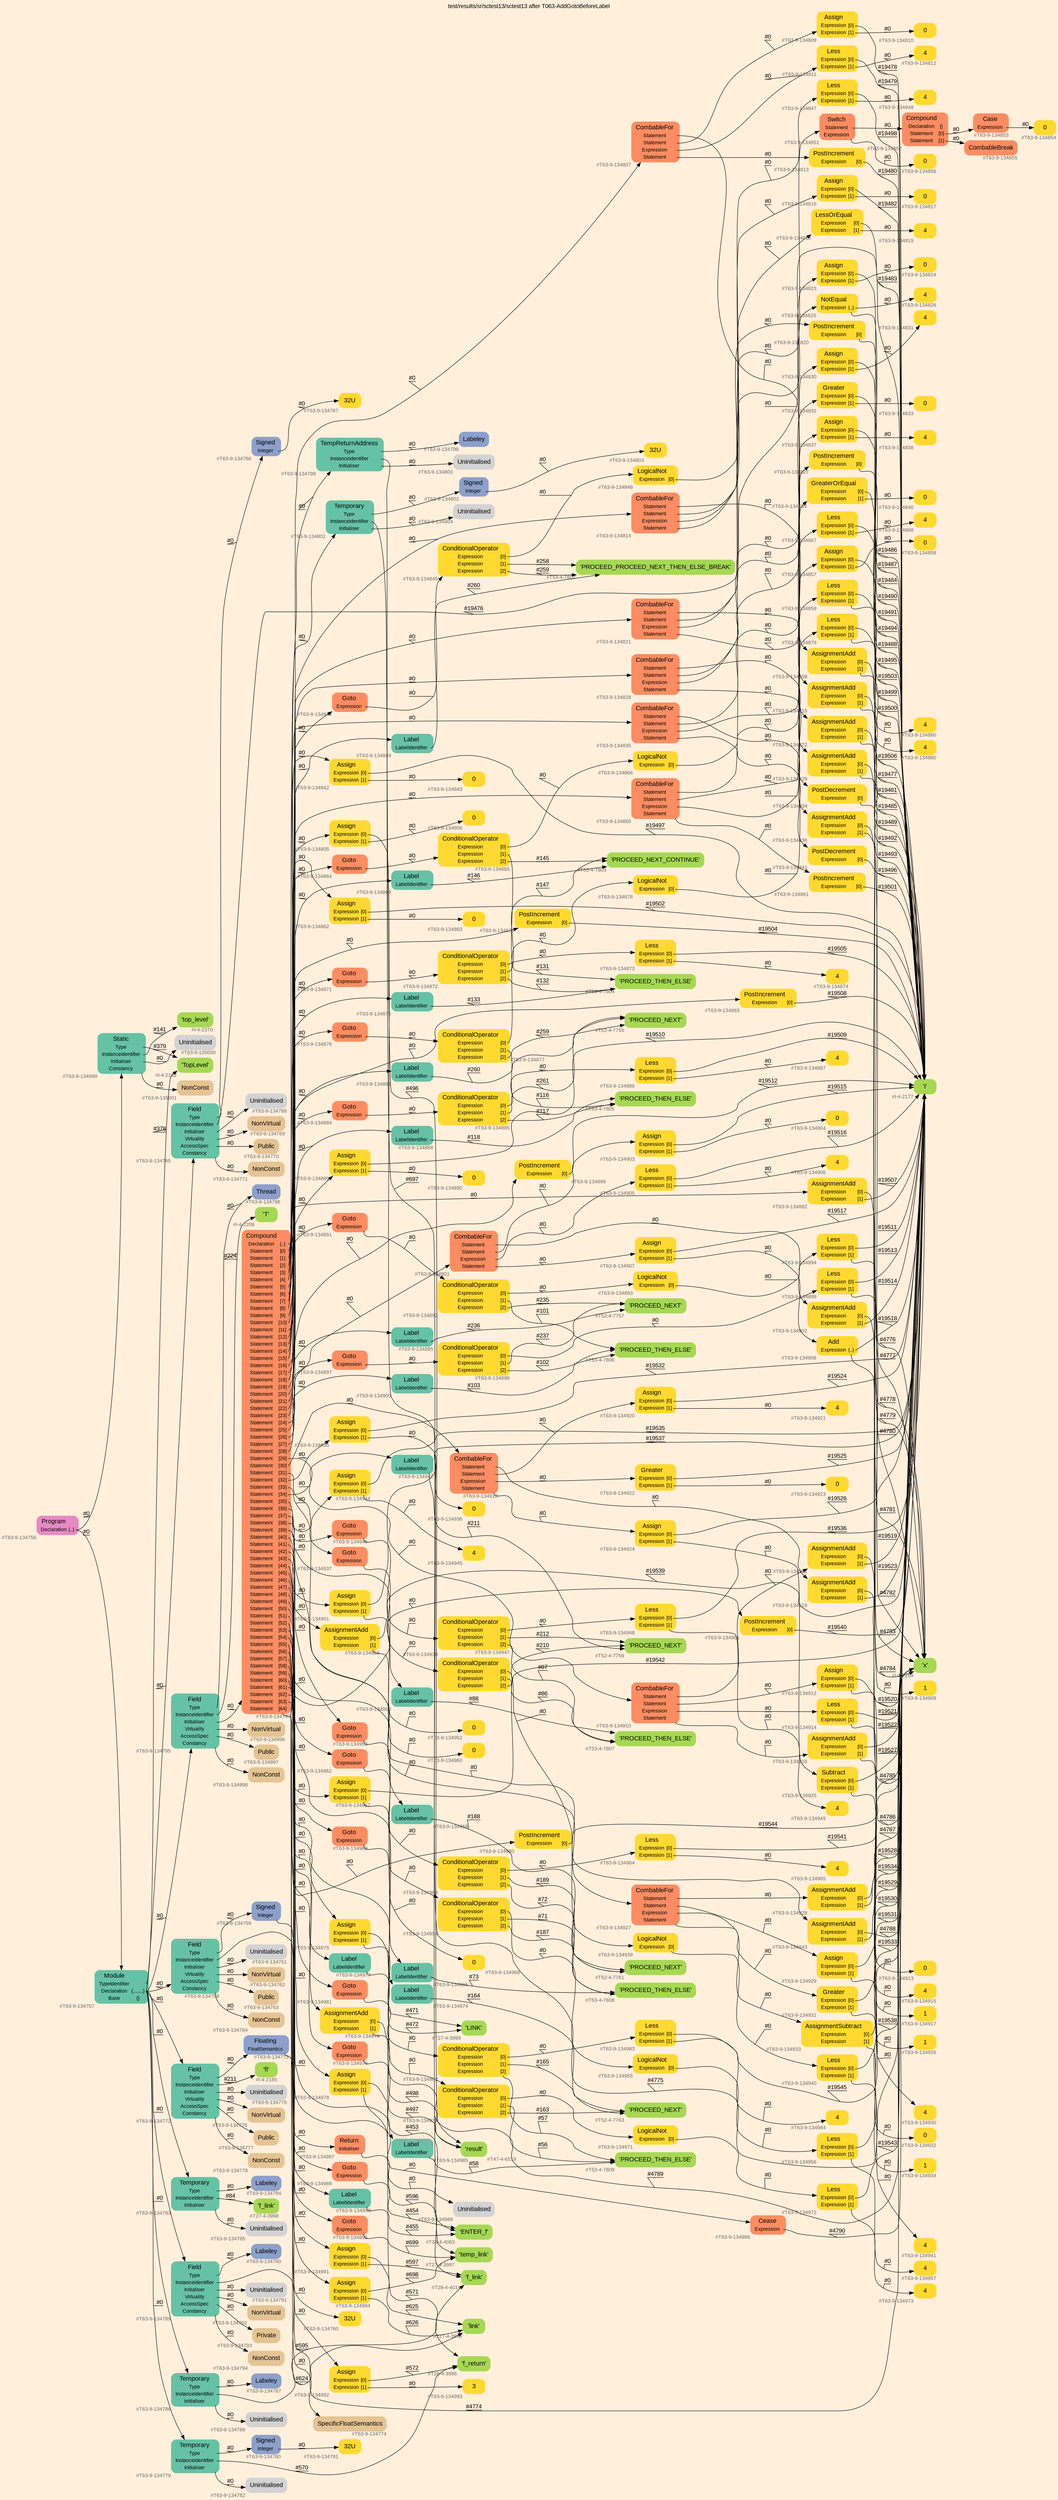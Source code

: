 digraph "test/results/sr/sctest13/sctest13 after T063-AddGotoBeforeLabel" {
label = "test/results/sr/sctest13/sctest13 after T063-AddGotoBeforeLabel"
labelloc = t
graph [
    rankdir = "LR"
    ranksep = 0.3
    bgcolor = antiquewhite1
    color = black
    fontcolor = black
    fontname = "Arial"
];
node [
    fontname = "Arial"
];
edge [
    fontname = "Arial"
];

// -------------------- node figure --------------------
// -------- block #T63-9-134756 ----------
"#T63-9-134756" [
    fillcolor = "/set28/4"
    xlabel = "#T63-9-134756"
    fontsize = "12"
    fontcolor = grey40
    shape = "plaintext"
    label = <<TABLE BORDER="0" CELLBORDER="0" CELLSPACING="0">
     <TR><TD><FONT COLOR="black" POINT-SIZE="15">Program</FONT></TD></TR>
     <TR><TD><FONT COLOR="black" POINT-SIZE="12">Declaration</FONT></TD><TD PORT="port0"><FONT COLOR="black" POINT-SIZE="12">{..}</FONT></TD></TR>
    </TABLE>>
    style = "rounded,filled"
];

// -------- block #T63-9-134757 ----------
"#T63-9-134757" [
    fillcolor = "/set28/1"
    xlabel = "#T63-9-134757"
    fontsize = "12"
    fontcolor = grey40
    shape = "plaintext"
    label = <<TABLE BORDER="0" CELLBORDER="0" CELLSPACING="0">
     <TR><TD><FONT COLOR="black" POINT-SIZE="15">Module</FONT></TD></TR>
     <TR><TD><FONT COLOR="black" POINT-SIZE="12">TypeIdentifier</FONT></TD><TD PORT="port0"></TD></TR>
     <TR><TD><FONT COLOR="black" POINT-SIZE="12">Declaration</FONT></TD><TD PORT="port1"><FONT COLOR="black" POINT-SIZE="12">{........}</FONT></TD></TR>
     <TR><TD><FONT COLOR="black" POINT-SIZE="12">Base</FONT></TD><TD PORT="port2"><FONT COLOR="black" POINT-SIZE="12">{}</FONT></TD></TR>
    </TABLE>>
    style = "rounded,filled"
];

// -------- block #I-4-2162 ----------
"#I-4-2162" [
    fillcolor = "/set28/5"
    xlabel = "#I-4-2162"
    fontsize = "12"
    fontcolor = grey40
    shape = "plaintext"
    label = <<TABLE BORDER="0" CELLBORDER="0" CELLSPACING="0">
     <TR><TD><FONT COLOR="black" POINT-SIZE="15">'TopLevel'</FONT></TD></TR>
    </TABLE>>
    style = "rounded,filled"
];

// -------- block #T63-9-134758 ----------
"#T63-9-134758" [
    fillcolor = "/set28/1"
    xlabel = "#T63-9-134758"
    fontsize = "12"
    fontcolor = grey40
    shape = "plaintext"
    label = <<TABLE BORDER="0" CELLBORDER="0" CELLSPACING="0">
     <TR><TD><FONT COLOR="black" POINT-SIZE="15">Field</FONT></TD></TR>
     <TR><TD><FONT COLOR="black" POINT-SIZE="12">Type</FONT></TD><TD PORT="port0"></TD></TR>
     <TR><TD><FONT COLOR="black" POINT-SIZE="12">InstanceIdentifier</FONT></TD><TD PORT="port1"></TD></TR>
     <TR><TD><FONT COLOR="black" POINT-SIZE="12">Initialiser</FONT></TD><TD PORT="port2"></TD></TR>
     <TR><TD><FONT COLOR="black" POINT-SIZE="12">Virtuality</FONT></TD><TD PORT="port3"></TD></TR>
     <TR><TD><FONT COLOR="black" POINT-SIZE="12">AccessSpec</FONT></TD><TD PORT="port4"></TD></TR>
     <TR><TD><FONT COLOR="black" POINT-SIZE="12">Constancy</FONT></TD><TD PORT="port5"></TD></TR>
    </TABLE>>
    style = "rounded,filled"
];

// -------- block #T63-9-134759 ----------
"#T63-9-134759" [
    fillcolor = "/set28/3"
    xlabel = "#T63-9-134759"
    fontsize = "12"
    fontcolor = grey40
    shape = "plaintext"
    label = <<TABLE BORDER="0" CELLBORDER="0" CELLSPACING="0">
     <TR><TD><FONT COLOR="black" POINT-SIZE="15">Signed</FONT></TD></TR>
     <TR><TD><FONT COLOR="black" POINT-SIZE="12">Integer</FONT></TD><TD PORT="port0"></TD></TR>
    </TABLE>>
    style = "rounded,filled"
];

// -------- block #T63-9-134760 ----------
"#T63-9-134760" [
    fillcolor = "/set28/6"
    xlabel = "#T63-9-134760"
    fontsize = "12"
    fontcolor = grey40
    shape = "plaintext"
    label = <<TABLE BORDER="0" CELLBORDER="0" CELLSPACING="0">
     <TR><TD><FONT COLOR="black" POINT-SIZE="15">32U</FONT></TD></TR>
    </TABLE>>
    style = "rounded,filled"
];

// -------- block #I-4-2169 ----------
"#I-4-2169" [
    fillcolor = "/set28/5"
    xlabel = "#I-4-2169"
    fontsize = "12"
    fontcolor = grey40
    shape = "plaintext"
    label = <<TABLE BORDER="0" CELLBORDER="0" CELLSPACING="0">
     <TR><TD><FONT COLOR="black" POINT-SIZE="15">'x'</FONT></TD></TR>
    </TABLE>>
    style = "rounded,filled"
];

// -------- block #T63-9-134761 ----------
"#T63-9-134761" [
    xlabel = "#T63-9-134761"
    fontsize = "12"
    fontcolor = grey40
    shape = "plaintext"
    label = <<TABLE BORDER="0" CELLBORDER="0" CELLSPACING="0">
     <TR><TD><FONT COLOR="black" POINT-SIZE="15">Uninitialised</FONT></TD></TR>
    </TABLE>>
    style = "rounded,filled"
];

// -------- block #T63-9-134762 ----------
"#T63-9-134762" [
    fillcolor = "/set28/7"
    xlabel = "#T63-9-134762"
    fontsize = "12"
    fontcolor = grey40
    shape = "plaintext"
    label = <<TABLE BORDER="0" CELLBORDER="0" CELLSPACING="0">
     <TR><TD><FONT COLOR="black" POINT-SIZE="15">NonVirtual</FONT></TD></TR>
    </TABLE>>
    style = "rounded,filled"
];

// -------- block #T63-9-134763 ----------
"#T63-9-134763" [
    fillcolor = "/set28/7"
    xlabel = "#T63-9-134763"
    fontsize = "12"
    fontcolor = grey40
    shape = "plaintext"
    label = <<TABLE BORDER="0" CELLBORDER="0" CELLSPACING="0">
     <TR><TD><FONT COLOR="black" POINT-SIZE="15">Public</FONT></TD></TR>
    </TABLE>>
    style = "rounded,filled"
];

// -------- block #T63-9-134764 ----------
"#T63-9-134764" [
    fillcolor = "/set28/7"
    xlabel = "#T63-9-134764"
    fontsize = "12"
    fontcolor = grey40
    shape = "plaintext"
    label = <<TABLE BORDER="0" CELLBORDER="0" CELLSPACING="0">
     <TR><TD><FONT COLOR="black" POINT-SIZE="15">NonConst</FONT></TD></TR>
    </TABLE>>
    style = "rounded,filled"
];

// -------- block #T63-9-134765 ----------
"#T63-9-134765" [
    fillcolor = "/set28/1"
    xlabel = "#T63-9-134765"
    fontsize = "12"
    fontcolor = grey40
    shape = "plaintext"
    label = <<TABLE BORDER="0" CELLBORDER="0" CELLSPACING="0">
     <TR><TD><FONT COLOR="black" POINT-SIZE="15">Field</FONT></TD></TR>
     <TR><TD><FONT COLOR="black" POINT-SIZE="12">Type</FONT></TD><TD PORT="port0"></TD></TR>
     <TR><TD><FONT COLOR="black" POINT-SIZE="12">InstanceIdentifier</FONT></TD><TD PORT="port1"></TD></TR>
     <TR><TD><FONT COLOR="black" POINT-SIZE="12">Initialiser</FONT></TD><TD PORT="port2"></TD></TR>
     <TR><TD><FONT COLOR="black" POINT-SIZE="12">Virtuality</FONT></TD><TD PORT="port3"></TD></TR>
     <TR><TD><FONT COLOR="black" POINT-SIZE="12">AccessSpec</FONT></TD><TD PORT="port4"></TD></TR>
     <TR><TD><FONT COLOR="black" POINT-SIZE="12">Constancy</FONT></TD><TD PORT="port5"></TD></TR>
    </TABLE>>
    style = "rounded,filled"
];

// -------- block #T63-9-134766 ----------
"#T63-9-134766" [
    fillcolor = "/set28/3"
    xlabel = "#T63-9-134766"
    fontsize = "12"
    fontcolor = grey40
    shape = "plaintext"
    label = <<TABLE BORDER="0" CELLBORDER="0" CELLSPACING="0">
     <TR><TD><FONT COLOR="black" POINT-SIZE="15">Signed</FONT></TD></TR>
     <TR><TD><FONT COLOR="black" POINT-SIZE="12">Integer</FONT></TD><TD PORT="port0"></TD></TR>
    </TABLE>>
    style = "rounded,filled"
];

// -------- block #T63-9-134767 ----------
"#T63-9-134767" [
    fillcolor = "/set28/6"
    xlabel = "#T63-9-134767"
    fontsize = "12"
    fontcolor = grey40
    shape = "plaintext"
    label = <<TABLE BORDER="0" CELLBORDER="0" CELLSPACING="0">
     <TR><TD><FONT COLOR="black" POINT-SIZE="15">32U</FONT></TD></TR>
    </TABLE>>
    style = "rounded,filled"
];

// -------- block #I-4-2177 ----------
"#I-4-2177" [
    fillcolor = "/set28/5"
    xlabel = "#I-4-2177"
    fontsize = "12"
    fontcolor = grey40
    shape = "plaintext"
    label = <<TABLE BORDER="0" CELLBORDER="0" CELLSPACING="0">
     <TR><TD><FONT COLOR="black" POINT-SIZE="15">'i'</FONT></TD></TR>
    </TABLE>>
    style = "rounded,filled"
];

// -------- block #T63-9-134768 ----------
"#T63-9-134768" [
    xlabel = "#T63-9-134768"
    fontsize = "12"
    fontcolor = grey40
    shape = "plaintext"
    label = <<TABLE BORDER="0" CELLBORDER="0" CELLSPACING="0">
     <TR><TD><FONT COLOR="black" POINT-SIZE="15">Uninitialised</FONT></TD></TR>
    </TABLE>>
    style = "rounded,filled"
];

// -------- block #T63-9-134769 ----------
"#T63-9-134769" [
    fillcolor = "/set28/7"
    xlabel = "#T63-9-134769"
    fontsize = "12"
    fontcolor = grey40
    shape = "plaintext"
    label = <<TABLE BORDER="0" CELLBORDER="0" CELLSPACING="0">
     <TR><TD><FONT COLOR="black" POINT-SIZE="15">NonVirtual</FONT></TD></TR>
    </TABLE>>
    style = "rounded,filled"
];

// -------- block #T63-9-134770 ----------
"#T63-9-134770" [
    fillcolor = "/set28/7"
    xlabel = "#T63-9-134770"
    fontsize = "12"
    fontcolor = grey40
    shape = "plaintext"
    label = <<TABLE BORDER="0" CELLBORDER="0" CELLSPACING="0">
     <TR><TD><FONT COLOR="black" POINT-SIZE="15">Public</FONT></TD></TR>
    </TABLE>>
    style = "rounded,filled"
];

// -------- block #T63-9-134771 ----------
"#T63-9-134771" [
    fillcolor = "/set28/7"
    xlabel = "#T63-9-134771"
    fontsize = "12"
    fontcolor = grey40
    shape = "plaintext"
    label = <<TABLE BORDER="0" CELLBORDER="0" CELLSPACING="0">
     <TR><TD><FONT COLOR="black" POINT-SIZE="15">NonConst</FONT></TD></TR>
    </TABLE>>
    style = "rounded,filled"
];

// -------- block #T63-9-134772 ----------
"#T63-9-134772" [
    fillcolor = "/set28/1"
    xlabel = "#T63-9-134772"
    fontsize = "12"
    fontcolor = grey40
    shape = "plaintext"
    label = <<TABLE BORDER="0" CELLBORDER="0" CELLSPACING="0">
     <TR><TD><FONT COLOR="black" POINT-SIZE="15">Field</FONT></TD></TR>
     <TR><TD><FONT COLOR="black" POINT-SIZE="12">Type</FONT></TD><TD PORT="port0"></TD></TR>
     <TR><TD><FONT COLOR="black" POINT-SIZE="12">InstanceIdentifier</FONT></TD><TD PORT="port1"></TD></TR>
     <TR><TD><FONT COLOR="black" POINT-SIZE="12">Initialiser</FONT></TD><TD PORT="port2"></TD></TR>
     <TR><TD><FONT COLOR="black" POINT-SIZE="12">Virtuality</FONT></TD><TD PORT="port3"></TD></TR>
     <TR><TD><FONT COLOR="black" POINT-SIZE="12">AccessSpec</FONT></TD><TD PORT="port4"></TD></TR>
     <TR><TD><FONT COLOR="black" POINT-SIZE="12">Constancy</FONT></TD><TD PORT="port5"></TD></TR>
    </TABLE>>
    style = "rounded,filled"
];

// -------- block #T63-9-134773 ----------
"#T63-9-134773" [
    fillcolor = "/set28/3"
    xlabel = "#T63-9-134773"
    fontsize = "12"
    fontcolor = grey40
    shape = "plaintext"
    label = <<TABLE BORDER="0" CELLBORDER="0" CELLSPACING="0">
     <TR><TD><FONT COLOR="black" POINT-SIZE="15">Floating</FONT></TD></TR>
     <TR><TD><FONT COLOR="black" POINT-SIZE="12">FloatSemantics</FONT></TD><TD PORT="port0"></TD></TR>
    </TABLE>>
    style = "rounded,filled"
];

// -------- block #T63-9-134774 ----------
"#T63-9-134774" [
    fillcolor = "/set28/7"
    xlabel = "#T63-9-134774"
    fontsize = "12"
    fontcolor = grey40
    shape = "plaintext"
    label = <<TABLE BORDER="0" CELLBORDER="0" CELLSPACING="0">
     <TR><TD><FONT COLOR="black" POINT-SIZE="15">SpecificFloatSemantics</FONT></TD></TR>
    </TABLE>>
    style = "rounded,filled"
];

// -------- block #I-4-2185 ----------
"#I-4-2185" [
    fillcolor = "/set28/5"
    xlabel = "#I-4-2185"
    fontsize = "12"
    fontcolor = grey40
    shape = "plaintext"
    label = <<TABLE BORDER="0" CELLBORDER="0" CELLSPACING="0">
     <TR><TD><FONT COLOR="black" POINT-SIZE="15">'fi'</FONT></TD></TR>
    </TABLE>>
    style = "rounded,filled"
];

// -------- block #T63-9-134775 ----------
"#T63-9-134775" [
    xlabel = "#T63-9-134775"
    fontsize = "12"
    fontcolor = grey40
    shape = "plaintext"
    label = <<TABLE BORDER="0" CELLBORDER="0" CELLSPACING="0">
     <TR><TD><FONT COLOR="black" POINT-SIZE="15">Uninitialised</FONT></TD></TR>
    </TABLE>>
    style = "rounded,filled"
];

// -------- block #T63-9-134776 ----------
"#T63-9-134776" [
    fillcolor = "/set28/7"
    xlabel = "#T63-9-134776"
    fontsize = "12"
    fontcolor = grey40
    shape = "plaintext"
    label = <<TABLE BORDER="0" CELLBORDER="0" CELLSPACING="0">
     <TR><TD><FONT COLOR="black" POINT-SIZE="15">NonVirtual</FONT></TD></TR>
    </TABLE>>
    style = "rounded,filled"
];

// -------- block #T63-9-134777 ----------
"#T63-9-134777" [
    fillcolor = "/set28/7"
    xlabel = "#T63-9-134777"
    fontsize = "12"
    fontcolor = grey40
    shape = "plaintext"
    label = <<TABLE BORDER="0" CELLBORDER="0" CELLSPACING="0">
     <TR><TD><FONT COLOR="black" POINT-SIZE="15">Public</FONT></TD></TR>
    </TABLE>>
    style = "rounded,filled"
];

// -------- block #T63-9-134778 ----------
"#T63-9-134778" [
    fillcolor = "/set28/7"
    xlabel = "#T63-9-134778"
    fontsize = "12"
    fontcolor = grey40
    shape = "plaintext"
    label = <<TABLE BORDER="0" CELLBORDER="0" CELLSPACING="0">
     <TR><TD><FONT COLOR="black" POINT-SIZE="15">NonConst</FONT></TD></TR>
    </TABLE>>
    style = "rounded,filled"
];

// -------- block #T63-9-134779 ----------
"#T63-9-134779" [
    fillcolor = "/set28/1"
    xlabel = "#T63-9-134779"
    fontsize = "12"
    fontcolor = grey40
    shape = "plaintext"
    label = <<TABLE BORDER="0" CELLBORDER="0" CELLSPACING="0">
     <TR><TD><FONT COLOR="black" POINT-SIZE="15">Temporary</FONT></TD></TR>
     <TR><TD><FONT COLOR="black" POINT-SIZE="12">Type</FONT></TD><TD PORT="port0"></TD></TR>
     <TR><TD><FONT COLOR="black" POINT-SIZE="12">InstanceIdentifier</FONT></TD><TD PORT="port1"></TD></TR>
     <TR><TD><FONT COLOR="black" POINT-SIZE="12">Initialiser</FONT></TD><TD PORT="port2"></TD></TR>
    </TABLE>>
    style = "rounded,filled"
];

// -------- block #T63-9-134780 ----------
"#T63-9-134780" [
    fillcolor = "/set28/3"
    xlabel = "#T63-9-134780"
    fontsize = "12"
    fontcolor = grey40
    shape = "plaintext"
    label = <<TABLE BORDER="0" CELLBORDER="0" CELLSPACING="0">
     <TR><TD><FONT COLOR="black" POINT-SIZE="15">Signed</FONT></TD></TR>
     <TR><TD><FONT COLOR="black" POINT-SIZE="12">Integer</FONT></TD><TD PORT="port0"></TD></TR>
    </TABLE>>
    style = "rounded,filled"
];

// -------- block #T63-9-134781 ----------
"#T63-9-134781" [
    fillcolor = "/set28/6"
    xlabel = "#T63-9-134781"
    fontsize = "12"
    fontcolor = grey40
    shape = "plaintext"
    label = <<TABLE BORDER="0" CELLBORDER="0" CELLSPACING="0">
     <TR><TD><FONT COLOR="black" POINT-SIZE="15">32U</FONT></TD></TR>
    </TABLE>>
    style = "rounded,filled"
];

// -------- block #T26-4-3986 ----------
"#T26-4-3986" [
    fillcolor = "/set28/5"
    xlabel = "#T26-4-3986"
    fontsize = "12"
    fontcolor = grey40
    shape = "plaintext"
    label = <<TABLE BORDER="0" CELLBORDER="0" CELLSPACING="0">
     <TR><TD><FONT COLOR="black" POINT-SIZE="15">'f_return'</FONT></TD></TR>
    </TABLE>>
    style = "rounded,filled"
];

// -------- block #T63-9-134782 ----------
"#T63-9-134782" [
    xlabel = "#T63-9-134782"
    fontsize = "12"
    fontcolor = grey40
    shape = "plaintext"
    label = <<TABLE BORDER="0" CELLBORDER="0" CELLSPACING="0">
     <TR><TD><FONT COLOR="black" POINT-SIZE="15">Uninitialised</FONT></TD></TR>
    </TABLE>>
    style = "rounded,filled"
];

// -------- block #T63-9-134783 ----------
"#T63-9-134783" [
    fillcolor = "/set28/1"
    xlabel = "#T63-9-134783"
    fontsize = "12"
    fontcolor = grey40
    shape = "plaintext"
    label = <<TABLE BORDER="0" CELLBORDER="0" CELLSPACING="0">
     <TR><TD><FONT COLOR="black" POINT-SIZE="15">Temporary</FONT></TD></TR>
     <TR><TD><FONT COLOR="black" POINT-SIZE="12">Type</FONT></TD><TD PORT="port0"></TD></TR>
     <TR><TD><FONT COLOR="black" POINT-SIZE="12">InstanceIdentifier</FONT></TD><TD PORT="port1"></TD></TR>
     <TR><TD><FONT COLOR="black" POINT-SIZE="12">Initialiser</FONT></TD><TD PORT="port2"></TD></TR>
    </TABLE>>
    style = "rounded,filled"
];

// -------- block #T63-9-134784 ----------
"#T63-9-134784" [
    fillcolor = "/set28/3"
    xlabel = "#T63-9-134784"
    fontsize = "12"
    fontcolor = grey40
    shape = "plaintext"
    label = <<TABLE BORDER="0" CELLBORDER="0" CELLSPACING="0">
     <TR><TD><FONT COLOR="black" POINT-SIZE="15">Labeley</FONT></TD></TR>
    </TABLE>>
    style = "rounded,filled"
];

// -------- block #T27-4-3998 ----------
"#T27-4-3998" [
    fillcolor = "/set28/5"
    xlabel = "#T27-4-3998"
    fontsize = "12"
    fontcolor = grey40
    shape = "plaintext"
    label = <<TABLE BORDER="0" CELLBORDER="0" CELLSPACING="0">
     <TR><TD><FONT COLOR="black" POINT-SIZE="15">'f_link'</FONT></TD></TR>
    </TABLE>>
    style = "rounded,filled"
];

// -------- block #T63-9-134785 ----------
"#T63-9-134785" [
    xlabel = "#T63-9-134785"
    fontsize = "12"
    fontcolor = grey40
    shape = "plaintext"
    label = <<TABLE BORDER="0" CELLBORDER="0" CELLSPACING="0">
     <TR><TD><FONT COLOR="black" POINT-SIZE="15">Uninitialised</FONT></TD></TR>
    </TABLE>>
    style = "rounded,filled"
];

// -------- block #T63-9-134786 ----------
"#T63-9-134786" [
    fillcolor = "/set28/1"
    xlabel = "#T63-9-134786"
    fontsize = "12"
    fontcolor = grey40
    shape = "plaintext"
    label = <<TABLE BORDER="0" CELLBORDER="0" CELLSPACING="0">
     <TR><TD><FONT COLOR="black" POINT-SIZE="15">Temporary</FONT></TD></TR>
     <TR><TD><FONT COLOR="black" POINT-SIZE="12">Type</FONT></TD><TD PORT="port0"></TD></TR>
     <TR><TD><FONT COLOR="black" POINT-SIZE="12">InstanceIdentifier</FONT></TD><TD PORT="port1"></TD></TR>
     <TR><TD><FONT COLOR="black" POINT-SIZE="12">Initialiser</FONT></TD><TD PORT="port2"></TD></TR>
    </TABLE>>
    style = "rounded,filled"
];

// -------- block #T63-9-134787 ----------
"#T63-9-134787" [
    fillcolor = "/set28/3"
    xlabel = "#T63-9-134787"
    fontsize = "12"
    fontcolor = grey40
    shape = "plaintext"
    label = <<TABLE BORDER="0" CELLBORDER="0" CELLSPACING="0">
     <TR><TD><FONT COLOR="black" POINT-SIZE="15">Labeley</FONT></TD></TR>
    </TABLE>>
    style = "rounded,filled"
];

// -------- block #T28-4-4014 ----------
"#T28-4-4014" [
    fillcolor = "/set28/5"
    xlabel = "#T28-4-4014"
    fontsize = "12"
    fontcolor = grey40
    shape = "plaintext"
    label = <<TABLE BORDER="0" CELLBORDER="0" CELLSPACING="0">
     <TR><TD><FONT COLOR="black" POINT-SIZE="15">'f_link'</FONT></TD></TR>
    </TABLE>>
    style = "rounded,filled"
];

// -------- block #T63-9-134788 ----------
"#T63-9-134788" [
    xlabel = "#T63-9-134788"
    fontsize = "12"
    fontcolor = grey40
    shape = "plaintext"
    label = <<TABLE BORDER="0" CELLBORDER="0" CELLSPACING="0">
     <TR><TD><FONT COLOR="black" POINT-SIZE="15">Uninitialised</FONT></TD></TR>
    </TABLE>>
    style = "rounded,filled"
];

// -------- block #T63-9-134789 ----------
"#T63-9-134789" [
    fillcolor = "/set28/1"
    xlabel = "#T63-9-134789"
    fontsize = "12"
    fontcolor = grey40
    shape = "plaintext"
    label = <<TABLE BORDER="0" CELLBORDER="0" CELLSPACING="0">
     <TR><TD><FONT COLOR="black" POINT-SIZE="15">Field</FONT></TD></TR>
     <TR><TD><FONT COLOR="black" POINT-SIZE="12">Type</FONT></TD><TD PORT="port0"></TD></TR>
     <TR><TD><FONT COLOR="black" POINT-SIZE="12">InstanceIdentifier</FONT></TD><TD PORT="port1"></TD></TR>
     <TR><TD><FONT COLOR="black" POINT-SIZE="12">Initialiser</FONT></TD><TD PORT="port2"></TD></TR>
     <TR><TD><FONT COLOR="black" POINT-SIZE="12">Virtuality</FONT></TD><TD PORT="port3"></TD></TR>
     <TR><TD><FONT COLOR="black" POINT-SIZE="12">AccessSpec</FONT></TD><TD PORT="port4"></TD></TR>
     <TR><TD><FONT COLOR="black" POINT-SIZE="12">Constancy</FONT></TD><TD PORT="port5"></TD></TR>
    </TABLE>>
    style = "rounded,filled"
];

// -------- block #T63-9-134790 ----------
"#T63-9-134790" [
    fillcolor = "/set28/3"
    xlabel = "#T63-9-134790"
    fontsize = "12"
    fontcolor = grey40
    shape = "plaintext"
    label = <<TABLE BORDER="0" CELLBORDER="0" CELLSPACING="0">
     <TR><TD><FONT COLOR="black" POINT-SIZE="15">Labeley</FONT></TD></TR>
    </TABLE>>
    style = "rounded,filled"
];

// -------- block #T27-4-3996 ----------
"#T27-4-3996" [
    fillcolor = "/set28/5"
    xlabel = "#T27-4-3996"
    fontsize = "12"
    fontcolor = grey40
    shape = "plaintext"
    label = <<TABLE BORDER="0" CELLBORDER="0" CELLSPACING="0">
     <TR><TD><FONT COLOR="black" POINT-SIZE="15">'link'</FONT></TD></TR>
    </TABLE>>
    style = "rounded,filled"
];

// -------- block #T63-9-134791 ----------
"#T63-9-134791" [
    xlabel = "#T63-9-134791"
    fontsize = "12"
    fontcolor = grey40
    shape = "plaintext"
    label = <<TABLE BORDER="0" CELLBORDER="0" CELLSPACING="0">
     <TR><TD><FONT COLOR="black" POINT-SIZE="15">Uninitialised</FONT></TD></TR>
    </TABLE>>
    style = "rounded,filled"
];

// -------- block #T63-9-134792 ----------
"#T63-9-134792" [
    fillcolor = "/set28/7"
    xlabel = "#T63-9-134792"
    fontsize = "12"
    fontcolor = grey40
    shape = "plaintext"
    label = <<TABLE BORDER="0" CELLBORDER="0" CELLSPACING="0">
     <TR><TD><FONT COLOR="black" POINT-SIZE="15">NonVirtual</FONT></TD></TR>
    </TABLE>>
    style = "rounded,filled"
];

// -------- block #T63-9-134793 ----------
"#T63-9-134793" [
    fillcolor = "/set28/7"
    xlabel = "#T63-9-134793"
    fontsize = "12"
    fontcolor = grey40
    shape = "plaintext"
    label = <<TABLE BORDER="0" CELLBORDER="0" CELLSPACING="0">
     <TR><TD><FONT COLOR="black" POINT-SIZE="15">Private</FONT></TD></TR>
    </TABLE>>
    style = "rounded,filled"
];

// -------- block #T63-9-134794 ----------
"#T63-9-134794" [
    fillcolor = "/set28/7"
    xlabel = "#T63-9-134794"
    fontsize = "12"
    fontcolor = grey40
    shape = "plaintext"
    label = <<TABLE BORDER="0" CELLBORDER="0" CELLSPACING="0">
     <TR><TD><FONT COLOR="black" POINT-SIZE="15">NonConst</FONT></TD></TR>
    </TABLE>>
    style = "rounded,filled"
];

// -------- block #T63-9-134795 ----------
"#T63-9-134795" [
    fillcolor = "/set28/1"
    xlabel = "#T63-9-134795"
    fontsize = "12"
    fontcolor = grey40
    shape = "plaintext"
    label = <<TABLE BORDER="0" CELLBORDER="0" CELLSPACING="0">
     <TR><TD><FONT COLOR="black" POINT-SIZE="15">Field</FONT></TD></TR>
     <TR><TD><FONT COLOR="black" POINT-SIZE="12">Type</FONT></TD><TD PORT="port0"></TD></TR>
     <TR><TD><FONT COLOR="black" POINT-SIZE="12">InstanceIdentifier</FONT></TD><TD PORT="port1"></TD></TR>
     <TR><TD><FONT COLOR="black" POINT-SIZE="12">Initialiser</FONT></TD><TD PORT="port2"></TD></TR>
     <TR><TD><FONT COLOR="black" POINT-SIZE="12">Virtuality</FONT></TD><TD PORT="port3"></TD></TR>
     <TR><TD><FONT COLOR="black" POINT-SIZE="12">AccessSpec</FONT></TD><TD PORT="port4"></TD></TR>
     <TR><TD><FONT COLOR="black" POINT-SIZE="12">Constancy</FONT></TD><TD PORT="port5"></TD></TR>
    </TABLE>>
    style = "rounded,filled"
];

// -------- block #T63-9-134796 ----------
"#T63-9-134796" [
    fillcolor = "/set28/3"
    xlabel = "#T63-9-134796"
    fontsize = "12"
    fontcolor = grey40
    shape = "plaintext"
    label = <<TABLE BORDER="0" CELLBORDER="0" CELLSPACING="0">
     <TR><TD><FONT COLOR="black" POINT-SIZE="15">Thread</FONT></TD></TR>
    </TABLE>>
    style = "rounded,filled"
];

// -------- block #I-4-2208 ----------
"#I-4-2208" [
    fillcolor = "/set28/5"
    xlabel = "#I-4-2208"
    fontsize = "12"
    fontcolor = grey40
    shape = "plaintext"
    label = <<TABLE BORDER="0" CELLBORDER="0" CELLSPACING="0">
     <TR><TD><FONT COLOR="black" POINT-SIZE="15">'T'</FONT></TD></TR>
    </TABLE>>
    style = "rounded,filled"
];

// -------- block #T63-9-134797 ----------
"#T63-9-134797" [
    fillcolor = "/set28/2"
    xlabel = "#T63-9-134797"
    fontsize = "12"
    fontcolor = grey40
    shape = "plaintext"
    label = <<TABLE BORDER="0" CELLBORDER="0" CELLSPACING="0">
     <TR><TD><FONT COLOR="black" POINT-SIZE="15">Compound</FONT></TD></TR>
     <TR><TD><FONT COLOR="black" POINT-SIZE="12">Declaration</FONT></TD><TD PORT="port0"><FONT COLOR="black" POINT-SIZE="12">{..}</FONT></TD></TR>
     <TR><TD><FONT COLOR="black" POINT-SIZE="12">Statement</FONT></TD><TD PORT="port1"><FONT COLOR="black" POINT-SIZE="12">[0]</FONT></TD></TR>
     <TR><TD><FONT COLOR="black" POINT-SIZE="12">Statement</FONT></TD><TD PORT="port2"><FONT COLOR="black" POINT-SIZE="12">[1]</FONT></TD></TR>
     <TR><TD><FONT COLOR="black" POINT-SIZE="12">Statement</FONT></TD><TD PORT="port3"><FONT COLOR="black" POINT-SIZE="12">[2]</FONT></TD></TR>
     <TR><TD><FONT COLOR="black" POINT-SIZE="12">Statement</FONT></TD><TD PORT="port4"><FONT COLOR="black" POINT-SIZE="12">[3]</FONT></TD></TR>
     <TR><TD><FONT COLOR="black" POINT-SIZE="12">Statement</FONT></TD><TD PORT="port5"><FONT COLOR="black" POINT-SIZE="12">[4]</FONT></TD></TR>
     <TR><TD><FONT COLOR="black" POINT-SIZE="12">Statement</FONT></TD><TD PORT="port6"><FONT COLOR="black" POINT-SIZE="12">[5]</FONT></TD></TR>
     <TR><TD><FONT COLOR="black" POINT-SIZE="12">Statement</FONT></TD><TD PORT="port7"><FONT COLOR="black" POINT-SIZE="12">[6]</FONT></TD></TR>
     <TR><TD><FONT COLOR="black" POINT-SIZE="12">Statement</FONT></TD><TD PORT="port8"><FONT COLOR="black" POINT-SIZE="12">[7]</FONT></TD></TR>
     <TR><TD><FONT COLOR="black" POINT-SIZE="12">Statement</FONT></TD><TD PORT="port9"><FONT COLOR="black" POINT-SIZE="12">[8]</FONT></TD></TR>
     <TR><TD><FONT COLOR="black" POINT-SIZE="12">Statement</FONT></TD><TD PORT="port10"><FONT COLOR="black" POINT-SIZE="12">[9]</FONT></TD></TR>
     <TR><TD><FONT COLOR="black" POINT-SIZE="12">Statement</FONT></TD><TD PORT="port11"><FONT COLOR="black" POINT-SIZE="12">[10]</FONT></TD></TR>
     <TR><TD><FONT COLOR="black" POINT-SIZE="12">Statement</FONT></TD><TD PORT="port12"><FONT COLOR="black" POINT-SIZE="12">[11]</FONT></TD></TR>
     <TR><TD><FONT COLOR="black" POINT-SIZE="12">Statement</FONT></TD><TD PORT="port13"><FONT COLOR="black" POINT-SIZE="12">[12]</FONT></TD></TR>
     <TR><TD><FONT COLOR="black" POINT-SIZE="12">Statement</FONT></TD><TD PORT="port14"><FONT COLOR="black" POINT-SIZE="12">[13]</FONT></TD></TR>
     <TR><TD><FONT COLOR="black" POINT-SIZE="12">Statement</FONT></TD><TD PORT="port15"><FONT COLOR="black" POINT-SIZE="12">[14]</FONT></TD></TR>
     <TR><TD><FONT COLOR="black" POINT-SIZE="12">Statement</FONT></TD><TD PORT="port16"><FONT COLOR="black" POINT-SIZE="12">[15]</FONT></TD></TR>
     <TR><TD><FONT COLOR="black" POINT-SIZE="12">Statement</FONT></TD><TD PORT="port17"><FONT COLOR="black" POINT-SIZE="12">[16]</FONT></TD></TR>
     <TR><TD><FONT COLOR="black" POINT-SIZE="12">Statement</FONT></TD><TD PORT="port18"><FONT COLOR="black" POINT-SIZE="12">[17]</FONT></TD></TR>
     <TR><TD><FONT COLOR="black" POINT-SIZE="12">Statement</FONT></TD><TD PORT="port19"><FONT COLOR="black" POINT-SIZE="12">[18]</FONT></TD></TR>
     <TR><TD><FONT COLOR="black" POINT-SIZE="12">Statement</FONT></TD><TD PORT="port20"><FONT COLOR="black" POINT-SIZE="12">[19]</FONT></TD></TR>
     <TR><TD><FONT COLOR="black" POINT-SIZE="12">Statement</FONT></TD><TD PORT="port21"><FONT COLOR="black" POINT-SIZE="12">[20]</FONT></TD></TR>
     <TR><TD><FONT COLOR="black" POINT-SIZE="12">Statement</FONT></TD><TD PORT="port22"><FONT COLOR="black" POINT-SIZE="12">[21]</FONT></TD></TR>
     <TR><TD><FONT COLOR="black" POINT-SIZE="12">Statement</FONT></TD><TD PORT="port23"><FONT COLOR="black" POINT-SIZE="12">[22]</FONT></TD></TR>
     <TR><TD><FONT COLOR="black" POINT-SIZE="12">Statement</FONT></TD><TD PORT="port24"><FONT COLOR="black" POINT-SIZE="12">[23]</FONT></TD></TR>
     <TR><TD><FONT COLOR="black" POINT-SIZE="12">Statement</FONT></TD><TD PORT="port25"><FONT COLOR="black" POINT-SIZE="12">[24]</FONT></TD></TR>
     <TR><TD><FONT COLOR="black" POINT-SIZE="12">Statement</FONT></TD><TD PORT="port26"><FONT COLOR="black" POINT-SIZE="12">[25]</FONT></TD></TR>
     <TR><TD><FONT COLOR="black" POINT-SIZE="12">Statement</FONT></TD><TD PORT="port27"><FONT COLOR="black" POINT-SIZE="12">[26]</FONT></TD></TR>
     <TR><TD><FONT COLOR="black" POINT-SIZE="12">Statement</FONT></TD><TD PORT="port28"><FONT COLOR="black" POINT-SIZE="12">[27]</FONT></TD></TR>
     <TR><TD><FONT COLOR="black" POINT-SIZE="12">Statement</FONT></TD><TD PORT="port29"><FONT COLOR="black" POINT-SIZE="12">[28]</FONT></TD></TR>
     <TR><TD><FONT COLOR="black" POINT-SIZE="12">Statement</FONT></TD><TD PORT="port30"><FONT COLOR="black" POINT-SIZE="12">[29]</FONT></TD></TR>
     <TR><TD><FONT COLOR="black" POINT-SIZE="12">Statement</FONT></TD><TD PORT="port31"><FONT COLOR="black" POINT-SIZE="12">[30]</FONT></TD></TR>
     <TR><TD><FONT COLOR="black" POINT-SIZE="12">Statement</FONT></TD><TD PORT="port32"><FONT COLOR="black" POINT-SIZE="12">[31]</FONT></TD></TR>
     <TR><TD><FONT COLOR="black" POINT-SIZE="12">Statement</FONT></TD><TD PORT="port33"><FONT COLOR="black" POINT-SIZE="12">[32]</FONT></TD></TR>
     <TR><TD><FONT COLOR="black" POINT-SIZE="12">Statement</FONT></TD><TD PORT="port34"><FONT COLOR="black" POINT-SIZE="12">[33]</FONT></TD></TR>
     <TR><TD><FONT COLOR="black" POINT-SIZE="12">Statement</FONT></TD><TD PORT="port35"><FONT COLOR="black" POINT-SIZE="12">[34]</FONT></TD></TR>
     <TR><TD><FONT COLOR="black" POINT-SIZE="12">Statement</FONT></TD><TD PORT="port36"><FONT COLOR="black" POINT-SIZE="12">[35]</FONT></TD></TR>
     <TR><TD><FONT COLOR="black" POINT-SIZE="12">Statement</FONT></TD><TD PORT="port37"><FONT COLOR="black" POINT-SIZE="12">[36]</FONT></TD></TR>
     <TR><TD><FONT COLOR="black" POINT-SIZE="12">Statement</FONT></TD><TD PORT="port38"><FONT COLOR="black" POINT-SIZE="12">[37]</FONT></TD></TR>
     <TR><TD><FONT COLOR="black" POINT-SIZE="12">Statement</FONT></TD><TD PORT="port39"><FONT COLOR="black" POINT-SIZE="12">[38]</FONT></TD></TR>
     <TR><TD><FONT COLOR="black" POINT-SIZE="12">Statement</FONT></TD><TD PORT="port40"><FONT COLOR="black" POINT-SIZE="12">[39]</FONT></TD></TR>
     <TR><TD><FONT COLOR="black" POINT-SIZE="12">Statement</FONT></TD><TD PORT="port41"><FONT COLOR="black" POINT-SIZE="12">[40]</FONT></TD></TR>
     <TR><TD><FONT COLOR="black" POINT-SIZE="12">Statement</FONT></TD><TD PORT="port42"><FONT COLOR="black" POINT-SIZE="12">[41]</FONT></TD></TR>
     <TR><TD><FONT COLOR="black" POINT-SIZE="12">Statement</FONT></TD><TD PORT="port43"><FONT COLOR="black" POINT-SIZE="12">[42]</FONT></TD></TR>
     <TR><TD><FONT COLOR="black" POINT-SIZE="12">Statement</FONT></TD><TD PORT="port44"><FONT COLOR="black" POINT-SIZE="12">[43]</FONT></TD></TR>
     <TR><TD><FONT COLOR="black" POINT-SIZE="12">Statement</FONT></TD><TD PORT="port45"><FONT COLOR="black" POINT-SIZE="12">[44]</FONT></TD></TR>
     <TR><TD><FONT COLOR="black" POINT-SIZE="12">Statement</FONT></TD><TD PORT="port46"><FONT COLOR="black" POINT-SIZE="12">[45]</FONT></TD></TR>
     <TR><TD><FONT COLOR="black" POINT-SIZE="12">Statement</FONT></TD><TD PORT="port47"><FONT COLOR="black" POINT-SIZE="12">[46]</FONT></TD></TR>
     <TR><TD><FONT COLOR="black" POINT-SIZE="12">Statement</FONT></TD><TD PORT="port48"><FONT COLOR="black" POINT-SIZE="12">[47]</FONT></TD></TR>
     <TR><TD><FONT COLOR="black" POINT-SIZE="12">Statement</FONT></TD><TD PORT="port49"><FONT COLOR="black" POINT-SIZE="12">[48]</FONT></TD></TR>
     <TR><TD><FONT COLOR="black" POINT-SIZE="12">Statement</FONT></TD><TD PORT="port50"><FONT COLOR="black" POINT-SIZE="12">[49]</FONT></TD></TR>
     <TR><TD><FONT COLOR="black" POINT-SIZE="12">Statement</FONT></TD><TD PORT="port51"><FONT COLOR="black" POINT-SIZE="12">[50]</FONT></TD></TR>
     <TR><TD><FONT COLOR="black" POINT-SIZE="12">Statement</FONT></TD><TD PORT="port52"><FONT COLOR="black" POINT-SIZE="12">[51]</FONT></TD></TR>
     <TR><TD><FONT COLOR="black" POINT-SIZE="12">Statement</FONT></TD><TD PORT="port53"><FONT COLOR="black" POINT-SIZE="12">[52]</FONT></TD></TR>
     <TR><TD><FONT COLOR="black" POINT-SIZE="12">Statement</FONT></TD><TD PORT="port54"><FONT COLOR="black" POINT-SIZE="12">[53]</FONT></TD></TR>
     <TR><TD><FONT COLOR="black" POINT-SIZE="12">Statement</FONT></TD><TD PORT="port55"><FONT COLOR="black" POINT-SIZE="12">[54]</FONT></TD></TR>
     <TR><TD><FONT COLOR="black" POINT-SIZE="12">Statement</FONT></TD><TD PORT="port56"><FONT COLOR="black" POINT-SIZE="12">[55]</FONT></TD></TR>
     <TR><TD><FONT COLOR="black" POINT-SIZE="12">Statement</FONT></TD><TD PORT="port57"><FONT COLOR="black" POINT-SIZE="12">[56]</FONT></TD></TR>
     <TR><TD><FONT COLOR="black" POINT-SIZE="12">Statement</FONT></TD><TD PORT="port58"><FONT COLOR="black" POINT-SIZE="12">[57]</FONT></TD></TR>
     <TR><TD><FONT COLOR="black" POINT-SIZE="12">Statement</FONT></TD><TD PORT="port59"><FONT COLOR="black" POINT-SIZE="12">[58]</FONT></TD></TR>
     <TR><TD><FONT COLOR="black" POINT-SIZE="12">Statement</FONT></TD><TD PORT="port60"><FONT COLOR="black" POINT-SIZE="12">[59]</FONT></TD></TR>
     <TR><TD><FONT COLOR="black" POINT-SIZE="12">Statement</FONT></TD><TD PORT="port61"><FONT COLOR="black" POINT-SIZE="12">[60]</FONT></TD></TR>
     <TR><TD><FONT COLOR="black" POINT-SIZE="12">Statement</FONT></TD><TD PORT="port62"><FONT COLOR="black" POINT-SIZE="12">[61]</FONT></TD></TR>
     <TR><TD><FONT COLOR="black" POINT-SIZE="12">Statement</FONT></TD><TD PORT="port63"><FONT COLOR="black" POINT-SIZE="12">[62]</FONT></TD></TR>
     <TR><TD><FONT COLOR="black" POINT-SIZE="12">Statement</FONT></TD><TD PORT="port64"><FONT COLOR="black" POINT-SIZE="12">[63]</FONT></TD></TR>
     <TR><TD><FONT COLOR="black" POINT-SIZE="12">Statement</FONT></TD><TD PORT="port65"><FONT COLOR="black" POINT-SIZE="12">[64]</FONT></TD></TR>
    </TABLE>>
    style = "rounded,filled"
];

// -------- block #T63-9-134798 ----------
"#T63-9-134798" [
    fillcolor = "/set28/1"
    xlabel = "#T63-9-134798"
    fontsize = "12"
    fontcolor = grey40
    shape = "plaintext"
    label = <<TABLE BORDER="0" CELLBORDER="0" CELLSPACING="0">
     <TR><TD><FONT COLOR="black" POINT-SIZE="15">TempReturnAddress</FONT></TD></TR>
     <TR><TD><FONT COLOR="black" POINT-SIZE="12">Type</FONT></TD><TD PORT="port0"></TD></TR>
     <TR><TD><FONT COLOR="black" POINT-SIZE="12">InstanceIdentifier</FONT></TD><TD PORT="port1"></TD></TR>
     <TR><TD><FONT COLOR="black" POINT-SIZE="12">Initialiser</FONT></TD><TD PORT="port2"></TD></TR>
    </TABLE>>
    style = "rounded,filled"
];

// -------- block #T63-9-134799 ----------
"#T63-9-134799" [
    fillcolor = "/set28/3"
    xlabel = "#T63-9-134799"
    fontsize = "12"
    fontcolor = grey40
    shape = "plaintext"
    label = <<TABLE BORDER="0" CELLBORDER="0" CELLSPACING="0">
     <TR><TD><FONT COLOR="black" POINT-SIZE="15">Labeley</FONT></TD></TR>
    </TABLE>>
    style = "rounded,filled"
];

// -------- block #T27-4-3997 ----------
"#T27-4-3997" [
    fillcolor = "/set28/5"
    xlabel = "#T27-4-3997"
    fontsize = "12"
    fontcolor = grey40
    shape = "plaintext"
    label = <<TABLE BORDER="0" CELLBORDER="0" CELLSPACING="0">
     <TR><TD><FONT COLOR="black" POINT-SIZE="15">'temp_link'</FONT></TD></TR>
    </TABLE>>
    style = "rounded,filled"
];

// -------- block #T63-9-134800 ----------
"#T63-9-134800" [
    xlabel = "#T63-9-134800"
    fontsize = "12"
    fontcolor = grey40
    shape = "plaintext"
    label = <<TABLE BORDER="0" CELLBORDER="0" CELLSPACING="0">
     <TR><TD><FONT COLOR="black" POINT-SIZE="15">Uninitialised</FONT></TD></TR>
    </TABLE>>
    style = "rounded,filled"
];

// -------- block #T63-9-134801 ----------
"#T63-9-134801" [
    fillcolor = "/set28/1"
    xlabel = "#T63-9-134801"
    fontsize = "12"
    fontcolor = grey40
    shape = "plaintext"
    label = <<TABLE BORDER="0" CELLBORDER="0" CELLSPACING="0">
     <TR><TD><FONT COLOR="black" POINT-SIZE="15">Temporary</FONT></TD></TR>
     <TR><TD><FONT COLOR="black" POINT-SIZE="12">Type</FONT></TD><TD PORT="port0"></TD></TR>
     <TR><TD><FONT COLOR="black" POINT-SIZE="12">InstanceIdentifier</FONT></TD><TD PORT="port1"></TD></TR>
     <TR><TD><FONT COLOR="black" POINT-SIZE="12">Initialiser</FONT></TD><TD PORT="port2"></TD></TR>
    </TABLE>>
    style = "rounded,filled"
];

// -------- block #T63-9-134802 ----------
"#T63-9-134802" [
    fillcolor = "/set28/3"
    xlabel = "#T63-9-134802"
    fontsize = "12"
    fontcolor = grey40
    shape = "plaintext"
    label = <<TABLE BORDER="0" CELLBORDER="0" CELLSPACING="0">
     <TR><TD><FONT COLOR="black" POINT-SIZE="15">Signed</FONT></TD></TR>
     <TR><TD><FONT COLOR="black" POINT-SIZE="12">Integer</FONT></TD><TD PORT="port0"></TD></TR>
    </TABLE>>
    style = "rounded,filled"
];

// -------- block #T63-9-134803 ----------
"#T63-9-134803" [
    fillcolor = "/set28/6"
    xlabel = "#T63-9-134803"
    fontsize = "12"
    fontcolor = grey40
    shape = "plaintext"
    label = <<TABLE BORDER="0" CELLBORDER="0" CELLSPACING="0">
     <TR><TD><FONT COLOR="black" POINT-SIZE="15">32U</FONT></TD></TR>
    </TABLE>>
    style = "rounded,filled"
];

// -------- block #T47-4-6519 ----------
"#T47-4-6519" [
    fillcolor = "/set28/5"
    xlabel = "#T47-4-6519"
    fontsize = "12"
    fontcolor = grey40
    shape = "plaintext"
    label = <<TABLE BORDER="0" CELLBORDER="0" CELLSPACING="0">
     <TR><TD><FONT COLOR="black" POINT-SIZE="15">'result'</FONT></TD></TR>
    </TABLE>>
    style = "rounded,filled"
];

// -------- block #T63-9-134804 ----------
"#T63-9-134804" [
    xlabel = "#T63-9-134804"
    fontsize = "12"
    fontcolor = grey40
    shape = "plaintext"
    label = <<TABLE BORDER="0" CELLBORDER="0" CELLSPACING="0">
     <TR><TD><FONT COLOR="black" POINT-SIZE="15">Uninitialised</FONT></TD></TR>
    </TABLE>>
    style = "rounded,filled"
];

// -------- block #T63-9-134805 ----------
"#T63-9-134805" [
    fillcolor = "/set28/6"
    xlabel = "#T63-9-134805"
    fontsize = "12"
    fontcolor = grey40
    shape = "plaintext"
    label = <<TABLE BORDER="0" CELLBORDER="0" CELLSPACING="0">
     <TR><TD><FONT COLOR="black" POINT-SIZE="15">Assign</FONT></TD></TR>
     <TR><TD><FONT COLOR="black" POINT-SIZE="12">Expression</FONT></TD><TD PORT="port0"><FONT COLOR="black" POINT-SIZE="12">[0]</FONT></TD></TR>
     <TR><TD><FONT COLOR="black" POINT-SIZE="12">Expression</FONT></TD><TD PORT="port1"><FONT COLOR="black" POINT-SIZE="12">[1]</FONT></TD></TR>
    </TABLE>>
    style = "rounded,filled"
];

// -------- block #T63-9-134806 ----------
"#T63-9-134806" [
    fillcolor = "/set28/6"
    xlabel = "#T63-9-134806"
    fontsize = "12"
    fontcolor = grey40
    shape = "plaintext"
    label = <<TABLE BORDER="0" CELLBORDER="0" CELLSPACING="0">
     <TR><TD><FONT COLOR="black" POINT-SIZE="15">0</FONT></TD></TR>
    </TABLE>>
    style = "rounded,filled"
];

// -------- block #T63-9-134807 ----------
"#T63-9-134807" [
    fillcolor = "/set28/2"
    xlabel = "#T63-9-134807"
    fontsize = "12"
    fontcolor = grey40
    shape = "plaintext"
    label = <<TABLE BORDER="0" CELLBORDER="0" CELLSPACING="0">
     <TR><TD><FONT COLOR="black" POINT-SIZE="15">CombableFor</FONT></TD></TR>
     <TR><TD><FONT COLOR="black" POINT-SIZE="12">Statement</FONT></TD><TD PORT="port0"></TD></TR>
     <TR><TD><FONT COLOR="black" POINT-SIZE="12">Statement</FONT></TD><TD PORT="port1"></TD></TR>
     <TR><TD><FONT COLOR="black" POINT-SIZE="12">Expression</FONT></TD><TD PORT="port2"></TD></TR>
     <TR><TD><FONT COLOR="black" POINT-SIZE="12">Statement</FONT></TD><TD PORT="port3"></TD></TR>
    </TABLE>>
    style = "rounded,filled"
];

// -------- block #T63-9-134808 ----------
"#T63-9-134808" [
    fillcolor = "/set28/6"
    xlabel = "#T63-9-134808"
    fontsize = "12"
    fontcolor = grey40
    shape = "plaintext"
    label = <<TABLE BORDER="0" CELLBORDER="0" CELLSPACING="0">
     <TR><TD><FONT COLOR="black" POINT-SIZE="15">AssignmentAdd</FONT></TD></TR>
     <TR><TD><FONT COLOR="black" POINT-SIZE="12">Expression</FONT></TD><TD PORT="port0"><FONT COLOR="black" POINT-SIZE="12">[0]</FONT></TD></TR>
     <TR><TD><FONT COLOR="black" POINT-SIZE="12">Expression</FONT></TD><TD PORT="port1"><FONT COLOR="black" POINT-SIZE="12">[1]</FONT></TD></TR>
    </TABLE>>
    style = "rounded,filled"
];

// -------- block #T63-9-134809 ----------
"#T63-9-134809" [
    fillcolor = "/set28/6"
    xlabel = "#T63-9-134809"
    fontsize = "12"
    fontcolor = grey40
    shape = "plaintext"
    label = <<TABLE BORDER="0" CELLBORDER="0" CELLSPACING="0">
     <TR><TD><FONT COLOR="black" POINT-SIZE="15">Assign</FONT></TD></TR>
     <TR><TD><FONT COLOR="black" POINT-SIZE="12">Expression</FONT></TD><TD PORT="port0"><FONT COLOR="black" POINT-SIZE="12">[0]</FONT></TD></TR>
     <TR><TD><FONT COLOR="black" POINT-SIZE="12">Expression</FONT></TD><TD PORT="port1"><FONT COLOR="black" POINT-SIZE="12">[1]</FONT></TD></TR>
    </TABLE>>
    style = "rounded,filled"
];

// -------- block #T63-9-134810 ----------
"#T63-9-134810" [
    fillcolor = "/set28/6"
    xlabel = "#T63-9-134810"
    fontsize = "12"
    fontcolor = grey40
    shape = "plaintext"
    label = <<TABLE BORDER="0" CELLBORDER="0" CELLSPACING="0">
     <TR><TD><FONT COLOR="black" POINT-SIZE="15">0</FONT></TD></TR>
    </TABLE>>
    style = "rounded,filled"
];

// -------- block #T63-9-134811 ----------
"#T63-9-134811" [
    fillcolor = "/set28/6"
    xlabel = "#T63-9-134811"
    fontsize = "12"
    fontcolor = grey40
    shape = "plaintext"
    label = <<TABLE BORDER="0" CELLBORDER="0" CELLSPACING="0">
     <TR><TD><FONT COLOR="black" POINT-SIZE="15">Less</FONT></TD></TR>
     <TR><TD><FONT COLOR="black" POINT-SIZE="12">Expression</FONT></TD><TD PORT="port0"><FONT COLOR="black" POINT-SIZE="12">[0]</FONT></TD></TR>
     <TR><TD><FONT COLOR="black" POINT-SIZE="12">Expression</FONT></TD><TD PORT="port1"><FONT COLOR="black" POINT-SIZE="12">[1]</FONT></TD></TR>
    </TABLE>>
    style = "rounded,filled"
];

// -------- block #T63-9-134812 ----------
"#T63-9-134812" [
    fillcolor = "/set28/6"
    xlabel = "#T63-9-134812"
    fontsize = "12"
    fontcolor = grey40
    shape = "plaintext"
    label = <<TABLE BORDER="0" CELLBORDER="0" CELLSPACING="0">
     <TR><TD><FONT COLOR="black" POINT-SIZE="15">4</FONT></TD></TR>
    </TABLE>>
    style = "rounded,filled"
];

// -------- block #T63-9-134813 ----------
"#T63-9-134813" [
    fillcolor = "/set28/6"
    xlabel = "#T63-9-134813"
    fontsize = "12"
    fontcolor = grey40
    shape = "plaintext"
    label = <<TABLE BORDER="0" CELLBORDER="0" CELLSPACING="0">
     <TR><TD><FONT COLOR="black" POINT-SIZE="15">PostIncrement</FONT></TD></TR>
     <TR><TD><FONT COLOR="black" POINT-SIZE="12">Expression</FONT></TD><TD PORT="port0"><FONT COLOR="black" POINT-SIZE="12">[0]</FONT></TD></TR>
    </TABLE>>
    style = "rounded,filled"
];

// -------- block #T63-9-134814 ----------
"#T63-9-134814" [
    fillcolor = "/set28/2"
    xlabel = "#T63-9-134814"
    fontsize = "12"
    fontcolor = grey40
    shape = "plaintext"
    label = <<TABLE BORDER="0" CELLBORDER="0" CELLSPACING="0">
     <TR><TD><FONT COLOR="black" POINT-SIZE="15">CombableFor</FONT></TD></TR>
     <TR><TD><FONT COLOR="black" POINT-SIZE="12">Statement</FONT></TD><TD PORT="port0"></TD></TR>
     <TR><TD><FONT COLOR="black" POINT-SIZE="12">Statement</FONT></TD><TD PORT="port1"></TD></TR>
     <TR><TD><FONT COLOR="black" POINT-SIZE="12">Expression</FONT></TD><TD PORT="port2"></TD></TR>
     <TR><TD><FONT COLOR="black" POINT-SIZE="12">Statement</FONT></TD><TD PORT="port3"></TD></TR>
    </TABLE>>
    style = "rounded,filled"
];

// -------- block #T63-9-134815 ----------
"#T63-9-134815" [
    fillcolor = "/set28/6"
    xlabel = "#T63-9-134815"
    fontsize = "12"
    fontcolor = grey40
    shape = "plaintext"
    label = <<TABLE BORDER="0" CELLBORDER="0" CELLSPACING="0">
     <TR><TD><FONT COLOR="black" POINT-SIZE="15">AssignmentAdd</FONT></TD></TR>
     <TR><TD><FONT COLOR="black" POINT-SIZE="12">Expression</FONT></TD><TD PORT="port0"><FONT COLOR="black" POINT-SIZE="12">[0]</FONT></TD></TR>
     <TR><TD><FONT COLOR="black" POINT-SIZE="12">Expression</FONT></TD><TD PORT="port1"><FONT COLOR="black" POINT-SIZE="12">[1]</FONT></TD></TR>
    </TABLE>>
    style = "rounded,filled"
];

// -------- block #T63-9-134816 ----------
"#T63-9-134816" [
    fillcolor = "/set28/6"
    xlabel = "#T63-9-134816"
    fontsize = "12"
    fontcolor = grey40
    shape = "plaintext"
    label = <<TABLE BORDER="0" CELLBORDER="0" CELLSPACING="0">
     <TR><TD><FONT COLOR="black" POINT-SIZE="15">Assign</FONT></TD></TR>
     <TR><TD><FONT COLOR="black" POINT-SIZE="12">Expression</FONT></TD><TD PORT="port0"><FONT COLOR="black" POINT-SIZE="12">[0]</FONT></TD></TR>
     <TR><TD><FONT COLOR="black" POINT-SIZE="12">Expression</FONT></TD><TD PORT="port1"><FONT COLOR="black" POINT-SIZE="12">[1]</FONT></TD></TR>
    </TABLE>>
    style = "rounded,filled"
];

// -------- block #T63-9-134817 ----------
"#T63-9-134817" [
    fillcolor = "/set28/6"
    xlabel = "#T63-9-134817"
    fontsize = "12"
    fontcolor = grey40
    shape = "plaintext"
    label = <<TABLE BORDER="0" CELLBORDER="0" CELLSPACING="0">
     <TR><TD><FONT COLOR="black" POINT-SIZE="15">0</FONT></TD></TR>
    </TABLE>>
    style = "rounded,filled"
];

// -------- block #T63-9-134818 ----------
"#T63-9-134818" [
    fillcolor = "/set28/6"
    xlabel = "#T63-9-134818"
    fontsize = "12"
    fontcolor = grey40
    shape = "plaintext"
    label = <<TABLE BORDER="0" CELLBORDER="0" CELLSPACING="0">
     <TR><TD><FONT COLOR="black" POINT-SIZE="15">LessOrEqual</FONT></TD></TR>
     <TR><TD><FONT COLOR="black" POINT-SIZE="12">Expression</FONT></TD><TD PORT="port0"><FONT COLOR="black" POINT-SIZE="12">[0]</FONT></TD></TR>
     <TR><TD><FONT COLOR="black" POINT-SIZE="12">Expression</FONT></TD><TD PORT="port1"><FONT COLOR="black" POINT-SIZE="12">[1]</FONT></TD></TR>
    </TABLE>>
    style = "rounded,filled"
];

// -------- block #T63-9-134819 ----------
"#T63-9-134819" [
    fillcolor = "/set28/6"
    xlabel = "#T63-9-134819"
    fontsize = "12"
    fontcolor = grey40
    shape = "plaintext"
    label = <<TABLE BORDER="0" CELLBORDER="0" CELLSPACING="0">
     <TR><TD><FONT COLOR="black" POINT-SIZE="15">4</FONT></TD></TR>
    </TABLE>>
    style = "rounded,filled"
];

// -------- block #T63-9-134820 ----------
"#T63-9-134820" [
    fillcolor = "/set28/6"
    xlabel = "#T63-9-134820"
    fontsize = "12"
    fontcolor = grey40
    shape = "plaintext"
    label = <<TABLE BORDER="0" CELLBORDER="0" CELLSPACING="0">
     <TR><TD><FONT COLOR="black" POINT-SIZE="15">PostIncrement</FONT></TD></TR>
     <TR><TD><FONT COLOR="black" POINT-SIZE="12">Expression</FONT></TD><TD PORT="port0"><FONT COLOR="black" POINT-SIZE="12">[0]</FONT></TD></TR>
    </TABLE>>
    style = "rounded,filled"
];

// -------- block #T63-9-134821 ----------
"#T63-9-134821" [
    fillcolor = "/set28/2"
    xlabel = "#T63-9-134821"
    fontsize = "12"
    fontcolor = grey40
    shape = "plaintext"
    label = <<TABLE BORDER="0" CELLBORDER="0" CELLSPACING="0">
     <TR><TD><FONT COLOR="black" POINT-SIZE="15">CombableFor</FONT></TD></TR>
     <TR><TD><FONT COLOR="black" POINT-SIZE="12">Statement</FONT></TD><TD PORT="port0"></TD></TR>
     <TR><TD><FONT COLOR="black" POINT-SIZE="12">Statement</FONT></TD><TD PORT="port1"></TD></TR>
     <TR><TD><FONT COLOR="black" POINT-SIZE="12">Expression</FONT></TD><TD PORT="port2"></TD></TR>
     <TR><TD><FONT COLOR="black" POINT-SIZE="12">Statement</FONT></TD><TD PORT="port3"></TD></TR>
    </TABLE>>
    style = "rounded,filled"
];

// -------- block #T63-9-134822 ----------
"#T63-9-134822" [
    fillcolor = "/set28/6"
    xlabel = "#T63-9-134822"
    fontsize = "12"
    fontcolor = grey40
    shape = "plaintext"
    label = <<TABLE BORDER="0" CELLBORDER="0" CELLSPACING="0">
     <TR><TD><FONT COLOR="black" POINT-SIZE="15">AssignmentAdd</FONT></TD></TR>
     <TR><TD><FONT COLOR="black" POINT-SIZE="12">Expression</FONT></TD><TD PORT="port0"><FONT COLOR="black" POINT-SIZE="12">[0]</FONT></TD></TR>
     <TR><TD><FONT COLOR="black" POINT-SIZE="12">Expression</FONT></TD><TD PORT="port1"><FONT COLOR="black" POINT-SIZE="12">[1]</FONT></TD></TR>
    </TABLE>>
    style = "rounded,filled"
];

// -------- block #T63-9-134823 ----------
"#T63-9-134823" [
    fillcolor = "/set28/6"
    xlabel = "#T63-9-134823"
    fontsize = "12"
    fontcolor = grey40
    shape = "plaintext"
    label = <<TABLE BORDER="0" CELLBORDER="0" CELLSPACING="0">
     <TR><TD><FONT COLOR="black" POINT-SIZE="15">Assign</FONT></TD></TR>
     <TR><TD><FONT COLOR="black" POINT-SIZE="12">Expression</FONT></TD><TD PORT="port0"><FONT COLOR="black" POINT-SIZE="12">[0]</FONT></TD></TR>
     <TR><TD><FONT COLOR="black" POINT-SIZE="12">Expression</FONT></TD><TD PORT="port1"><FONT COLOR="black" POINT-SIZE="12">[1]</FONT></TD></TR>
    </TABLE>>
    style = "rounded,filled"
];

// -------- block #T63-9-134824 ----------
"#T63-9-134824" [
    fillcolor = "/set28/6"
    xlabel = "#T63-9-134824"
    fontsize = "12"
    fontcolor = grey40
    shape = "plaintext"
    label = <<TABLE BORDER="0" CELLBORDER="0" CELLSPACING="0">
     <TR><TD><FONT COLOR="black" POINT-SIZE="15">0</FONT></TD></TR>
    </TABLE>>
    style = "rounded,filled"
];

// -------- block #T63-9-134825 ----------
"#T63-9-134825" [
    fillcolor = "/set28/6"
    xlabel = "#T63-9-134825"
    fontsize = "12"
    fontcolor = grey40
    shape = "plaintext"
    label = <<TABLE BORDER="0" CELLBORDER="0" CELLSPACING="0">
     <TR><TD><FONT COLOR="black" POINT-SIZE="15">NotEqual</FONT></TD></TR>
     <TR><TD><FONT COLOR="black" POINT-SIZE="12">Expression</FONT></TD><TD PORT="port0"><FONT COLOR="black" POINT-SIZE="12">{..}</FONT></TD></TR>
    </TABLE>>
    style = "rounded,filled"
];

// -------- block #T63-9-134826 ----------
"#T63-9-134826" [
    fillcolor = "/set28/6"
    xlabel = "#T63-9-134826"
    fontsize = "12"
    fontcolor = grey40
    shape = "plaintext"
    label = <<TABLE BORDER="0" CELLBORDER="0" CELLSPACING="0">
     <TR><TD><FONT COLOR="black" POINT-SIZE="15">4</FONT></TD></TR>
    </TABLE>>
    style = "rounded,filled"
];

// -------- block #T63-9-134827 ----------
"#T63-9-134827" [
    fillcolor = "/set28/6"
    xlabel = "#T63-9-134827"
    fontsize = "12"
    fontcolor = grey40
    shape = "plaintext"
    label = <<TABLE BORDER="0" CELLBORDER="0" CELLSPACING="0">
     <TR><TD><FONT COLOR="black" POINT-SIZE="15">PostIncrement</FONT></TD></TR>
     <TR><TD><FONT COLOR="black" POINT-SIZE="12">Expression</FONT></TD><TD PORT="port0"><FONT COLOR="black" POINT-SIZE="12">[0]</FONT></TD></TR>
    </TABLE>>
    style = "rounded,filled"
];

// -------- block #T63-9-134828 ----------
"#T63-9-134828" [
    fillcolor = "/set28/2"
    xlabel = "#T63-9-134828"
    fontsize = "12"
    fontcolor = grey40
    shape = "plaintext"
    label = <<TABLE BORDER="0" CELLBORDER="0" CELLSPACING="0">
     <TR><TD><FONT COLOR="black" POINT-SIZE="15">CombableFor</FONT></TD></TR>
     <TR><TD><FONT COLOR="black" POINT-SIZE="12">Statement</FONT></TD><TD PORT="port0"></TD></TR>
     <TR><TD><FONT COLOR="black" POINT-SIZE="12">Statement</FONT></TD><TD PORT="port1"></TD></TR>
     <TR><TD><FONT COLOR="black" POINT-SIZE="12">Expression</FONT></TD><TD PORT="port2"></TD></TR>
     <TR><TD><FONT COLOR="black" POINT-SIZE="12">Statement</FONT></TD><TD PORT="port3"></TD></TR>
    </TABLE>>
    style = "rounded,filled"
];

// -------- block #T63-9-134829 ----------
"#T63-9-134829" [
    fillcolor = "/set28/6"
    xlabel = "#T63-9-134829"
    fontsize = "12"
    fontcolor = grey40
    shape = "plaintext"
    label = <<TABLE BORDER="0" CELLBORDER="0" CELLSPACING="0">
     <TR><TD><FONT COLOR="black" POINT-SIZE="15">AssignmentAdd</FONT></TD></TR>
     <TR><TD><FONT COLOR="black" POINT-SIZE="12">Expression</FONT></TD><TD PORT="port0"><FONT COLOR="black" POINT-SIZE="12">[0]</FONT></TD></TR>
     <TR><TD><FONT COLOR="black" POINT-SIZE="12">Expression</FONT></TD><TD PORT="port1"><FONT COLOR="black" POINT-SIZE="12">[1]</FONT></TD></TR>
    </TABLE>>
    style = "rounded,filled"
];

// -------- block #T63-9-134830 ----------
"#T63-9-134830" [
    fillcolor = "/set28/6"
    xlabel = "#T63-9-134830"
    fontsize = "12"
    fontcolor = grey40
    shape = "plaintext"
    label = <<TABLE BORDER="0" CELLBORDER="0" CELLSPACING="0">
     <TR><TD><FONT COLOR="black" POINT-SIZE="15">Assign</FONT></TD></TR>
     <TR><TD><FONT COLOR="black" POINT-SIZE="12">Expression</FONT></TD><TD PORT="port0"><FONT COLOR="black" POINT-SIZE="12">[0]</FONT></TD></TR>
     <TR><TD><FONT COLOR="black" POINT-SIZE="12">Expression</FONT></TD><TD PORT="port1"><FONT COLOR="black" POINT-SIZE="12">[1]</FONT></TD></TR>
    </TABLE>>
    style = "rounded,filled"
];

// -------- block #T63-9-134831 ----------
"#T63-9-134831" [
    fillcolor = "/set28/6"
    xlabel = "#T63-9-134831"
    fontsize = "12"
    fontcolor = grey40
    shape = "plaintext"
    label = <<TABLE BORDER="0" CELLBORDER="0" CELLSPACING="0">
     <TR><TD><FONT COLOR="black" POINT-SIZE="15">4</FONT></TD></TR>
    </TABLE>>
    style = "rounded,filled"
];

// -------- block #T63-9-134832 ----------
"#T63-9-134832" [
    fillcolor = "/set28/6"
    xlabel = "#T63-9-134832"
    fontsize = "12"
    fontcolor = grey40
    shape = "plaintext"
    label = <<TABLE BORDER="0" CELLBORDER="0" CELLSPACING="0">
     <TR><TD><FONT COLOR="black" POINT-SIZE="15">Greater</FONT></TD></TR>
     <TR><TD><FONT COLOR="black" POINT-SIZE="12">Expression</FONT></TD><TD PORT="port0"><FONT COLOR="black" POINT-SIZE="12">[0]</FONT></TD></TR>
     <TR><TD><FONT COLOR="black" POINT-SIZE="12">Expression</FONT></TD><TD PORT="port1"><FONT COLOR="black" POINT-SIZE="12">[1]</FONT></TD></TR>
    </TABLE>>
    style = "rounded,filled"
];

// -------- block #T63-9-134833 ----------
"#T63-9-134833" [
    fillcolor = "/set28/6"
    xlabel = "#T63-9-134833"
    fontsize = "12"
    fontcolor = grey40
    shape = "plaintext"
    label = <<TABLE BORDER="0" CELLBORDER="0" CELLSPACING="0">
     <TR><TD><FONT COLOR="black" POINT-SIZE="15">0</FONT></TD></TR>
    </TABLE>>
    style = "rounded,filled"
];

// -------- block #T63-9-134834 ----------
"#T63-9-134834" [
    fillcolor = "/set28/6"
    xlabel = "#T63-9-134834"
    fontsize = "12"
    fontcolor = grey40
    shape = "plaintext"
    label = <<TABLE BORDER="0" CELLBORDER="0" CELLSPACING="0">
     <TR><TD><FONT COLOR="black" POINT-SIZE="15">PostDecrement</FONT></TD></TR>
     <TR><TD><FONT COLOR="black" POINT-SIZE="12">Expression</FONT></TD><TD PORT="port0"><FONT COLOR="black" POINT-SIZE="12">[0]</FONT></TD></TR>
    </TABLE>>
    style = "rounded,filled"
];

// -------- block #T63-9-134835 ----------
"#T63-9-134835" [
    fillcolor = "/set28/2"
    xlabel = "#T63-9-134835"
    fontsize = "12"
    fontcolor = grey40
    shape = "plaintext"
    label = <<TABLE BORDER="0" CELLBORDER="0" CELLSPACING="0">
     <TR><TD><FONT COLOR="black" POINT-SIZE="15">CombableFor</FONT></TD></TR>
     <TR><TD><FONT COLOR="black" POINT-SIZE="12">Statement</FONT></TD><TD PORT="port0"></TD></TR>
     <TR><TD><FONT COLOR="black" POINT-SIZE="12">Statement</FONT></TD><TD PORT="port1"></TD></TR>
     <TR><TD><FONT COLOR="black" POINT-SIZE="12">Expression</FONT></TD><TD PORT="port2"></TD></TR>
     <TR><TD><FONT COLOR="black" POINT-SIZE="12">Statement</FONT></TD><TD PORT="port3"></TD></TR>
    </TABLE>>
    style = "rounded,filled"
];

// -------- block #T63-9-134836 ----------
"#T63-9-134836" [
    fillcolor = "/set28/6"
    xlabel = "#T63-9-134836"
    fontsize = "12"
    fontcolor = grey40
    shape = "plaintext"
    label = <<TABLE BORDER="0" CELLBORDER="0" CELLSPACING="0">
     <TR><TD><FONT COLOR="black" POINT-SIZE="15">AssignmentAdd</FONT></TD></TR>
     <TR><TD><FONT COLOR="black" POINT-SIZE="12">Expression</FONT></TD><TD PORT="port0"><FONT COLOR="black" POINT-SIZE="12">[0]</FONT></TD></TR>
     <TR><TD><FONT COLOR="black" POINT-SIZE="12">Expression</FONT></TD><TD PORT="port1"><FONT COLOR="black" POINT-SIZE="12">[1]</FONT></TD></TR>
    </TABLE>>
    style = "rounded,filled"
];

// -------- block #T63-9-134837 ----------
"#T63-9-134837" [
    fillcolor = "/set28/6"
    xlabel = "#T63-9-134837"
    fontsize = "12"
    fontcolor = grey40
    shape = "plaintext"
    label = <<TABLE BORDER="0" CELLBORDER="0" CELLSPACING="0">
     <TR><TD><FONT COLOR="black" POINT-SIZE="15">Assign</FONT></TD></TR>
     <TR><TD><FONT COLOR="black" POINT-SIZE="12">Expression</FONT></TD><TD PORT="port0"><FONT COLOR="black" POINT-SIZE="12">[0]</FONT></TD></TR>
     <TR><TD><FONT COLOR="black" POINT-SIZE="12">Expression</FONT></TD><TD PORT="port1"><FONT COLOR="black" POINT-SIZE="12">[1]</FONT></TD></TR>
    </TABLE>>
    style = "rounded,filled"
];

// -------- block #T63-9-134838 ----------
"#T63-9-134838" [
    fillcolor = "/set28/6"
    xlabel = "#T63-9-134838"
    fontsize = "12"
    fontcolor = grey40
    shape = "plaintext"
    label = <<TABLE BORDER="0" CELLBORDER="0" CELLSPACING="0">
     <TR><TD><FONT COLOR="black" POINT-SIZE="15">4</FONT></TD></TR>
    </TABLE>>
    style = "rounded,filled"
];

// -------- block #T63-9-134839 ----------
"#T63-9-134839" [
    fillcolor = "/set28/6"
    xlabel = "#T63-9-134839"
    fontsize = "12"
    fontcolor = grey40
    shape = "plaintext"
    label = <<TABLE BORDER="0" CELLBORDER="0" CELLSPACING="0">
     <TR><TD><FONT COLOR="black" POINT-SIZE="15">GreaterOrEqual</FONT></TD></TR>
     <TR><TD><FONT COLOR="black" POINT-SIZE="12">Expression</FONT></TD><TD PORT="port0"><FONT COLOR="black" POINT-SIZE="12">[0]</FONT></TD></TR>
     <TR><TD><FONT COLOR="black" POINT-SIZE="12">Expression</FONT></TD><TD PORT="port1"><FONT COLOR="black" POINT-SIZE="12">[1]</FONT></TD></TR>
    </TABLE>>
    style = "rounded,filled"
];

// -------- block #T63-9-134840 ----------
"#T63-9-134840" [
    fillcolor = "/set28/6"
    xlabel = "#T63-9-134840"
    fontsize = "12"
    fontcolor = grey40
    shape = "plaintext"
    label = <<TABLE BORDER="0" CELLBORDER="0" CELLSPACING="0">
     <TR><TD><FONT COLOR="black" POINT-SIZE="15">0</FONT></TD></TR>
    </TABLE>>
    style = "rounded,filled"
];

// -------- block #T63-9-134841 ----------
"#T63-9-134841" [
    fillcolor = "/set28/6"
    xlabel = "#T63-9-134841"
    fontsize = "12"
    fontcolor = grey40
    shape = "plaintext"
    label = <<TABLE BORDER="0" CELLBORDER="0" CELLSPACING="0">
     <TR><TD><FONT COLOR="black" POINT-SIZE="15">PostDecrement</FONT></TD></TR>
     <TR><TD><FONT COLOR="black" POINT-SIZE="12">Expression</FONT></TD><TD PORT="port0"><FONT COLOR="black" POINT-SIZE="12">[0]</FONT></TD></TR>
    </TABLE>>
    style = "rounded,filled"
];

// -------- block #T63-9-134842 ----------
"#T63-9-134842" [
    fillcolor = "/set28/6"
    xlabel = "#T63-9-134842"
    fontsize = "12"
    fontcolor = grey40
    shape = "plaintext"
    label = <<TABLE BORDER="0" CELLBORDER="0" CELLSPACING="0">
     <TR><TD><FONT COLOR="black" POINT-SIZE="15">Assign</FONT></TD></TR>
     <TR><TD><FONT COLOR="black" POINT-SIZE="12">Expression</FONT></TD><TD PORT="port0"><FONT COLOR="black" POINT-SIZE="12">[0]</FONT></TD></TR>
     <TR><TD><FONT COLOR="black" POINT-SIZE="12">Expression</FONT></TD><TD PORT="port1"><FONT COLOR="black" POINT-SIZE="12">[1]</FONT></TD></TR>
    </TABLE>>
    style = "rounded,filled"
];

// -------- block #T63-9-134843 ----------
"#T63-9-134843" [
    fillcolor = "/set28/6"
    xlabel = "#T63-9-134843"
    fontsize = "12"
    fontcolor = grey40
    shape = "plaintext"
    label = <<TABLE BORDER="0" CELLBORDER="0" CELLSPACING="0">
     <TR><TD><FONT COLOR="black" POINT-SIZE="15">0</FONT></TD></TR>
    </TABLE>>
    style = "rounded,filled"
];

// -------- block #T63-9-134844 ----------
"#T63-9-134844" [
    fillcolor = "/set28/2"
    xlabel = "#T63-9-134844"
    fontsize = "12"
    fontcolor = grey40
    shape = "plaintext"
    label = <<TABLE BORDER="0" CELLBORDER="0" CELLSPACING="0">
     <TR><TD><FONT COLOR="black" POINT-SIZE="15">Goto</FONT></TD></TR>
     <TR><TD><FONT COLOR="black" POINT-SIZE="12">Expression</FONT></TD><TD PORT="port0"></TD></TR>
    </TABLE>>
    style = "rounded,filled"
];

// -------- block #T63-9-134845 ----------
"#T63-9-134845" [
    fillcolor = "/set28/6"
    xlabel = "#T63-9-134845"
    fontsize = "12"
    fontcolor = grey40
    shape = "plaintext"
    label = <<TABLE BORDER="0" CELLBORDER="0" CELLSPACING="0">
     <TR><TD><FONT COLOR="black" POINT-SIZE="15">ConditionalOperator</FONT></TD></TR>
     <TR><TD><FONT COLOR="black" POINT-SIZE="12">Expression</FONT></TD><TD PORT="port0"><FONT COLOR="black" POINT-SIZE="12">[0]</FONT></TD></TR>
     <TR><TD><FONT COLOR="black" POINT-SIZE="12">Expression</FONT></TD><TD PORT="port1"><FONT COLOR="black" POINT-SIZE="12">[1]</FONT></TD></TR>
     <TR><TD><FONT COLOR="black" POINT-SIZE="12">Expression</FONT></TD><TD PORT="port2"><FONT COLOR="black" POINT-SIZE="12">[2]</FONT></TD></TR>
    </TABLE>>
    style = "rounded,filled"
];

// -------- block #T63-9-134846 ----------
"#T63-9-134846" [
    fillcolor = "/set28/6"
    xlabel = "#T63-9-134846"
    fontsize = "12"
    fontcolor = grey40
    shape = "plaintext"
    label = <<TABLE BORDER="0" CELLBORDER="0" CELLSPACING="0">
     <TR><TD><FONT COLOR="black" POINT-SIZE="15">LogicalNot</FONT></TD></TR>
     <TR><TD><FONT COLOR="black" POINT-SIZE="12">Expression</FONT></TD><TD PORT="port0"><FONT COLOR="black" POINT-SIZE="12">[0]</FONT></TD></TR>
    </TABLE>>
    style = "rounded,filled"
];

// -------- block #T63-9-134847 ----------
"#T63-9-134847" [
    fillcolor = "/set28/6"
    xlabel = "#T63-9-134847"
    fontsize = "12"
    fontcolor = grey40
    shape = "plaintext"
    label = <<TABLE BORDER="0" CELLBORDER="0" CELLSPACING="0">
     <TR><TD><FONT COLOR="black" POINT-SIZE="15">Less</FONT></TD></TR>
     <TR><TD><FONT COLOR="black" POINT-SIZE="12">Expression</FONT></TD><TD PORT="port0"><FONT COLOR="black" POINT-SIZE="12">[0]</FONT></TD></TR>
     <TR><TD><FONT COLOR="black" POINT-SIZE="12">Expression</FONT></TD><TD PORT="port1"><FONT COLOR="black" POINT-SIZE="12">[1]</FONT></TD></TR>
    </TABLE>>
    style = "rounded,filled"
];

// -------- block #T63-9-134848 ----------
"#T63-9-134848" [
    fillcolor = "/set28/6"
    xlabel = "#T63-9-134848"
    fontsize = "12"
    fontcolor = grey40
    shape = "plaintext"
    label = <<TABLE BORDER="0" CELLBORDER="0" CELLSPACING="0">
     <TR><TD><FONT COLOR="black" POINT-SIZE="15">4</FONT></TD></TR>
    </TABLE>>
    style = "rounded,filled"
];

// -------- block #T53-4-7802 ----------
"#T53-4-7802" [
    fillcolor = "/set28/5"
    xlabel = "#T53-4-7802"
    fontsize = "12"
    fontcolor = grey40
    shape = "plaintext"
    label = <<TABLE BORDER="0" CELLBORDER="0" CELLSPACING="0">
     <TR><TD><FONT COLOR="black" POINT-SIZE="15">'PROCEED_PROCEED_NEXT_THEN_ELSE_BREAK'</FONT></TD></TR>
    </TABLE>>
    style = "rounded,filled"
];

// -------- block #T63-9-134849 ----------
"#T63-9-134849" [
    fillcolor = "/set28/1"
    xlabel = "#T63-9-134849"
    fontsize = "12"
    fontcolor = grey40
    shape = "plaintext"
    label = <<TABLE BORDER="0" CELLBORDER="0" CELLSPACING="0">
     <TR><TD><FONT COLOR="black" POINT-SIZE="15">Label</FONT></TD></TR>
     <TR><TD><FONT COLOR="black" POINT-SIZE="12">LabelIdentifier</FONT></TD><TD PORT="port0"></TD></TR>
    </TABLE>>
    style = "rounded,filled"
];

// -------- block #T63-9-134850 ----------
"#T63-9-134850" [
    fillcolor = "/set28/2"
    xlabel = "#T63-9-134850"
    fontsize = "12"
    fontcolor = grey40
    shape = "plaintext"
    label = <<TABLE BORDER="0" CELLBORDER="0" CELLSPACING="0">
     <TR><TD><FONT COLOR="black" POINT-SIZE="15">CombableFor</FONT></TD></TR>
     <TR><TD><FONT COLOR="black" POINT-SIZE="12">Statement</FONT></TD><TD PORT="port0"></TD></TR>
     <TR><TD><FONT COLOR="black" POINT-SIZE="12">Statement</FONT></TD><TD PORT="port1"></TD></TR>
     <TR><TD><FONT COLOR="black" POINT-SIZE="12">Expression</FONT></TD><TD PORT="port2"></TD></TR>
     <TR><TD><FONT COLOR="black" POINT-SIZE="12">Statement</FONT></TD><TD PORT="port3"></TD></TR>
    </TABLE>>
    style = "rounded,filled"
];

// -------- block #T63-9-134851 ----------
"#T63-9-134851" [
    fillcolor = "/set28/2"
    xlabel = "#T63-9-134851"
    fontsize = "12"
    fontcolor = grey40
    shape = "plaintext"
    label = <<TABLE BORDER="0" CELLBORDER="0" CELLSPACING="0">
     <TR><TD><FONT COLOR="black" POINT-SIZE="15">Switch</FONT></TD></TR>
     <TR><TD><FONT COLOR="black" POINT-SIZE="12">Statement</FONT></TD><TD PORT="port0"></TD></TR>
     <TR><TD><FONT COLOR="black" POINT-SIZE="12">Expression</FONT></TD><TD PORT="port1"></TD></TR>
    </TABLE>>
    style = "rounded,filled"
];

// -------- block #T63-9-134852 ----------
"#T63-9-134852" [
    fillcolor = "/set28/2"
    xlabel = "#T63-9-134852"
    fontsize = "12"
    fontcolor = grey40
    shape = "plaintext"
    label = <<TABLE BORDER="0" CELLBORDER="0" CELLSPACING="0">
     <TR><TD><FONT COLOR="black" POINT-SIZE="15">Compound</FONT></TD></TR>
     <TR><TD><FONT COLOR="black" POINT-SIZE="12">Declaration</FONT></TD><TD PORT="port0"><FONT COLOR="black" POINT-SIZE="12">{}</FONT></TD></TR>
     <TR><TD><FONT COLOR="black" POINT-SIZE="12">Statement</FONT></TD><TD PORT="port1"><FONT COLOR="black" POINT-SIZE="12">[0]</FONT></TD></TR>
     <TR><TD><FONT COLOR="black" POINT-SIZE="12">Statement</FONT></TD><TD PORT="port2"><FONT COLOR="black" POINT-SIZE="12">[1]</FONT></TD></TR>
    </TABLE>>
    style = "rounded,filled"
];

// -------- block #T63-9-134853 ----------
"#T63-9-134853" [
    fillcolor = "/set28/2"
    xlabel = "#T63-9-134853"
    fontsize = "12"
    fontcolor = grey40
    shape = "plaintext"
    label = <<TABLE BORDER="0" CELLBORDER="0" CELLSPACING="0">
     <TR><TD><FONT COLOR="black" POINT-SIZE="15">Case</FONT></TD></TR>
     <TR><TD><FONT COLOR="black" POINT-SIZE="12">Expression</FONT></TD><TD PORT="port0"></TD></TR>
    </TABLE>>
    style = "rounded,filled"
];

// -------- block #T63-9-134854 ----------
"#T63-9-134854" [
    fillcolor = "/set28/6"
    xlabel = "#T63-9-134854"
    fontsize = "12"
    fontcolor = grey40
    shape = "plaintext"
    label = <<TABLE BORDER="0" CELLBORDER="0" CELLSPACING="0">
     <TR><TD><FONT COLOR="black" POINT-SIZE="15">0</FONT></TD></TR>
    </TABLE>>
    style = "rounded,filled"
];

// -------- block #T63-9-134855 ----------
"#T63-9-134855" [
    fillcolor = "/set28/2"
    xlabel = "#T63-9-134855"
    fontsize = "12"
    fontcolor = grey40
    shape = "plaintext"
    label = <<TABLE BORDER="0" CELLBORDER="0" CELLSPACING="0">
     <TR><TD><FONT COLOR="black" POINT-SIZE="15">CombableBreak</FONT></TD></TR>
    </TABLE>>
    style = "rounded,filled"
];

// -------- block #T63-9-134856 ----------
"#T63-9-134856" [
    fillcolor = "/set28/6"
    xlabel = "#T63-9-134856"
    fontsize = "12"
    fontcolor = grey40
    shape = "plaintext"
    label = <<TABLE BORDER="0" CELLBORDER="0" CELLSPACING="0">
     <TR><TD><FONT COLOR="black" POINT-SIZE="15">0</FONT></TD></TR>
    </TABLE>>
    style = "rounded,filled"
];

// -------- block #T63-9-134857 ----------
"#T63-9-134857" [
    fillcolor = "/set28/6"
    xlabel = "#T63-9-134857"
    fontsize = "12"
    fontcolor = grey40
    shape = "plaintext"
    label = <<TABLE BORDER="0" CELLBORDER="0" CELLSPACING="0">
     <TR><TD><FONT COLOR="black" POINT-SIZE="15">Assign</FONT></TD></TR>
     <TR><TD><FONT COLOR="black" POINT-SIZE="12">Expression</FONT></TD><TD PORT="port0"><FONT COLOR="black" POINT-SIZE="12">[0]</FONT></TD></TR>
     <TR><TD><FONT COLOR="black" POINT-SIZE="12">Expression</FONT></TD><TD PORT="port1"><FONT COLOR="black" POINT-SIZE="12">[1]</FONT></TD></TR>
    </TABLE>>
    style = "rounded,filled"
];

// -------- block #T63-9-134858 ----------
"#T63-9-134858" [
    fillcolor = "/set28/6"
    xlabel = "#T63-9-134858"
    fontsize = "12"
    fontcolor = grey40
    shape = "plaintext"
    label = <<TABLE BORDER="0" CELLBORDER="0" CELLSPACING="0">
     <TR><TD><FONT COLOR="black" POINT-SIZE="15">0</FONT></TD></TR>
    </TABLE>>
    style = "rounded,filled"
];

// -------- block #T63-9-134859 ----------
"#T63-9-134859" [
    fillcolor = "/set28/6"
    xlabel = "#T63-9-134859"
    fontsize = "12"
    fontcolor = grey40
    shape = "plaintext"
    label = <<TABLE BORDER="0" CELLBORDER="0" CELLSPACING="0">
     <TR><TD><FONT COLOR="black" POINT-SIZE="15">Less</FONT></TD></TR>
     <TR><TD><FONT COLOR="black" POINT-SIZE="12">Expression</FONT></TD><TD PORT="port0"><FONT COLOR="black" POINT-SIZE="12">[0]</FONT></TD></TR>
     <TR><TD><FONT COLOR="black" POINT-SIZE="12">Expression</FONT></TD><TD PORT="port1"><FONT COLOR="black" POINT-SIZE="12">[1]</FONT></TD></TR>
    </TABLE>>
    style = "rounded,filled"
];

// -------- block #T63-9-134860 ----------
"#T63-9-134860" [
    fillcolor = "/set28/6"
    xlabel = "#T63-9-134860"
    fontsize = "12"
    fontcolor = grey40
    shape = "plaintext"
    label = <<TABLE BORDER="0" CELLBORDER="0" CELLSPACING="0">
     <TR><TD><FONT COLOR="black" POINT-SIZE="15">4</FONT></TD></TR>
    </TABLE>>
    style = "rounded,filled"
];

// -------- block #T63-9-134861 ----------
"#T63-9-134861" [
    fillcolor = "/set28/6"
    xlabel = "#T63-9-134861"
    fontsize = "12"
    fontcolor = grey40
    shape = "plaintext"
    label = <<TABLE BORDER="0" CELLBORDER="0" CELLSPACING="0">
     <TR><TD><FONT COLOR="black" POINT-SIZE="15">PostIncrement</FONT></TD></TR>
     <TR><TD><FONT COLOR="black" POINT-SIZE="12">Expression</FONT></TD><TD PORT="port0"><FONT COLOR="black" POINT-SIZE="12">[0]</FONT></TD></TR>
    </TABLE>>
    style = "rounded,filled"
];

// -------- block #T63-9-134862 ----------
"#T63-9-134862" [
    fillcolor = "/set28/6"
    xlabel = "#T63-9-134862"
    fontsize = "12"
    fontcolor = grey40
    shape = "plaintext"
    label = <<TABLE BORDER="0" CELLBORDER="0" CELLSPACING="0">
     <TR><TD><FONT COLOR="black" POINT-SIZE="15">Assign</FONT></TD></TR>
     <TR><TD><FONT COLOR="black" POINT-SIZE="12">Expression</FONT></TD><TD PORT="port0"><FONT COLOR="black" POINT-SIZE="12">[0]</FONT></TD></TR>
     <TR><TD><FONT COLOR="black" POINT-SIZE="12">Expression</FONT></TD><TD PORT="port1"><FONT COLOR="black" POINT-SIZE="12">[1]</FONT></TD></TR>
    </TABLE>>
    style = "rounded,filled"
];

// -------- block #T63-9-134863 ----------
"#T63-9-134863" [
    fillcolor = "/set28/6"
    xlabel = "#T63-9-134863"
    fontsize = "12"
    fontcolor = grey40
    shape = "plaintext"
    label = <<TABLE BORDER="0" CELLBORDER="0" CELLSPACING="0">
     <TR><TD><FONT COLOR="black" POINT-SIZE="15">0</FONT></TD></TR>
    </TABLE>>
    style = "rounded,filled"
];

// -------- block #T63-9-134864 ----------
"#T63-9-134864" [
    fillcolor = "/set28/2"
    xlabel = "#T63-9-134864"
    fontsize = "12"
    fontcolor = grey40
    shape = "plaintext"
    label = <<TABLE BORDER="0" CELLBORDER="0" CELLSPACING="0">
     <TR><TD><FONT COLOR="black" POINT-SIZE="15">Goto</FONT></TD></TR>
     <TR><TD><FONT COLOR="black" POINT-SIZE="12">Expression</FONT></TD><TD PORT="port0"></TD></TR>
    </TABLE>>
    style = "rounded,filled"
];

// -------- block #T63-9-134865 ----------
"#T63-9-134865" [
    fillcolor = "/set28/6"
    xlabel = "#T63-9-134865"
    fontsize = "12"
    fontcolor = grey40
    shape = "plaintext"
    label = <<TABLE BORDER="0" CELLBORDER="0" CELLSPACING="0">
     <TR><TD><FONT COLOR="black" POINT-SIZE="15">ConditionalOperator</FONT></TD></TR>
     <TR><TD><FONT COLOR="black" POINT-SIZE="12">Expression</FONT></TD><TD PORT="port0"><FONT COLOR="black" POINT-SIZE="12">[0]</FONT></TD></TR>
     <TR><TD><FONT COLOR="black" POINT-SIZE="12">Expression</FONT></TD><TD PORT="port1"><FONT COLOR="black" POINT-SIZE="12">[1]</FONT></TD></TR>
     <TR><TD><FONT COLOR="black" POINT-SIZE="12">Expression</FONT></TD><TD PORT="port2"><FONT COLOR="black" POINT-SIZE="12">[2]</FONT></TD></TR>
    </TABLE>>
    style = "rounded,filled"
];

// -------- block #T63-9-134866 ----------
"#T63-9-134866" [
    fillcolor = "/set28/6"
    xlabel = "#T63-9-134866"
    fontsize = "12"
    fontcolor = grey40
    shape = "plaintext"
    label = <<TABLE BORDER="0" CELLBORDER="0" CELLSPACING="0">
     <TR><TD><FONT COLOR="black" POINT-SIZE="15">LogicalNot</FONT></TD></TR>
     <TR><TD><FONT COLOR="black" POINT-SIZE="12">Expression</FONT></TD><TD PORT="port0"><FONT COLOR="black" POINT-SIZE="12">[0]</FONT></TD></TR>
    </TABLE>>
    style = "rounded,filled"
];

// -------- block #T63-9-134867 ----------
"#T63-9-134867" [
    fillcolor = "/set28/6"
    xlabel = "#T63-9-134867"
    fontsize = "12"
    fontcolor = grey40
    shape = "plaintext"
    label = <<TABLE BORDER="0" CELLBORDER="0" CELLSPACING="0">
     <TR><TD><FONT COLOR="black" POINT-SIZE="15">Less</FONT></TD></TR>
     <TR><TD><FONT COLOR="black" POINT-SIZE="12">Expression</FONT></TD><TD PORT="port0"><FONT COLOR="black" POINT-SIZE="12">[0]</FONT></TD></TR>
     <TR><TD><FONT COLOR="black" POINT-SIZE="12">Expression</FONT></TD><TD PORT="port1"><FONT COLOR="black" POINT-SIZE="12">[1]</FONT></TD></TR>
    </TABLE>>
    style = "rounded,filled"
];

// -------- block #T63-9-134868 ----------
"#T63-9-134868" [
    fillcolor = "/set28/6"
    xlabel = "#T63-9-134868"
    fontsize = "12"
    fontcolor = grey40
    shape = "plaintext"
    label = <<TABLE BORDER="0" CELLBORDER="0" CELLSPACING="0">
     <TR><TD><FONT COLOR="black" POINT-SIZE="15">4</FONT></TD></TR>
    </TABLE>>
    style = "rounded,filled"
];

// -------- block #T53-4-7804 ----------
"#T53-4-7804" [
    fillcolor = "/set28/5"
    xlabel = "#T53-4-7804"
    fontsize = "12"
    fontcolor = grey40
    shape = "plaintext"
    label = <<TABLE BORDER="0" CELLBORDER="0" CELLSPACING="0">
     <TR><TD><FONT COLOR="black" POINT-SIZE="15">'PROCEED_THEN_ELSE'</FONT></TD></TR>
    </TABLE>>
    style = "rounded,filled"
];

// -------- block #T53-4-7803 ----------
"#T53-4-7803" [
    fillcolor = "/set28/5"
    xlabel = "#T53-4-7803"
    fontsize = "12"
    fontcolor = grey40
    shape = "plaintext"
    label = <<TABLE BORDER="0" CELLBORDER="0" CELLSPACING="0">
     <TR><TD><FONT COLOR="black" POINT-SIZE="15">'PROCEED_NEXT_CONTINUE'</FONT></TD></TR>
    </TABLE>>
    style = "rounded,filled"
];

// -------- block #T63-9-134869 ----------
"#T63-9-134869" [
    fillcolor = "/set28/1"
    xlabel = "#T63-9-134869"
    fontsize = "12"
    fontcolor = grey40
    shape = "plaintext"
    label = <<TABLE BORDER="0" CELLBORDER="0" CELLSPACING="0">
     <TR><TD><FONT COLOR="black" POINT-SIZE="15">Label</FONT></TD></TR>
     <TR><TD><FONT COLOR="black" POINT-SIZE="12">LabelIdentifier</FONT></TD><TD PORT="port0"></TD></TR>
    </TABLE>>
    style = "rounded,filled"
];

// -------- block #T63-9-134870 ----------
"#T63-9-134870" [
    fillcolor = "/set28/6"
    xlabel = "#T63-9-134870"
    fontsize = "12"
    fontcolor = grey40
    shape = "plaintext"
    label = <<TABLE BORDER="0" CELLBORDER="0" CELLSPACING="0">
     <TR><TD><FONT COLOR="black" POINT-SIZE="15">PostIncrement</FONT></TD></TR>
     <TR><TD><FONT COLOR="black" POINT-SIZE="12">Expression</FONT></TD><TD PORT="port0"><FONT COLOR="black" POINT-SIZE="12">[0]</FONT></TD></TR>
    </TABLE>>
    style = "rounded,filled"
];

// -------- block #T63-9-134871 ----------
"#T63-9-134871" [
    fillcolor = "/set28/2"
    xlabel = "#T63-9-134871"
    fontsize = "12"
    fontcolor = grey40
    shape = "plaintext"
    label = <<TABLE BORDER="0" CELLBORDER="0" CELLSPACING="0">
     <TR><TD><FONT COLOR="black" POINT-SIZE="15">Goto</FONT></TD></TR>
     <TR><TD><FONT COLOR="black" POINT-SIZE="12">Expression</FONT></TD><TD PORT="port0"></TD></TR>
    </TABLE>>
    style = "rounded,filled"
];

// -------- block #T63-9-134872 ----------
"#T63-9-134872" [
    fillcolor = "/set28/6"
    xlabel = "#T63-9-134872"
    fontsize = "12"
    fontcolor = grey40
    shape = "plaintext"
    label = <<TABLE BORDER="0" CELLBORDER="0" CELLSPACING="0">
     <TR><TD><FONT COLOR="black" POINT-SIZE="15">ConditionalOperator</FONT></TD></TR>
     <TR><TD><FONT COLOR="black" POINT-SIZE="12">Expression</FONT></TD><TD PORT="port0"><FONT COLOR="black" POINT-SIZE="12">[0]</FONT></TD></TR>
     <TR><TD><FONT COLOR="black" POINT-SIZE="12">Expression</FONT></TD><TD PORT="port1"><FONT COLOR="black" POINT-SIZE="12">[1]</FONT></TD></TR>
     <TR><TD><FONT COLOR="black" POINT-SIZE="12">Expression</FONT></TD><TD PORT="port2"><FONT COLOR="black" POINT-SIZE="12">[2]</FONT></TD></TR>
    </TABLE>>
    style = "rounded,filled"
];

// -------- block #T63-9-134873 ----------
"#T63-9-134873" [
    fillcolor = "/set28/6"
    xlabel = "#T63-9-134873"
    fontsize = "12"
    fontcolor = grey40
    shape = "plaintext"
    label = <<TABLE BORDER="0" CELLBORDER="0" CELLSPACING="0">
     <TR><TD><FONT COLOR="black" POINT-SIZE="15">Less</FONT></TD></TR>
     <TR><TD><FONT COLOR="black" POINT-SIZE="12">Expression</FONT></TD><TD PORT="port0"><FONT COLOR="black" POINT-SIZE="12">[0]</FONT></TD></TR>
     <TR><TD><FONT COLOR="black" POINT-SIZE="12">Expression</FONT></TD><TD PORT="port1"><FONT COLOR="black" POINT-SIZE="12">[1]</FONT></TD></TR>
    </TABLE>>
    style = "rounded,filled"
];

// -------- block #T63-9-134874 ----------
"#T63-9-134874" [
    fillcolor = "/set28/6"
    xlabel = "#T63-9-134874"
    fontsize = "12"
    fontcolor = grey40
    shape = "plaintext"
    label = <<TABLE BORDER="0" CELLBORDER="0" CELLSPACING="0">
     <TR><TD><FONT COLOR="black" POINT-SIZE="15">4</FONT></TD></TR>
    </TABLE>>
    style = "rounded,filled"
];

// -------- block #T63-9-134875 ----------
"#T63-9-134875" [
    fillcolor = "/set28/1"
    xlabel = "#T63-9-134875"
    fontsize = "12"
    fontcolor = grey40
    shape = "plaintext"
    label = <<TABLE BORDER="0" CELLBORDER="0" CELLSPACING="0">
     <TR><TD><FONT COLOR="black" POINT-SIZE="15">Label</FONT></TD></TR>
     <TR><TD><FONT COLOR="black" POINT-SIZE="12">LabelIdentifier</FONT></TD><TD PORT="port0"></TD></TR>
    </TABLE>>
    style = "rounded,filled"
];

// -------- block #T63-9-134876 ----------
"#T63-9-134876" [
    fillcolor = "/set28/2"
    xlabel = "#T63-9-134876"
    fontsize = "12"
    fontcolor = grey40
    shape = "plaintext"
    label = <<TABLE BORDER="0" CELLBORDER="0" CELLSPACING="0">
     <TR><TD><FONT COLOR="black" POINT-SIZE="15">Goto</FONT></TD></TR>
     <TR><TD><FONT COLOR="black" POINT-SIZE="12">Expression</FONT></TD><TD PORT="port0"></TD></TR>
    </TABLE>>
    style = "rounded,filled"
];

// -------- block #T63-9-134877 ----------
"#T63-9-134877" [
    fillcolor = "/set28/6"
    xlabel = "#T63-9-134877"
    fontsize = "12"
    fontcolor = grey40
    shape = "plaintext"
    label = <<TABLE BORDER="0" CELLBORDER="0" CELLSPACING="0">
     <TR><TD><FONT COLOR="black" POINT-SIZE="15">ConditionalOperator</FONT></TD></TR>
     <TR><TD><FONT COLOR="black" POINT-SIZE="12">Expression</FONT></TD><TD PORT="port0"><FONT COLOR="black" POINT-SIZE="12">[0]</FONT></TD></TR>
     <TR><TD><FONT COLOR="black" POINT-SIZE="12">Expression</FONT></TD><TD PORT="port1"><FONT COLOR="black" POINT-SIZE="12">[1]</FONT></TD></TR>
     <TR><TD><FONT COLOR="black" POINT-SIZE="12">Expression</FONT></TD><TD PORT="port2"><FONT COLOR="black" POINT-SIZE="12">[2]</FONT></TD></TR>
    </TABLE>>
    style = "rounded,filled"
];

// -------- block #T63-9-134878 ----------
"#T63-9-134878" [
    fillcolor = "/set28/6"
    xlabel = "#T63-9-134878"
    fontsize = "12"
    fontcolor = grey40
    shape = "plaintext"
    label = <<TABLE BORDER="0" CELLBORDER="0" CELLSPACING="0">
     <TR><TD><FONT COLOR="black" POINT-SIZE="15">LogicalNot</FONT></TD></TR>
     <TR><TD><FONT COLOR="black" POINT-SIZE="12">Expression</FONT></TD><TD PORT="port0"><FONT COLOR="black" POINT-SIZE="12">[0]</FONT></TD></TR>
    </TABLE>>
    style = "rounded,filled"
];

// -------- block #T63-9-134879 ----------
"#T63-9-134879" [
    fillcolor = "/set28/6"
    xlabel = "#T63-9-134879"
    fontsize = "12"
    fontcolor = grey40
    shape = "plaintext"
    label = <<TABLE BORDER="0" CELLBORDER="0" CELLSPACING="0">
     <TR><TD><FONT COLOR="black" POINT-SIZE="15">Less</FONT></TD></TR>
     <TR><TD><FONT COLOR="black" POINT-SIZE="12">Expression</FONT></TD><TD PORT="port0"><FONT COLOR="black" POINT-SIZE="12">[0]</FONT></TD></TR>
     <TR><TD><FONT COLOR="black" POINT-SIZE="12">Expression</FONT></TD><TD PORT="port1"><FONT COLOR="black" POINT-SIZE="12">[1]</FONT></TD></TR>
    </TABLE>>
    style = "rounded,filled"
];

// -------- block #T63-9-134880 ----------
"#T63-9-134880" [
    fillcolor = "/set28/6"
    xlabel = "#T63-9-134880"
    fontsize = "12"
    fontcolor = grey40
    shape = "plaintext"
    label = <<TABLE BORDER="0" CELLBORDER="0" CELLSPACING="0">
     <TR><TD><FONT COLOR="black" POINT-SIZE="15">4</FONT></TD></TR>
    </TABLE>>
    style = "rounded,filled"
];

// -------- block #T53-4-7805 ----------
"#T53-4-7805" [
    fillcolor = "/set28/5"
    xlabel = "#T53-4-7805"
    fontsize = "12"
    fontcolor = grey40
    shape = "plaintext"
    label = <<TABLE BORDER="0" CELLBORDER="0" CELLSPACING="0">
     <TR><TD><FONT COLOR="black" POINT-SIZE="15">'PROCEED_THEN_ELSE'</FONT></TD></TR>
    </TABLE>>
    style = "rounded,filled"
];

// -------- block #T52-4-7755 ----------
"#T52-4-7755" [
    fillcolor = "/set28/5"
    xlabel = "#T52-4-7755"
    fontsize = "12"
    fontcolor = grey40
    shape = "plaintext"
    label = <<TABLE BORDER="0" CELLBORDER="0" CELLSPACING="0">
     <TR><TD><FONT COLOR="black" POINT-SIZE="15">'PROCEED_NEXT'</FONT></TD></TR>
    </TABLE>>
    style = "rounded,filled"
];

// -------- block #T63-9-134881 ----------
"#T63-9-134881" [
    fillcolor = "/set28/1"
    xlabel = "#T63-9-134881"
    fontsize = "12"
    fontcolor = grey40
    shape = "plaintext"
    label = <<TABLE BORDER="0" CELLBORDER="0" CELLSPACING="0">
     <TR><TD><FONT COLOR="black" POINT-SIZE="15">Label</FONT></TD></TR>
     <TR><TD><FONT COLOR="black" POINT-SIZE="12">LabelIdentifier</FONT></TD><TD PORT="port0"></TD></TR>
    </TABLE>>
    style = "rounded,filled"
];

// -------- block #T63-9-134882 ----------
"#T63-9-134882" [
    fillcolor = "/set28/6"
    xlabel = "#T63-9-134882"
    fontsize = "12"
    fontcolor = grey40
    shape = "plaintext"
    label = <<TABLE BORDER="0" CELLBORDER="0" CELLSPACING="0">
     <TR><TD><FONT COLOR="black" POINT-SIZE="15">AssignmentAdd</FONT></TD></TR>
     <TR><TD><FONT COLOR="black" POINT-SIZE="12">Expression</FONT></TD><TD PORT="port0"><FONT COLOR="black" POINT-SIZE="12">[0]</FONT></TD></TR>
     <TR><TD><FONT COLOR="black" POINT-SIZE="12">Expression</FONT></TD><TD PORT="port1"><FONT COLOR="black" POINT-SIZE="12">[1]</FONT></TD></TR>
    </TABLE>>
    style = "rounded,filled"
];

// -------- block #T63-9-134883 ----------
"#T63-9-134883" [
    fillcolor = "/set28/6"
    xlabel = "#T63-9-134883"
    fontsize = "12"
    fontcolor = grey40
    shape = "plaintext"
    label = <<TABLE BORDER="0" CELLBORDER="0" CELLSPACING="0">
     <TR><TD><FONT COLOR="black" POINT-SIZE="15">PostIncrement</FONT></TD></TR>
     <TR><TD><FONT COLOR="black" POINT-SIZE="12">Expression</FONT></TD><TD PORT="port0"><FONT COLOR="black" POINT-SIZE="12">[0]</FONT></TD></TR>
    </TABLE>>
    style = "rounded,filled"
];

// -------- block #T63-9-134884 ----------
"#T63-9-134884" [
    fillcolor = "/set28/2"
    xlabel = "#T63-9-134884"
    fontsize = "12"
    fontcolor = grey40
    shape = "plaintext"
    label = <<TABLE BORDER="0" CELLBORDER="0" CELLSPACING="0">
     <TR><TD><FONT COLOR="black" POINT-SIZE="15">Goto</FONT></TD></TR>
     <TR><TD><FONT COLOR="black" POINT-SIZE="12">Expression</FONT></TD><TD PORT="port0"></TD></TR>
    </TABLE>>
    style = "rounded,filled"
];

// -------- block #T63-9-134885 ----------
"#T63-9-134885" [
    fillcolor = "/set28/6"
    xlabel = "#T63-9-134885"
    fontsize = "12"
    fontcolor = grey40
    shape = "plaintext"
    label = <<TABLE BORDER="0" CELLBORDER="0" CELLSPACING="0">
     <TR><TD><FONT COLOR="black" POINT-SIZE="15">ConditionalOperator</FONT></TD></TR>
     <TR><TD><FONT COLOR="black" POINT-SIZE="12">Expression</FONT></TD><TD PORT="port0"><FONT COLOR="black" POINT-SIZE="12">[0]</FONT></TD></TR>
     <TR><TD><FONT COLOR="black" POINT-SIZE="12">Expression</FONT></TD><TD PORT="port1"><FONT COLOR="black" POINT-SIZE="12">[1]</FONT></TD></TR>
     <TR><TD><FONT COLOR="black" POINT-SIZE="12">Expression</FONT></TD><TD PORT="port2"><FONT COLOR="black" POINT-SIZE="12">[2]</FONT></TD></TR>
    </TABLE>>
    style = "rounded,filled"
];

// -------- block #T63-9-134886 ----------
"#T63-9-134886" [
    fillcolor = "/set28/6"
    xlabel = "#T63-9-134886"
    fontsize = "12"
    fontcolor = grey40
    shape = "plaintext"
    label = <<TABLE BORDER="0" CELLBORDER="0" CELLSPACING="0">
     <TR><TD><FONT COLOR="black" POINT-SIZE="15">Less</FONT></TD></TR>
     <TR><TD><FONT COLOR="black" POINT-SIZE="12">Expression</FONT></TD><TD PORT="port0"><FONT COLOR="black" POINT-SIZE="12">[0]</FONT></TD></TR>
     <TR><TD><FONT COLOR="black" POINT-SIZE="12">Expression</FONT></TD><TD PORT="port1"><FONT COLOR="black" POINT-SIZE="12">[1]</FONT></TD></TR>
    </TABLE>>
    style = "rounded,filled"
];

// -------- block #T63-9-134887 ----------
"#T63-9-134887" [
    fillcolor = "/set28/6"
    xlabel = "#T63-9-134887"
    fontsize = "12"
    fontcolor = grey40
    shape = "plaintext"
    label = <<TABLE BORDER="0" CELLBORDER="0" CELLSPACING="0">
     <TR><TD><FONT COLOR="black" POINT-SIZE="15">4</FONT></TD></TR>
    </TABLE>>
    style = "rounded,filled"
];

// -------- block #T63-9-134888 ----------
"#T63-9-134888" [
    fillcolor = "/set28/1"
    xlabel = "#T63-9-134888"
    fontsize = "12"
    fontcolor = grey40
    shape = "plaintext"
    label = <<TABLE BORDER="0" CELLBORDER="0" CELLSPACING="0">
     <TR><TD><FONT COLOR="black" POINT-SIZE="15">Label</FONT></TD></TR>
     <TR><TD><FONT COLOR="black" POINT-SIZE="12">LabelIdentifier</FONT></TD><TD PORT="port0"></TD></TR>
    </TABLE>>
    style = "rounded,filled"
];

// -------- block #T63-9-134889 ----------
"#T63-9-134889" [
    fillcolor = "/set28/6"
    xlabel = "#T63-9-134889"
    fontsize = "12"
    fontcolor = grey40
    shape = "plaintext"
    label = <<TABLE BORDER="0" CELLBORDER="0" CELLSPACING="0">
     <TR><TD><FONT COLOR="black" POINT-SIZE="15">Assign</FONT></TD></TR>
     <TR><TD><FONT COLOR="black" POINT-SIZE="12">Expression</FONT></TD><TD PORT="port0"><FONT COLOR="black" POINT-SIZE="12">[0]</FONT></TD></TR>
     <TR><TD><FONT COLOR="black" POINT-SIZE="12">Expression</FONT></TD><TD PORT="port1"><FONT COLOR="black" POINT-SIZE="12">[1]</FONT></TD></TR>
    </TABLE>>
    style = "rounded,filled"
];

// -------- block #T63-9-134890 ----------
"#T63-9-134890" [
    fillcolor = "/set28/6"
    xlabel = "#T63-9-134890"
    fontsize = "12"
    fontcolor = grey40
    shape = "plaintext"
    label = <<TABLE BORDER="0" CELLBORDER="0" CELLSPACING="0">
     <TR><TD><FONT COLOR="black" POINT-SIZE="15">0</FONT></TD></TR>
    </TABLE>>
    style = "rounded,filled"
];

// -------- block #T63-9-134891 ----------
"#T63-9-134891" [
    fillcolor = "/set28/2"
    xlabel = "#T63-9-134891"
    fontsize = "12"
    fontcolor = grey40
    shape = "plaintext"
    label = <<TABLE BORDER="0" CELLBORDER="0" CELLSPACING="0">
     <TR><TD><FONT COLOR="black" POINT-SIZE="15">Goto</FONT></TD></TR>
     <TR><TD><FONT COLOR="black" POINT-SIZE="12">Expression</FONT></TD><TD PORT="port0"></TD></TR>
    </TABLE>>
    style = "rounded,filled"
];

// -------- block #T63-9-134892 ----------
"#T63-9-134892" [
    fillcolor = "/set28/6"
    xlabel = "#T63-9-134892"
    fontsize = "12"
    fontcolor = grey40
    shape = "plaintext"
    label = <<TABLE BORDER="0" CELLBORDER="0" CELLSPACING="0">
     <TR><TD><FONT COLOR="black" POINT-SIZE="15">ConditionalOperator</FONT></TD></TR>
     <TR><TD><FONT COLOR="black" POINT-SIZE="12">Expression</FONT></TD><TD PORT="port0"><FONT COLOR="black" POINT-SIZE="12">[0]</FONT></TD></TR>
     <TR><TD><FONT COLOR="black" POINT-SIZE="12">Expression</FONT></TD><TD PORT="port1"><FONT COLOR="black" POINT-SIZE="12">[1]</FONT></TD></TR>
     <TR><TD><FONT COLOR="black" POINT-SIZE="12">Expression</FONT></TD><TD PORT="port2"><FONT COLOR="black" POINT-SIZE="12">[2]</FONT></TD></TR>
    </TABLE>>
    style = "rounded,filled"
];

// -------- block #T63-9-134893 ----------
"#T63-9-134893" [
    fillcolor = "/set28/6"
    xlabel = "#T63-9-134893"
    fontsize = "12"
    fontcolor = grey40
    shape = "plaintext"
    label = <<TABLE BORDER="0" CELLBORDER="0" CELLSPACING="0">
     <TR><TD><FONT COLOR="black" POINT-SIZE="15">LogicalNot</FONT></TD></TR>
     <TR><TD><FONT COLOR="black" POINT-SIZE="12">Expression</FONT></TD><TD PORT="port0"><FONT COLOR="black" POINT-SIZE="12">[0]</FONT></TD></TR>
    </TABLE>>
    style = "rounded,filled"
];

// -------- block #T63-9-134894 ----------
"#T63-9-134894" [
    fillcolor = "/set28/6"
    xlabel = "#T63-9-134894"
    fontsize = "12"
    fontcolor = grey40
    shape = "plaintext"
    label = <<TABLE BORDER="0" CELLBORDER="0" CELLSPACING="0">
     <TR><TD><FONT COLOR="black" POINT-SIZE="15">Less</FONT></TD></TR>
     <TR><TD><FONT COLOR="black" POINT-SIZE="12">Expression</FONT></TD><TD PORT="port0"><FONT COLOR="black" POINT-SIZE="12">[0]</FONT></TD></TR>
     <TR><TD><FONT COLOR="black" POINT-SIZE="12">Expression</FONT></TD><TD PORT="port1"><FONT COLOR="black" POINT-SIZE="12">[1]</FONT></TD></TR>
    </TABLE>>
    style = "rounded,filled"
];

// -------- block #T53-4-7806 ----------
"#T53-4-7806" [
    fillcolor = "/set28/5"
    xlabel = "#T53-4-7806"
    fontsize = "12"
    fontcolor = grey40
    shape = "plaintext"
    label = <<TABLE BORDER="0" CELLBORDER="0" CELLSPACING="0">
     <TR><TD><FONT COLOR="black" POINT-SIZE="15">'PROCEED_THEN_ELSE'</FONT></TD></TR>
    </TABLE>>
    style = "rounded,filled"
];

// -------- block #T52-4-7757 ----------
"#T52-4-7757" [
    fillcolor = "/set28/5"
    xlabel = "#T52-4-7757"
    fontsize = "12"
    fontcolor = grey40
    shape = "plaintext"
    label = <<TABLE BORDER="0" CELLBORDER="0" CELLSPACING="0">
     <TR><TD><FONT COLOR="black" POINT-SIZE="15">'PROCEED_NEXT'</FONT></TD></TR>
    </TABLE>>
    style = "rounded,filled"
];

// -------- block #T63-9-134895 ----------
"#T63-9-134895" [
    fillcolor = "/set28/1"
    xlabel = "#T63-9-134895"
    fontsize = "12"
    fontcolor = grey40
    shape = "plaintext"
    label = <<TABLE BORDER="0" CELLBORDER="0" CELLSPACING="0">
     <TR><TD><FONT COLOR="black" POINT-SIZE="15">Label</FONT></TD></TR>
     <TR><TD><FONT COLOR="black" POINT-SIZE="12">LabelIdentifier</FONT></TD><TD PORT="port0"></TD></TR>
    </TABLE>>
    style = "rounded,filled"
];

// -------- block #T63-9-134896 ----------
"#T63-9-134896" [
    fillcolor = "/set28/6"
    xlabel = "#T63-9-134896"
    fontsize = "12"
    fontcolor = grey40
    shape = "plaintext"
    label = <<TABLE BORDER="0" CELLBORDER="0" CELLSPACING="0">
     <TR><TD><FONT COLOR="black" POINT-SIZE="15">PostIncrement</FONT></TD></TR>
     <TR><TD><FONT COLOR="black" POINT-SIZE="12">Expression</FONT></TD><TD PORT="port0"><FONT COLOR="black" POINT-SIZE="12">[0]</FONT></TD></TR>
    </TABLE>>
    style = "rounded,filled"
];

// -------- block #T63-9-134897 ----------
"#T63-9-134897" [
    fillcolor = "/set28/2"
    xlabel = "#T63-9-134897"
    fontsize = "12"
    fontcolor = grey40
    shape = "plaintext"
    label = <<TABLE BORDER="0" CELLBORDER="0" CELLSPACING="0">
     <TR><TD><FONT COLOR="black" POINT-SIZE="15">Goto</FONT></TD></TR>
     <TR><TD><FONT COLOR="black" POINT-SIZE="12">Expression</FONT></TD><TD PORT="port0"></TD></TR>
    </TABLE>>
    style = "rounded,filled"
];

// -------- block #T63-9-134898 ----------
"#T63-9-134898" [
    fillcolor = "/set28/6"
    xlabel = "#T63-9-134898"
    fontsize = "12"
    fontcolor = grey40
    shape = "plaintext"
    label = <<TABLE BORDER="0" CELLBORDER="0" CELLSPACING="0">
     <TR><TD><FONT COLOR="black" POINT-SIZE="15">ConditionalOperator</FONT></TD></TR>
     <TR><TD><FONT COLOR="black" POINT-SIZE="12">Expression</FONT></TD><TD PORT="port0"><FONT COLOR="black" POINT-SIZE="12">[0]</FONT></TD></TR>
     <TR><TD><FONT COLOR="black" POINT-SIZE="12">Expression</FONT></TD><TD PORT="port1"><FONT COLOR="black" POINT-SIZE="12">[1]</FONT></TD></TR>
     <TR><TD><FONT COLOR="black" POINT-SIZE="12">Expression</FONT></TD><TD PORT="port2"><FONT COLOR="black" POINT-SIZE="12">[2]</FONT></TD></TR>
    </TABLE>>
    style = "rounded,filled"
];

// -------- block #T63-9-134899 ----------
"#T63-9-134899" [
    fillcolor = "/set28/6"
    xlabel = "#T63-9-134899"
    fontsize = "12"
    fontcolor = grey40
    shape = "plaintext"
    label = <<TABLE BORDER="0" CELLBORDER="0" CELLSPACING="0">
     <TR><TD><FONT COLOR="black" POINT-SIZE="15">Less</FONT></TD></TR>
     <TR><TD><FONT COLOR="black" POINT-SIZE="12">Expression</FONT></TD><TD PORT="port0"><FONT COLOR="black" POINT-SIZE="12">[0]</FONT></TD></TR>
     <TR><TD><FONT COLOR="black" POINT-SIZE="12">Expression</FONT></TD><TD PORT="port1"><FONT COLOR="black" POINT-SIZE="12">[1]</FONT></TD></TR>
    </TABLE>>
    style = "rounded,filled"
];

// -------- block #T63-9-134900 ----------
"#T63-9-134900" [
    fillcolor = "/set28/1"
    xlabel = "#T63-9-134900"
    fontsize = "12"
    fontcolor = grey40
    shape = "plaintext"
    label = <<TABLE BORDER="0" CELLBORDER="0" CELLSPACING="0">
     <TR><TD><FONT COLOR="black" POINT-SIZE="15">Label</FONT></TD></TR>
     <TR><TD><FONT COLOR="black" POINT-SIZE="12">LabelIdentifier</FONT></TD><TD PORT="port0"></TD></TR>
    </TABLE>>
    style = "rounded,filled"
];

// -------- block #T63-9-134901 ----------
"#T63-9-134901" [
    fillcolor = "/set28/2"
    xlabel = "#T63-9-134901"
    fontsize = "12"
    fontcolor = grey40
    shape = "plaintext"
    label = <<TABLE BORDER="0" CELLBORDER="0" CELLSPACING="0">
     <TR><TD><FONT COLOR="black" POINT-SIZE="15">CombableFor</FONT></TD></TR>
     <TR><TD><FONT COLOR="black" POINT-SIZE="12">Statement</FONT></TD><TD PORT="port0"></TD></TR>
     <TR><TD><FONT COLOR="black" POINT-SIZE="12">Statement</FONT></TD><TD PORT="port1"></TD></TR>
     <TR><TD><FONT COLOR="black" POINT-SIZE="12">Expression</FONT></TD><TD PORT="port2"></TD></TR>
     <TR><TD><FONT COLOR="black" POINT-SIZE="12">Statement</FONT></TD><TD PORT="port3"></TD></TR>
    </TABLE>>
    style = "rounded,filled"
];

// -------- block #T63-9-134902 ----------
"#T63-9-134902" [
    fillcolor = "/set28/6"
    xlabel = "#T63-9-134902"
    fontsize = "12"
    fontcolor = grey40
    shape = "plaintext"
    label = <<TABLE BORDER="0" CELLBORDER="0" CELLSPACING="0">
     <TR><TD><FONT COLOR="black" POINT-SIZE="15">AssignmentAdd</FONT></TD></TR>
     <TR><TD><FONT COLOR="black" POINT-SIZE="12">Expression</FONT></TD><TD PORT="port0"><FONT COLOR="black" POINT-SIZE="12">[0]</FONT></TD></TR>
     <TR><TD><FONT COLOR="black" POINT-SIZE="12">Expression</FONT></TD><TD PORT="port1"><FONT COLOR="black" POINT-SIZE="12">[1]</FONT></TD></TR>
    </TABLE>>
    style = "rounded,filled"
];

// -------- block #T63-9-134903 ----------
"#T63-9-134903" [
    fillcolor = "/set28/6"
    xlabel = "#T63-9-134903"
    fontsize = "12"
    fontcolor = grey40
    shape = "plaintext"
    label = <<TABLE BORDER="0" CELLBORDER="0" CELLSPACING="0">
     <TR><TD><FONT COLOR="black" POINT-SIZE="15">Assign</FONT></TD></TR>
     <TR><TD><FONT COLOR="black" POINT-SIZE="12">Expression</FONT></TD><TD PORT="port0"><FONT COLOR="black" POINT-SIZE="12">[0]</FONT></TD></TR>
     <TR><TD><FONT COLOR="black" POINT-SIZE="12">Expression</FONT></TD><TD PORT="port1"><FONT COLOR="black" POINT-SIZE="12">[1]</FONT></TD></TR>
    </TABLE>>
    style = "rounded,filled"
];

// -------- block #T63-9-134904 ----------
"#T63-9-134904" [
    fillcolor = "/set28/6"
    xlabel = "#T63-9-134904"
    fontsize = "12"
    fontcolor = grey40
    shape = "plaintext"
    label = <<TABLE BORDER="0" CELLBORDER="0" CELLSPACING="0">
     <TR><TD><FONT COLOR="black" POINT-SIZE="15">0</FONT></TD></TR>
    </TABLE>>
    style = "rounded,filled"
];

// -------- block #T63-9-134905 ----------
"#T63-9-134905" [
    fillcolor = "/set28/6"
    xlabel = "#T63-9-134905"
    fontsize = "12"
    fontcolor = grey40
    shape = "plaintext"
    label = <<TABLE BORDER="0" CELLBORDER="0" CELLSPACING="0">
     <TR><TD><FONT COLOR="black" POINT-SIZE="15">Less</FONT></TD></TR>
     <TR><TD><FONT COLOR="black" POINT-SIZE="12">Expression</FONT></TD><TD PORT="port0"><FONT COLOR="black" POINT-SIZE="12">[0]</FONT></TD></TR>
     <TR><TD><FONT COLOR="black" POINT-SIZE="12">Expression</FONT></TD><TD PORT="port1"><FONT COLOR="black" POINT-SIZE="12">[1]</FONT></TD></TR>
    </TABLE>>
    style = "rounded,filled"
];

// -------- block #T63-9-134906 ----------
"#T63-9-134906" [
    fillcolor = "/set28/6"
    xlabel = "#T63-9-134906"
    fontsize = "12"
    fontcolor = grey40
    shape = "plaintext"
    label = <<TABLE BORDER="0" CELLBORDER="0" CELLSPACING="0">
     <TR><TD><FONT COLOR="black" POINT-SIZE="15">4</FONT></TD></TR>
    </TABLE>>
    style = "rounded,filled"
];

// -------- block #T63-9-134907 ----------
"#T63-9-134907" [
    fillcolor = "/set28/6"
    xlabel = "#T63-9-134907"
    fontsize = "12"
    fontcolor = grey40
    shape = "plaintext"
    label = <<TABLE BORDER="0" CELLBORDER="0" CELLSPACING="0">
     <TR><TD><FONT COLOR="black" POINT-SIZE="15">Assign</FONT></TD></TR>
     <TR><TD><FONT COLOR="black" POINT-SIZE="12">Expression</FONT></TD><TD PORT="port0"><FONT COLOR="black" POINT-SIZE="12">[0]</FONT></TD></TR>
     <TR><TD><FONT COLOR="black" POINT-SIZE="12">Expression</FONT></TD><TD PORT="port1"><FONT COLOR="black" POINT-SIZE="12">[1]</FONT></TD></TR>
    </TABLE>>
    style = "rounded,filled"
];

// -------- block #T63-9-134908 ----------
"#T63-9-134908" [
    fillcolor = "/set28/6"
    xlabel = "#T63-9-134908"
    fontsize = "12"
    fontcolor = grey40
    shape = "plaintext"
    label = <<TABLE BORDER="0" CELLBORDER="0" CELLSPACING="0">
     <TR><TD><FONT COLOR="black" POINT-SIZE="15">Add</FONT></TD></TR>
     <TR><TD><FONT COLOR="black" POINT-SIZE="12">Expression</FONT></TD><TD PORT="port0"><FONT COLOR="black" POINT-SIZE="12">{..}</FONT></TD></TR>
    </TABLE>>
    style = "rounded,filled"
];

// -------- block #T63-9-134909 ----------
"#T63-9-134909" [
    fillcolor = "/set28/6"
    xlabel = "#T63-9-134909"
    fontsize = "12"
    fontcolor = grey40
    shape = "plaintext"
    label = <<TABLE BORDER="0" CELLBORDER="0" CELLSPACING="0">
     <TR><TD><FONT COLOR="black" POINT-SIZE="15">1</FONT></TD></TR>
    </TABLE>>
    style = "rounded,filled"
];

// -------- block #T63-9-134910 ----------
"#T63-9-134910" [
    fillcolor = "/set28/2"
    xlabel = "#T63-9-134910"
    fontsize = "12"
    fontcolor = grey40
    shape = "plaintext"
    label = <<TABLE BORDER="0" CELLBORDER="0" CELLSPACING="0">
     <TR><TD><FONT COLOR="black" POINT-SIZE="15">CombableFor</FONT></TD></TR>
     <TR><TD><FONT COLOR="black" POINT-SIZE="12">Statement</FONT></TD><TD PORT="port0"></TD></TR>
     <TR><TD><FONT COLOR="black" POINT-SIZE="12">Statement</FONT></TD><TD PORT="port1"></TD></TR>
     <TR><TD><FONT COLOR="black" POINT-SIZE="12">Expression</FONT></TD><TD PORT="port2"></TD></TR>
     <TR><TD><FONT COLOR="black" POINT-SIZE="12">Statement</FONT></TD><TD PORT="port3"></TD></TR>
    </TABLE>>
    style = "rounded,filled"
];

// -------- block #T63-9-134911 ----------
"#T63-9-134911" [
    fillcolor = "/set28/6"
    xlabel = "#T63-9-134911"
    fontsize = "12"
    fontcolor = grey40
    shape = "plaintext"
    label = <<TABLE BORDER="0" CELLBORDER="0" CELLSPACING="0">
     <TR><TD><FONT COLOR="black" POINT-SIZE="15">AssignmentAdd</FONT></TD></TR>
     <TR><TD><FONT COLOR="black" POINT-SIZE="12">Expression</FONT></TD><TD PORT="port0"><FONT COLOR="black" POINT-SIZE="12">[0]</FONT></TD></TR>
     <TR><TD><FONT COLOR="black" POINT-SIZE="12">Expression</FONT></TD><TD PORT="port1"><FONT COLOR="black" POINT-SIZE="12">[1]</FONT></TD></TR>
    </TABLE>>
    style = "rounded,filled"
];

// -------- block #T63-9-134912 ----------
"#T63-9-134912" [
    fillcolor = "/set28/6"
    xlabel = "#T63-9-134912"
    fontsize = "12"
    fontcolor = grey40
    shape = "plaintext"
    label = <<TABLE BORDER="0" CELLBORDER="0" CELLSPACING="0">
     <TR><TD><FONT COLOR="black" POINT-SIZE="15">Assign</FONT></TD></TR>
     <TR><TD><FONT COLOR="black" POINT-SIZE="12">Expression</FONT></TD><TD PORT="port0"><FONT COLOR="black" POINT-SIZE="12">[0]</FONT></TD></TR>
     <TR><TD><FONT COLOR="black" POINT-SIZE="12">Expression</FONT></TD><TD PORT="port1"><FONT COLOR="black" POINT-SIZE="12">[1]</FONT></TD></TR>
    </TABLE>>
    style = "rounded,filled"
];

// -------- block #T63-9-134913 ----------
"#T63-9-134913" [
    fillcolor = "/set28/6"
    xlabel = "#T63-9-134913"
    fontsize = "12"
    fontcolor = grey40
    shape = "plaintext"
    label = <<TABLE BORDER="0" CELLBORDER="0" CELLSPACING="0">
     <TR><TD><FONT COLOR="black" POINT-SIZE="15">0</FONT></TD></TR>
    </TABLE>>
    style = "rounded,filled"
];

// -------- block #T63-9-134914 ----------
"#T63-9-134914" [
    fillcolor = "/set28/6"
    xlabel = "#T63-9-134914"
    fontsize = "12"
    fontcolor = grey40
    shape = "plaintext"
    label = <<TABLE BORDER="0" CELLBORDER="0" CELLSPACING="0">
     <TR><TD><FONT COLOR="black" POINT-SIZE="15">Less</FONT></TD></TR>
     <TR><TD><FONT COLOR="black" POINT-SIZE="12">Expression</FONT></TD><TD PORT="port0"><FONT COLOR="black" POINT-SIZE="12">[0]</FONT></TD></TR>
     <TR><TD><FONT COLOR="black" POINT-SIZE="12">Expression</FONT></TD><TD PORT="port1"><FONT COLOR="black" POINT-SIZE="12">[1]</FONT></TD></TR>
    </TABLE>>
    style = "rounded,filled"
];

// -------- block #T63-9-134915 ----------
"#T63-9-134915" [
    fillcolor = "/set28/6"
    xlabel = "#T63-9-134915"
    fontsize = "12"
    fontcolor = grey40
    shape = "plaintext"
    label = <<TABLE BORDER="0" CELLBORDER="0" CELLSPACING="0">
     <TR><TD><FONT COLOR="black" POINT-SIZE="15">4</FONT></TD></TR>
    </TABLE>>
    style = "rounded,filled"
];

// -------- block #T63-9-134916 ----------
"#T63-9-134916" [
    fillcolor = "/set28/6"
    xlabel = "#T63-9-134916"
    fontsize = "12"
    fontcolor = grey40
    shape = "plaintext"
    label = <<TABLE BORDER="0" CELLBORDER="0" CELLSPACING="0">
     <TR><TD><FONT COLOR="black" POINT-SIZE="15">AssignmentAdd</FONT></TD></TR>
     <TR><TD><FONT COLOR="black" POINT-SIZE="12">Expression</FONT></TD><TD PORT="port0"><FONT COLOR="black" POINT-SIZE="12">[0]</FONT></TD></TR>
     <TR><TD><FONT COLOR="black" POINT-SIZE="12">Expression</FONT></TD><TD PORT="port1"><FONT COLOR="black" POINT-SIZE="12">[1]</FONT></TD></TR>
    </TABLE>>
    style = "rounded,filled"
];

// -------- block #T63-9-134917 ----------
"#T63-9-134917" [
    fillcolor = "/set28/6"
    xlabel = "#T63-9-134917"
    fontsize = "12"
    fontcolor = grey40
    shape = "plaintext"
    label = <<TABLE BORDER="0" CELLBORDER="0" CELLSPACING="0">
     <TR><TD><FONT COLOR="black" POINT-SIZE="15">1</FONT></TD></TR>
    </TABLE>>
    style = "rounded,filled"
];

// -------- block #T63-9-134918 ----------
"#T63-9-134918" [
    fillcolor = "/set28/2"
    xlabel = "#T63-9-134918"
    fontsize = "12"
    fontcolor = grey40
    shape = "plaintext"
    label = <<TABLE BORDER="0" CELLBORDER="0" CELLSPACING="0">
     <TR><TD><FONT COLOR="black" POINT-SIZE="15">CombableFor</FONT></TD></TR>
     <TR><TD><FONT COLOR="black" POINT-SIZE="12">Statement</FONT></TD><TD PORT="port0"></TD></TR>
     <TR><TD><FONT COLOR="black" POINT-SIZE="12">Statement</FONT></TD><TD PORT="port1"></TD></TR>
     <TR><TD><FONT COLOR="black" POINT-SIZE="12">Expression</FONT></TD><TD PORT="port2"></TD></TR>
     <TR><TD><FONT COLOR="black" POINT-SIZE="12">Statement</FONT></TD><TD PORT="port3"></TD></TR>
    </TABLE>>
    style = "rounded,filled"
];

// -------- block #T63-9-134919 ----------
"#T63-9-134919" [
    fillcolor = "/set28/6"
    xlabel = "#T63-9-134919"
    fontsize = "12"
    fontcolor = grey40
    shape = "plaintext"
    label = <<TABLE BORDER="0" CELLBORDER="0" CELLSPACING="0">
     <TR><TD><FONT COLOR="black" POINT-SIZE="15">AssignmentAdd</FONT></TD></TR>
     <TR><TD><FONT COLOR="black" POINT-SIZE="12">Expression</FONT></TD><TD PORT="port0"><FONT COLOR="black" POINT-SIZE="12">[0]</FONT></TD></TR>
     <TR><TD><FONT COLOR="black" POINT-SIZE="12">Expression</FONT></TD><TD PORT="port1"><FONT COLOR="black" POINT-SIZE="12">[1]</FONT></TD></TR>
    </TABLE>>
    style = "rounded,filled"
];

// -------- block #T63-9-134920 ----------
"#T63-9-134920" [
    fillcolor = "/set28/6"
    xlabel = "#T63-9-134920"
    fontsize = "12"
    fontcolor = grey40
    shape = "plaintext"
    label = <<TABLE BORDER="0" CELLBORDER="0" CELLSPACING="0">
     <TR><TD><FONT COLOR="black" POINT-SIZE="15">Assign</FONT></TD></TR>
     <TR><TD><FONT COLOR="black" POINT-SIZE="12">Expression</FONT></TD><TD PORT="port0"><FONT COLOR="black" POINT-SIZE="12">[0]</FONT></TD></TR>
     <TR><TD><FONT COLOR="black" POINT-SIZE="12">Expression</FONT></TD><TD PORT="port1"><FONT COLOR="black" POINT-SIZE="12">[1]</FONT></TD></TR>
    </TABLE>>
    style = "rounded,filled"
];

// -------- block #T63-9-134921 ----------
"#T63-9-134921" [
    fillcolor = "/set28/6"
    xlabel = "#T63-9-134921"
    fontsize = "12"
    fontcolor = grey40
    shape = "plaintext"
    label = <<TABLE BORDER="0" CELLBORDER="0" CELLSPACING="0">
     <TR><TD><FONT COLOR="black" POINT-SIZE="15">4</FONT></TD></TR>
    </TABLE>>
    style = "rounded,filled"
];

// -------- block #T63-9-134922 ----------
"#T63-9-134922" [
    fillcolor = "/set28/6"
    xlabel = "#T63-9-134922"
    fontsize = "12"
    fontcolor = grey40
    shape = "plaintext"
    label = <<TABLE BORDER="0" CELLBORDER="0" CELLSPACING="0">
     <TR><TD><FONT COLOR="black" POINT-SIZE="15">Greater</FONT></TD></TR>
     <TR><TD><FONT COLOR="black" POINT-SIZE="12">Expression</FONT></TD><TD PORT="port0"><FONT COLOR="black" POINT-SIZE="12">[0]</FONT></TD></TR>
     <TR><TD><FONT COLOR="black" POINT-SIZE="12">Expression</FONT></TD><TD PORT="port1"><FONT COLOR="black" POINT-SIZE="12">[1]</FONT></TD></TR>
    </TABLE>>
    style = "rounded,filled"
];

// -------- block #T63-9-134923 ----------
"#T63-9-134923" [
    fillcolor = "/set28/6"
    xlabel = "#T63-9-134923"
    fontsize = "12"
    fontcolor = grey40
    shape = "plaintext"
    label = <<TABLE BORDER="0" CELLBORDER="0" CELLSPACING="0">
     <TR><TD><FONT COLOR="black" POINT-SIZE="15">0</FONT></TD></TR>
    </TABLE>>
    style = "rounded,filled"
];

// -------- block #T63-9-134924 ----------
"#T63-9-134924" [
    fillcolor = "/set28/6"
    xlabel = "#T63-9-134924"
    fontsize = "12"
    fontcolor = grey40
    shape = "plaintext"
    label = <<TABLE BORDER="0" CELLBORDER="0" CELLSPACING="0">
     <TR><TD><FONT COLOR="black" POINT-SIZE="15">Assign</FONT></TD></TR>
     <TR><TD><FONT COLOR="black" POINT-SIZE="12">Expression</FONT></TD><TD PORT="port0"><FONT COLOR="black" POINT-SIZE="12">[0]</FONT></TD></TR>
     <TR><TD><FONT COLOR="black" POINT-SIZE="12">Expression</FONT></TD><TD PORT="port1"><FONT COLOR="black" POINT-SIZE="12">[1]</FONT></TD></TR>
    </TABLE>>
    style = "rounded,filled"
];

// -------- block #T63-9-134925 ----------
"#T63-9-134925" [
    fillcolor = "/set28/6"
    xlabel = "#T63-9-134925"
    fontsize = "12"
    fontcolor = grey40
    shape = "plaintext"
    label = <<TABLE BORDER="0" CELLBORDER="0" CELLSPACING="0">
     <TR><TD><FONT COLOR="black" POINT-SIZE="15">Subtract</FONT></TD></TR>
     <TR><TD><FONT COLOR="black" POINT-SIZE="12">Expression</FONT></TD><TD PORT="port0"><FONT COLOR="black" POINT-SIZE="12">[0]</FONT></TD></TR>
     <TR><TD><FONT COLOR="black" POINT-SIZE="12">Expression</FONT></TD><TD PORT="port1"><FONT COLOR="black" POINT-SIZE="12">[1]</FONT></TD></TR>
    </TABLE>>
    style = "rounded,filled"
];

// -------- block #T63-9-134926 ----------
"#T63-9-134926" [
    fillcolor = "/set28/6"
    xlabel = "#T63-9-134926"
    fontsize = "12"
    fontcolor = grey40
    shape = "plaintext"
    label = <<TABLE BORDER="0" CELLBORDER="0" CELLSPACING="0">
     <TR><TD><FONT COLOR="black" POINT-SIZE="15">1</FONT></TD></TR>
    </TABLE>>
    style = "rounded,filled"
];

// -------- block #T63-9-134927 ----------
"#T63-9-134927" [
    fillcolor = "/set28/2"
    xlabel = "#T63-9-134927"
    fontsize = "12"
    fontcolor = grey40
    shape = "plaintext"
    label = <<TABLE BORDER="0" CELLBORDER="0" CELLSPACING="0">
     <TR><TD><FONT COLOR="black" POINT-SIZE="15">CombableFor</FONT></TD></TR>
     <TR><TD><FONT COLOR="black" POINT-SIZE="12">Statement</FONT></TD><TD PORT="port0"></TD></TR>
     <TR><TD><FONT COLOR="black" POINT-SIZE="12">Statement</FONT></TD><TD PORT="port1"></TD></TR>
     <TR><TD><FONT COLOR="black" POINT-SIZE="12">Expression</FONT></TD><TD PORT="port2"></TD></TR>
     <TR><TD><FONT COLOR="black" POINT-SIZE="12">Statement</FONT></TD><TD PORT="port3"></TD></TR>
    </TABLE>>
    style = "rounded,filled"
];

// -------- block #T63-9-134928 ----------
"#T63-9-134928" [
    fillcolor = "/set28/6"
    xlabel = "#T63-9-134928"
    fontsize = "12"
    fontcolor = grey40
    shape = "plaintext"
    label = <<TABLE BORDER="0" CELLBORDER="0" CELLSPACING="0">
     <TR><TD><FONT COLOR="black" POINT-SIZE="15">AssignmentAdd</FONT></TD></TR>
     <TR><TD><FONT COLOR="black" POINT-SIZE="12">Expression</FONT></TD><TD PORT="port0"><FONT COLOR="black" POINT-SIZE="12">[0]</FONT></TD></TR>
     <TR><TD><FONT COLOR="black" POINT-SIZE="12">Expression</FONT></TD><TD PORT="port1"><FONT COLOR="black" POINT-SIZE="12">[1]</FONT></TD></TR>
    </TABLE>>
    style = "rounded,filled"
];

// -------- block #T63-9-134929 ----------
"#T63-9-134929" [
    fillcolor = "/set28/6"
    xlabel = "#T63-9-134929"
    fontsize = "12"
    fontcolor = grey40
    shape = "plaintext"
    label = <<TABLE BORDER="0" CELLBORDER="0" CELLSPACING="0">
     <TR><TD><FONT COLOR="black" POINT-SIZE="15">Assign</FONT></TD></TR>
     <TR><TD><FONT COLOR="black" POINT-SIZE="12">Expression</FONT></TD><TD PORT="port0"><FONT COLOR="black" POINT-SIZE="12">[0]</FONT></TD></TR>
     <TR><TD><FONT COLOR="black" POINT-SIZE="12">Expression</FONT></TD><TD PORT="port1"><FONT COLOR="black" POINT-SIZE="12">[1]</FONT></TD></TR>
    </TABLE>>
    style = "rounded,filled"
];

// -------- block #T63-9-134930 ----------
"#T63-9-134930" [
    fillcolor = "/set28/6"
    xlabel = "#T63-9-134930"
    fontsize = "12"
    fontcolor = grey40
    shape = "plaintext"
    label = <<TABLE BORDER="0" CELLBORDER="0" CELLSPACING="0">
     <TR><TD><FONT COLOR="black" POINT-SIZE="15">4</FONT></TD></TR>
    </TABLE>>
    style = "rounded,filled"
];

// -------- block #T63-9-134931 ----------
"#T63-9-134931" [
    fillcolor = "/set28/6"
    xlabel = "#T63-9-134931"
    fontsize = "12"
    fontcolor = grey40
    shape = "plaintext"
    label = <<TABLE BORDER="0" CELLBORDER="0" CELLSPACING="0">
     <TR><TD><FONT COLOR="black" POINT-SIZE="15">Greater</FONT></TD></TR>
     <TR><TD><FONT COLOR="black" POINT-SIZE="12">Expression</FONT></TD><TD PORT="port0"><FONT COLOR="black" POINT-SIZE="12">[0]</FONT></TD></TR>
     <TR><TD><FONT COLOR="black" POINT-SIZE="12">Expression</FONT></TD><TD PORT="port1"><FONT COLOR="black" POINT-SIZE="12">[1]</FONT></TD></TR>
    </TABLE>>
    style = "rounded,filled"
];

// -------- block #T63-9-134932 ----------
"#T63-9-134932" [
    fillcolor = "/set28/6"
    xlabel = "#T63-9-134932"
    fontsize = "12"
    fontcolor = grey40
    shape = "plaintext"
    label = <<TABLE BORDER="0" CELLBORDER="0" CELLSPACING="0">
     <TR><TD><FONT COLOR="black" POINT-SIZE="15">0</FONT></TD></TR>
    </TABLE>>
    style = "rounded,filled"
];

// -------- block #T63-9-134933 ----------
"#T63-9-134933" [
    fillcolor = "/set28/6"
    xlabel = "#T63-9-134933"
    fontsize = "12"
    fontcolor = grey40
    shape = "plaintext"
    label = <<TABLE BORDER="0" CELLBORDER="0" CELLSPACING="0">
     <TR><TD><FONT COLOR="black" POINT-SIZE="15">AssignmentSubtract</FONT></TD></TR>
     <TR><TD><FONT COLOR="black" POINT-SIZE="12">Expression</FONT></TD><TD PORT="port0"><FONT COLOR="black" POINT-SIZE="12">[0]</FONT></TD></TR>
     <TR><TD><FONT COLOR="black" POINT-SIZE="12">Expression</FONT></TD><TD PORT="port1"><FONT COLOR="black" POINT-SIZE="12">[1]</FONT></TD></TR>
    </TABLE>>
    style = "rounded,filled"
];

// -------- block #T63-9-134934 ----------
"#T63-9-134934" [
    fillcolor = "/set28/6"
    xlabel = "#T63-9-134934"
    fontsize = "12"
    fontcolor = grey40
    shape = "plaintext"
    label = <<TABLE BORDER="0" CELLBORDER="0" CELLSPACING="0">
     <TR><TD><FONT COLOR="black" POINT-SIZE="15">1</FONT></TD></TR>
    </TABLE>>
    style = "rounded,filled"
];

// -------- block #T63-9-134935 ----------
"#T63-9-134935" [
    fillcolor = "/set28/6"
    xlabel = "#T63-9-134935"
    fontsize = "12"
    fontcolor = grey40
    shape = "plaintext"
    label = <<TABLE BORDER="0" CELLBORDER="0" CELLSPACING="0">
     <TR><TD><FONT COLOR="black" POINT-SIZE="15">Assign</FONT></TD></TR>
     <TR><TD><FONT COLOR="black" POINT-SIZE="12">Expression</FONT></TD><TD PORT="port0"><FONT COLOR="black" POINT-SIZE="12">[0]</FONT></TD></TR>
     <TR><TD><FONT COLOR="black" POINT-SIZE="12">Expression</FONT></TD><TD PORT="port1"><FONT COLOR="black" POINT-SIZE="12">[1]</FONT></TD></TR>
    </TABLE>>
    style = "rounded,filled"
];

// -------- block #T63-9-134936 ----------
"#T63-9-134936" [
    fillcolor = "/set28/6"
    xlabel = "#T63-9-134936"
    fontsize = "12"
    fontcolor = grey40
    shape = "plaintext"
    label = <<TABLE BORDER="0" CELLBORDER="0" CELLSPACING="0">
     <TR><TD><FONT COLOR="black" POINT-SIZE="15">0</FONT></TD></TR>
    </TABLE>>
    style = "rounded,filled"
];

// -------- block #T63-9-134937 ----------
"#T63-9-134937" [
    fillcolor = "/set28/2"
    xlabel = "#T63-9-134937"
    fontsize = "12"
    fontcolor = grey40
    shape = "plaintext"
    label = <<TABLE BORDER="0" CELLBORDER="0" CELLSPACING="0">
     <TR><TD><FONT COLOR="black" POINT-SIZE="15">Goto</FONT></TD></TR>
     <TR><TD><FONT COLOR="black" POINT-SIZE="12">Expression</FONT></TD><TD PORT="port0"></TD></TR>
    </TABLE>>
    style = "rounded,filled"
];

// -------- block #T63-9-134938 ----------
"#T63-9-134938" [
    fillcolor = "/set28/6"
    xlabel = "#T63-9-134938"
    fontsize = "12"
    fontcolor = grey40
    shape = "plaintext"
    label = <<TABLE BORDER="0" CELLBORDER="0" CELLSPACING="0">
     <TR><TD><FONT COLOR="black" POINT-SIZE="15">ConditionalOperator</FONT></TD></TR>
     <TR><TD><FONT COLOR="black" POINT-SIZE="12">Expression</FONT></TD><TD PORT="port0"><FONT COLOR="black" POINT-SIZE="12">[0]</FONT></TD></TR>
     <TR><TD><FONT COLOR="black" POINT-SIZE="12">Expression</FONT></TD><TD PORT="port1"><FONT COLOR="black" POINT-SIZE="12">[1]</FONT></TD></TR>
     <TR><TD><FONT COLOR="black" POINT-SIZE="12">Expression</FONT></TD><TD PORT="port2"><FONT COLOR="black" POINT-SIZE="12">[2]</FONT></TD></TR>
    </TABLE>>
    style = "rounded,filled"
];

// -------- block #T63-9-134939 ----------
"#T63-9-134939" [
    fillcolor = "/set28/6"
    xlabel = "#T63-9-134939"
    fontsize = "12"
    fontcolor = grey40
    shape = "plaintext"
    label = <<TABLE BORDER="0" CELLBORDER="0" CELLSPACING="0">
     <TR><TD><FONT COLOR="black" POINT-SIZE="15">LogicalNot</FONT></TD></TR>
     <TR><TD><FONT COLOR="black" POINT-SIZE="12">Expression</FONT></TD><TD PORT="port0"><FONT COLOR="black" POINT-SIZE="12">[0]</FONT></TD></TR>
    </TABLE>>
    style = "rounded,filled"
];

// -------- block #T63-9-134940 ----------
"#T63-9-134940" [
    fillcolor = "/set28/6"
    xlabel = "#T63-9-134940"
    fontsize = "12"
    fontcolor = grey40
    shape = "plaintext"
    label = <<TABLE BORDER="0" CELLBORDER="0" CELLSPACING="0">
     <TR><TD><FONT COLOR="black" POINT-SIZE="15">Less</FONT></TD></TR>
     <TR><TD><FONT COLOR="black" POINT-SIZE="12">Expression</FONT></TD><TD PORT="port0"><FONT COLOR="black" POINT-SIZE="12">[0]</FONT></TD></TR>
     <TR><TD><FONT COLOR="black" POINT-SIZE="12">Expression</FONT></TD><TD PORT="port1"><FONT COLOR="black" POINT-SIZE="12">[1]</FONT></TD></TR>
    </TABLE>>
    style = "rounded,filled"
];

// -------- block #T63-9-134941 ----------
"#T63-9-134941" [
    fillcolor = "/set28/6"
    xlabel = "#T63-9-134941"
    fontsize = "12"
    fontcolor = grey40
    shape = "plaintext"
    label = <<TABLE BORDER="0" CELLBORDER="0" CELLSPACING="0">
     <TR><TD><FONT COLOR="black" POINT-SIZE="15">4</FONT></TD></TR>
    </TABLE>>
    style = "rounded,filled"
];

// -------- block #T53-4-7807 ----------
"#T53-4-7807" [
    fillcolor = "/set28/5"
    xlabel = "#T53-4-7807"
    fontsize = "12"
    fontcolor = grey40
    shape = "plaintext"
    label = <<TABLE BORDER="0" CELLBORDER="0" CELLSPACING="0">
     <TR><TD><FONT COLOR="black" POINT-SIZE="15">'PROCEED_THEN_ELSE'</FONT></TD></TR>
    </TABLE>>
    style = "rounded,filled"
];

// -------- block #T52-4-7759 ----------
"#T52-4-7759" [
    fillcolor = "/set28/5"
    xlabel = "#T52-4-7759"
    fontsize = "12"
    fontcolor = grey40
    shape = "plaintext"
    label = <<TABLE BORDER="0" CELLBORDER="0" CELLSPACING="0">
     <TR><TD><FONT COLOR="black" POINT-SIZE="15">'PROCEED_NEXT'</FONT></TD></TR>
    </TABLE>>
    style = "rounded,filled"
];

// -------- block #T63-9-134942 ----------
"#T63-9-134942" [
    fillcolor = "/set28/1"
    xlabel = "#T63-9-134942"
    fontsize = "12"
    fontcolor = grey40
    shape = "plaintext"
    label = <<TABLE BORDER="0" CELLBORDER="0" CELLSPACING="0">
     <TR><TD><FONT COLOR="black" POINT-SIZE="15">Label</FONT></TD></TR>
     <TR><TD><FONT COLOR="black" POINT-SIZE="12">LabelIdentifier</FONT></TD><TD PORT="port0"></TD></TR>
    </TABLE>>
    style = "rounded,filled"
];

// -------- block #T63-9-134943 ----------
"#T63-9-134943" [
    fillcolor = "/set28/6"
    xlabel = "#T63-9-134943"
    fontsize = "12"
    fontcolor = grey40
    shape = "plaintext"
    label = <<TABLE BORDER="0" CELLBORDER="0" CELLSPACING="0">
     <TR><TD><FONT COLOR="black" POINT-SIZE="15">AssignmentAdd</FONT></TD></TR>
     <TR><TD><FONT COLOR="black" POINT-SIZE="12">Expression</FONT></TD><TD PORT="port0"><FONT COLOR="black" POINT-SIZE="12">[0]</FONT></TD></TR>
     <TR><TD><FONT COLOR="black" POINT-SIZE="12">Expression</FONT></TD><TD PORT="port1"><FONT COLOR="black" POINT-SIZE="12">[1]</FONT></TD></TR>
    </TABLE>>
    style = "rounded,filled"
];

// -------- block #T63-9-134944 ----------
"#T63-9-134944" [
    fillcolor = "/set28/6"
    xlabel = "#T63-9-134944"
    fontsize = "12"
    fontcolor = grey40
    shape = "plaintext"
    label = <<TABLE BORDER="0" CELLBORDER="0" CELLSPACING="0">
     <TR><TD><FONT COLOR="black" POINT-SIZE="15">Assign</FONT></TD></TR>
     <TR><TD><FONT COLOR="black" POINT-SIZE="12">Expression</FONT></TD><TD PORT="port0"><FONT COLOR="black" POINT-SIZE="12">[0]</FONT></TD></TR>
     <TR><TD><FONT COLOR="black" POINT-SIZE="12">Expression</FONT></TD><TD PORT="port1"><FONT COLOR="black" POINT-SIZE="12">[1]</FONT></TD></TR>
    </TABLE>>
    style = "rounded,filled"
];

// -------- block #T63-9-134945 ----------
"#T63-9-134945" [
    fillcolor = "/set28/6"
    xlabel = "#T63-9-134945"
    fontsize = "12"
    fontcolor = grey40
    shape = "plaintext"
    label = <<TABLE BORDER="0" CELLBORDER="0" CELLSPACING="0">
     <TR><TD><FONT COLOR="black" POINT-SIZE="15">4</FONT></TD></TR>
    </TABLE>>
    style = "rounded,filled"
];

// -------- block #T63-9-134946 ----------
"#T63-9-134946" [
    fillcolor = "/set28/2"
    xlabel = "#T63-9-134946"
    fontsize = "12"
    fontcolor = grey40
    shape = "plaintext"
    label = <<TABLE BORDER="0" CELLBORDER="0" CELLSPACING="0">
     <TR><TD><FONT COLOR="black" POINT-SIZE="15">Goto</FONT></TD></TR>
     <TR><TD><FONT COLOR="black" POINT-SIZE="12">Expression</FONT></TD><TD PORT="port0"></TD></TR>
    </TABLE>>
    style = "rounded,filled"
];

// -------- block #T63-9-134947 ----------
"#T63-9-134947" [
    fillcolor = "/set28/6"
    xlabel = "#T63-9-134947"
    fontsize = "12"
    fontcolor = grey40
    shape = "plaintext"
    label = <<TABLE BORDER="0" CELLBORDER="0" CELLSPACING="0">
     <TR><TD><FONT COLOR="black" POINT-SIZE="15">ConditionalOperator</FONT></TD></TR>
     <TR><TD><FONT COLOR="black" POINT-SIZE="12">Expression</FONT></TD><TD PORT="port0"><FONT COLOR="black" POINT-SIZE="12">[0]</FONT></TD></TR>
     <TR><TD><FONT COLOR="black" POINT-SIZE="12">Expression</FONT></TD><TD PORT="port1"><FONT COLOR="black" POINT-SIZE="12">[1]</FONT></TD></TR>
     <TR><TD><FONT COLOR="black" POINT-SIZE="12">Expression</FONT></TD><TD PORT="port2"><FONT COLOR="black" POINT-SIZE="12">[2]</FONT></TD></TR>
    </TABLE>>
    style = "rounded,filled"
];

// -------- block #T63-9-134948 ----------
"#T63-9-134948" [
    fillcolor = "/set28/6"
    xlabel = "#T63-9-134948"
    fontsize = "12"
    fontcolor = grey40
    shape = "plaintext"
    label = <<TABLE BORDER="0" CELLBORDER="0" CELLSPACING="0">
     <TR><TD><FONT COLOR="black" POINT-SIZE="15">Less</FONT></TD></TR>
     <TR><TD><FONT COLOR="black" POINT-SIZE="12">Expression</FONT></TD><TD PORT="port0"><FONT COLOR="black" POINT-SIZE="12">[0]</FONT></TD></TR>
     <TR><TD><FONT COLOR="black" POINT-SIZE="12">Expression</FONT></TD><TD PORT="port1"><FONT COLOR="black" POINT-SIZE="12">[1]</FONT></TD></TR>
    </TABLE>>
    style = "rounded,filled"
];

// -------- block #T63-9-134949 ----------
"#T63-9-134949" [
    fillcolor = "/set28/6"
    xlabel = "#T63-9-134949"
    fontsize = "12"
    fontcolor = grey40
    shape = "plaintext"
    label = <<TABLE BORDER="0" CELLBORDER="0" CELLSPACING="0">
     <TR><TD><FONT COLOR="black" POINT-SIZE="15">4</FONT></TD></TR>
    </TABLE>>
    style = "rounded,filled"
];

// -------- block #T63-9-134950 ----------
"#T63-9-134950" [
    fillcolor = "/set28/1"
    xlabel = "#T63-9-134950"
    fontsize = "12"
    fontcolor = grey40
    shape = "plaintext"
    label = <<TABLE BORDER="0" CELLBORDER="0" CELLSPACING="0">
     <TR><TD><FONT COLOR="black" POINT-SIZE="15">Label</FONT></TD></TR>
     <TR><TD><FONT COLOR="black" POINT-SIZE="12">LabelIdentifier</FONT></TD><TD PORT="port0"></TD></TR>
    </TABLE>>
    style = "rounded,filled"
];

// -------- block #T63-9-134951 ----------
"#T63-9-134951" [
    fillcolor = "/set28/6"
    xlabel = "#T63-9-134951"
    fontsize = "12"
    fontcolor = grey40
    shape = "plaintext"
    label = <<TABLE BORDER="0" CELLBORDER="0" CELLSPACING="0">
     <TR><TD><FONT COLOR="black" POINT-SIZE="15">Assign</FONT></TD></TR>
     <TR><TD><FONT COLOR="black" POINT-SIZE="12">Expression</FONT></TD><TD PORT="port0"><FONT COLOR="black" POINT-SIZE="12">[0]</FONT></TD></TR>
     <TR><TD><FONT COLOR="black" POINT-SIZE="12">Expression</FONT></TD><TD PORT="port1"><FONT COLOR="black" POINT-SIZE="12">[1]</FONT></TD></TR>
    </TABLE>>
    style = "rounded,filled"
];

// -------- block #T63-9-134952 ----------
"#T63-9-134952" [
    fillcolor = "/set28/6"
    xlabel = "#T63-9-134952"
    fontsize = "12"
    fontcolor = grey40
    shape = "plaintext"
    label = <<TABLE BORDER="0" CELLBORDER="0" CELLSPACING="0">
     <TR><TD><FONT COLOR="black" POINT-SIZE="15">0</FONT></TD></TR>
    </TABLE>>
    style = "rounded,filled"
];

// -------- block #T63-9-134953 ----------
"#T63-9-134953" [
    fillcolor = "/set28/2"
    xlabel = "#T63-9-134953"
    fontsize = "12"
    fontcolor = grey40
    shape = "plaintext"
    label = <<TABLE BORDER="0" CELLBORDER="0" CELLSPACING="0">
     <TR><TD><FONT COLOR="black" POINT-SIZE="15">Goto</FONT></TD></TR>
     <TR><TD><FONT COLOR="black" POINT-SIZE="12">Expression</FONT></TD><TD PORT="port0"></TD></TR>
    </TABLE>>
    style = "rounded,filled"
];

// -------- block #T63-9-134954 ----------
"#T63-9-134954" [
    fillcolor = "/set28/6"
    xlabel = "#T63-9-134954"
    fontsize = "12"
    fontcolor = grey40
    shape = "plaintext"
    label = <<TABLE BORDER="0" CELLBORDER="0" CELLSPACING="0">
     <TR><TD><FONT COLOR="black" POINT-SIZE="15">ConditionalOperator</FONT></TD></TR>
     <TR><TD><FONT COLOR="black" POINT-SIZE="12">Expression</FONT></TD><TD PORT="port0"><FONT COLOR="black" POINT-SIZE="12">[0]</FONT></TD></TR>
     <TR><TD><FONT COLOR="black" POINT-SIZE="12">Expression</FONT></TD><TD PORT="port1"><FONT COLOR="black" POINT-SIZE="12">[1]</FONT></TD></TR>
     <TR><TD><FONT COLOR="black" POINT-SIZE="12">Expression</FONT></TD><TD PORT="port2"><FONT COLOR="black" POINT-SIZE="12">[2]</FONT></TD></TR>
    </TABLE>>
    style = "rounded,filled"
];

// -------- block #T63-9-134955 ----------
"#T63-9-134955" [
    fillcolor = "/set28/6"
    xlabel = "#T63-9-134955"
    fontsize = "12"
    fontcolor = grey40
    shape = "plaintext"
    label = <<TABLE BORDER="0" CELLBORDER="0" CELLSPACING="0">
     <TR><TD><FONT COLOR="black" POINT-SIZE="15">LogicalNot</FONT></TD></TR>
     <TR><TD><FONT COLOR="black" POINT-SIZE="12">Expression</FONT></TD><TD PORT="port0"><FONT COLOR="black" POINT-SIZE="12">[0]</FONT></TD></TR>
    </TABLE>>
    style = "rounded,filled"
];

// -------- block #T63-9-134956 ----------
"#T63-9-134956" [
    fillcolor = "/set28/6"
    xlabel = "#T63-9-134956"
    fontsize = "12"
    fontcolor = grey40
    shape = "plaintext"
    label = <<TABLE BORDER="0" CELLBORDER="0" CELLSPACING="0">
     <TR><TD><FONT COLOR="black" POINT-SIZE="15">Less</FONT></TD></TR>
     <TR><TD><FONT COLOR="black" POINT-SIZE="12">Expression</FONT></TD><TD PORT="port0"><FONT COLOR="black" POINT-SIZE="12">[0]</FONT></TD></TR>
     <TR><TD><FONT COLOR="black" POINT-SIZE="12">Expression</FONT></TD><TD PORT="port1"><FONT COLOR="black" POINT-SIZE="12">[1]</FONT></TD></TR>
    </TABLE>>
    style = "rounded,filled"
];

// -------- block #T63-9-134957 ----------
"#T63-9-134957" [
    fillcolor = "/set28/6"
    xlabel = "#T63-9-134957"
    fontsize = "12"
    fontcolor = grey40
    shape = "plaintext"
    label = <<TABLE BORDER="0" CELLBORDER="0" CELLSPACING="0">
     <TR><TD><FONT COLOR="black" POINT-SIZE="15">4</FONT></TD></TR>
    </TABLE>>
    style = "rounded,filled"
];

// -------- block #T53-4-7808 ----------
"#T53-4-7808" [
    fillcolor = "/set28/5"
    xlabel = "#T53-4-7808"
    fontsize = "12"
    fontcolor = grey40
    shape = "plaintext"
    label = <<TABLE BORDER="0" CELLBORDER="0" CELLSPACING="0">
     <TR><TD><FONT COLOR="black" POINT-SIZE="15">'PROCEED_THEN_ELSE'</FONT></TD></TR>
    </TABLE>>
    style = "rounded,filled"
];

// -------- block #T52-4-7761 ----------
"#T52-4-7761" [
    fillcolor = "/set28/5"
    xlabel = "#T52-4-7761"
    fontsize = "12"
    fontcolor = grey40
    shape = "plaintext"
    label = <<TABLE BORDER="0" CELLBORDER="0" CELLSPACING="0">
     <TR><TD><FONT COLOR="black" POINT-SIZE="15">'PROCEED_NEXT'</FONT></TD></TR>
    </TABLE>>
    style = "rounded,filled"
];

// -------- block #T63-9-134958 ----------
"#T63-9-134958" [
    fillcolor = "/set28/1"
    xlabel = "#T63-9-134958"
    fontsize = "12"
    fontcolor = grey40
    shape = "plaintext"
    label = <<TABLE BORDER="0" CELLBORDER="0" CELLSPACING="0">
     <TR><TD><FONT COLOR="black" POINT-SIZE="15">Label</FONT></TD></TR>
     <TR><TD><FONT COLOR="black" POINT-SIZE="12">LabelIdentifier</FONT></TD><TD PORT="port0"></TD></TR>
    </TABLE>>
    style = "rounded,filled"
];

// -------- block #T63-9-134959 ----------
"#T63-9-134959" [
    fillcolor = "/set28/6"
    xlabel = "#T63-9-134959"
    fontsize = "12"
    fontcolor = grey40
    shape = "plaintext"
    label = <<TABLE BORDER="0" CELLBORDER="0" CELLSPACING="0">
     <TR><TD><FONT COLOR="black" POINT-SIZE="15">AssignmentAdd</FONT></TD></TR>
     <TR><TD><FONT COLOR="black" POINT-SIZE="12">Expression</FONT></TD><TD PORT="port0"><FONT COLOR="black" POINT-SIZE="12">[0]</FONT></TD></TR>
     <TR><TD><FONT COLOR="black" POINT-SIZE="12">Expression</FONT></TD><TD PORT="port1"><FONT COLOR="black" POINT-SIZE="12">[1]</FONT></TD></TR>
    </TABLE>>
    style = "rounded,filled"
];

// -------- block #T63-9-134960 ----------
"#T63-9-134960" [
    fillcolor = "/set28/6"
    xlabel = "#T63-9-134960"
    fontsize = "12"
    fontcolor = grey40
    shape = "plaintext"
    label = <<TABLE BORDER="0" CELLBORDER="0" CELLSPACING="0">
     <TR><TD><FONT COLOR="black" POINT-SIZE="15">0</FONT></TD></TR>
    </TABLE>>
    style = "rounded,filled"
];

// -------- block #T63-9-134961 ----------
"#T63-9-134961" [
    fillcolor = "/set28/6"
    xlabel = "#T63-9-134961"
    fontsize = "12"
    fontcolor = grey40
    shape = "plaintext"
    label = <<TABLE BORDER="0" CELLBORDER="0" CELLSPACING="0">
     <TR><TD><FONT COLOR="black" POINT-SIZE="15">PostIncrement</FONT></TD></TR>
     <TR><TD><FONT COLOR="black" POINT-SIZE="12">Expression</FONT></TD><TD PORT="port0"><FONT COLOR="black" POINT-SIZE="12">[0]</FONT></TD></TR>
    </TABLE>>
    style = "rounded,filled"
];

// -------- block #T63-9-134962 ----------
"#T63-9-134962" [
    fillcolor = "/set28/2"
    xlabel = "#T63-9-134962"
    fontsize = "12"
    fontcolor = grey40
    shape = "plaintext"
    label = <<TABLE BORDER="0" CELLBORDER="0" CELLSPACING="0">
     <TR><TD><FONT COLOR="black" POINT-SIZE="15">Goto</FONT></TD></TR>
     <TR><TD><FONT COLOR="black" POINT-SIZE="12">Expression</FONT></TD><TD PORT="port0"></TD></TR>
    </TABLE>>
    style = "rounded,filled"
];

// -------- block #T63-9-134963 ----------
"#T63-9-134963" [
    fillcolor = "/set28/6"
    xlabel = "#T63-9-134963"
    fontsize = "12"
    fontcolor = grey40
    shape = "plaintext"
    label = <<TABLE BORDER="0" CELLBORDER="0" CELLSPACING="0">
     <TR><TD><FONT COLOR="black" POINT-SIZE="15">ConditionalOperator</FONT></TD></TR>
     <TR><TD><FONT COLOR="black" POINT-SIZE="12">Expression</FONT></TD><TD PORT="port0"><FONT COLOR="black" POINT-SIZE="12">[0]</FONT></TD></TR>
     <TR><TD><FONT COLOR="black" POINT-SIZE="12">Expression</FONT></TD><TD PORT="port1"><FONT COLOR="black" POINT-SIZE="12">[1]</FONT></TD></TR>
     <TR><TD><FONT COLOR="black" POINT-SIZE="12">Expression</FONT></TD><TD PORT="port2"><FONT COLOR="black" POINT-SIZE="12">[2]</FONT></TD></TR>
    </TABLE>>
    style = "rounded,filled"
];

// -------- block #T63-9-134964 ----------
"#T63-9-134964" [
    fillcolor = "/set28/6"
    xlabel = "#T63-9-134964"
    fontsize = "12"
    fontcolor = grey40
    shape = "plaintext"
    label = <<TABLE BORDER="0" CELLBORDER="0" CELLSPACING="0">
     <TR><TD><FONT COLOR="black" POINT-SIZE="15">Less</FONT></TD></TR>
     <TR><TD><FONT COLOR="black" POINT-SIZE="12">Expression</FONT></TD><TD PORT="port0"><FONT COLOR="black" POINT-SIZE="12">[0]</FONT></TD></TR>
     <TR><TD><FONT COLOR="black" POINT-SIZE="12">Expression</FONT></TD><TD PORT="port1"><FONT COLOR="black" POINT-SIZE="12">[1]</FONT></TD></TR>
    </TABLE>>
    style = "rounded,filled"
];

// -------- block #T63-9-134965 ----------
"#T63-9-134965" [
    fillcolor = "/set28/6"
    xlabel = "#T63-9-134965"
    fontsize = "12"
    fontcolor = grey40
    shape = "plaintext"
    label = <<TABLE BORDER="0" CELLBORDER="0" CELLSPACING="0">
     <TR><TD><FONT COLOR="black" POINT-SIZE="15">4</FONT></TD></TR>
    </TABLE>>
    style = "rounded,filled"
];

// -------- block #T63-9-134966 ----------
"#T63-9-134966" [
    fillcolor = "/set28/1"
    xlabel = "#T63-9-134966"
    fontsize = "12"
    fontcolor = grey40
    shape = "plaintext"
    label = <<TABLE BORDER="0" CELLBORDER="0" CELLSPACING="0">
     <TR><TD><FONT COLOR="black" POINT-SIZE="15">Label</FONT></TD></TR>
     <TR><TD><FONT COLOR="black" POINT-SIZE="12">LabelIdentifier</FONT></TD><TD PORT="port0"></TD></TR>
    </TABLE>>
    style = "rounded,filled"
];

// -------- block #T63-9-134967 ----------
"#T63-9-134967" [
    fillcolor = "/set28/6"
    xlabel = "#T63-9-134967"
    fontsize = "12"
    fontcolor = grey40
    shape = "plaintext"
    label = <<TABLE BORDER="0" CELLBORDER="0" CELLSPACING="0">
     <TR><TD><FONT COLOR="black" POINT-SIZE="15">Assign</FONT></TD></TR>
     <TR><TD><FONT COLOR="black" POINT-SIZE="12">Expression</FONT></TD><TD PORT="port0"><FONT COLOR="black" POINT-SIZE="12">[0]</FONT></TD></TR>
     <TR><TD><FONT COLOR="black" POINT-SIZE="12">Expression</FONT></TD><TD PORT="port1"><FONT COLOR="black" POINT-SIZE="12">[1]</FONT></TD></TR>
    </TABLE>>
    style = "rounded,filled"
];

// -------- block #T63-9-134968 ----------
"#T63-9-134968" [
    fillcolor = "/set28/6"
    xlabel = "#T63-9-134968"
    fontsize = "12"
    fontcolor = grey40
    shape = "plaintext"
    label = <<TABLE BORDER="0" CELLBORDER="0" CELLSPACING="0">
     <TR><TD><FONT COLOR="black" POINT-SIZE="15">0</FONT></TD></TR>
    </TABLE>>
    style = "rounded,filled"
];

// -------- block #T63-9-134969 ----------
"#T63-9-134969" [
    fillcolor = "/set28/2"
    xlabel = "#T63-9-134969"
    fontsize = "12"
    fontcolor = grey40
    shape = "plaintext"
    label = <<TABLE BORDER="0" CELLBORDER="0" CELLSPACING="0">
     <TR><TD><FONT COLOR="black" POINT-SIZE="15">Goto</FONT></TD></TR>
     <TR><TD><FONT COLOR="black" POINT-SIZE="12">Expression</FONT></TD><TD PORT="port0"></TD></TR>
    </TABLE>>
    style = "rounded,filled"
];

// -------- block #T63-9-134970 ----------
"#T63-9-134970" [
    fillcolor = "/set28/6"
    xlabel = "#T63-9-134970"
    fontsize = "12"
    fontcolor = grey40
    shape = "plaintext"
    label = <<TABLE BORDER="0" CELLBORDER="0" CELLSPACING="0">
     <TR><TD><FONT COLOR="black" POINT-SIZE="15">ConditionalOperator</FONT></TD></TR>
     <TR><TD><FONT COLOR="black" POINT-SIZE="12">Expression</FONT></TD><TD PORT="port0"><FONT COLOR="black" POINT-SIZE="12">[0]</FONT></TD></TR>
     <TR><TD><FONT COLOR="black" POINT-SIZE="12">Expression</FONT></TD><TD PORT="port1"><FONT COLOR="black" POINT-SIZE="12">[1]</FONT></TD></TR>
     <TR><TD><FONT COLOR="black" POINT-SIZE="12">Expression</FONT></TD><TD PORT="port2"><FONT COLOR="black" POINT-SIZE="12">[2]</FONT></TD></TR>
    </TABLE>>
    style = "rounded,filled"
];

// -------- block #T63-9-134971 ----------
"#T63-9-134971" [
    fillcolor = "/set28/6"
    xlabel = "#T63-9-134971"
    fontsize = "12"
    fontcolor = grey40
    shape = "plaintext"
    label = <<TABLE BORDER="0" CELLBORDER="0" CELLSPACING="0">
     <TR><TD><FONT COLOR="black" POINT-SIZE="15">LogicalNot</FONT></TD></TR>
     <TR><TD><FONT COLOR="black" POINT-SIZE="12">Expression</FONT></TD><TD PORT="port0"><FONT COLOR="black" POINT-SIZE="12">[0]</FONT></TD></TR>
    </TABLE>>
    style = "rounded,filled"
];

// -------- block #T63-9-134972 ----------
"#T63-9-134972" [
    fillcolor = "/set28/6"
    xlabel = "#T63-9-134972"
    fontsize = "12"
    fontcolor = grey40
    shape = "plaintext"
    label = <<TABLE BORDER="0" CELLBORDER="0" CELLSPACING="0">
     <TR><TD><FONT COLOR="black" POINT-SIZE="15">Less</FONT></TD></TR>
     <TR><TD><FONT COLOR="black" POINT-SIZE="12">Expression</FONT></TD><TD PORT="port0"><FONT COLOR="black" POINT-SIZE="12">[0]</FONT></TD></TR>
     <TR><TD><FONT COLOR="black" POINT-SIZE="12">Expression</FONT></TD><TD PORT="port1"><FONT COLOR="black" POINT-SIZE="12">[1]</FONT></TD></TR>
    </TABLE>>
    style = "rounded,filled"
];

// -------- block #T63-9-134973 ----------
"#T63-9-134973" [
    fillcolor = "/set28/6"
    xlabel = "#T63-9-134973"
    fontsize = "12"
    fontcolor = grey40
    shape = "plaintext"
    label = <<TABLE BORDER="0" CELLBORDER="0" CELLSPACING="0">
     <TR><TD><FONT COLOR="black" POINT-SIZE="15">4</FONT></TD></TR>
    </TABLE>>
    style = "rounded,filled"
];

// -------- block #T53-4-7809 ----------
"#T53-4-7809" [
    fillcolor = "/set28/5"
    xlabel = "#T53-4-7809"
    fontsize = "12"
    fontcolor = grey40
    shape = "plaintext"
    label = <<TABLE BORDER="0" CELLBORDER="0" CELLSPACING="0">
     <TR><TD><FONT COLOR="black" POINT-SIZE="15">'PROCEED_THEN_ELSE'</FONT></TD></TR>
    </TABLE>>
    style = "rounded,filled"
];

// -------- block #T52-4-7763 ----------
"#T52-4-7763" [
    fillcolor = "/set28/5"
    xlabel = "#T52-4-7763"
    fontsize = "12"
    fontcolor = grey40
    shape = "plaintext"
    label = <<TABLE BORDER="0" CELLBORDER="0" CELLSPACING="0">
     <TR><TD><FONT COLOR="black" POINT-SIZE="15">'PROCEED_NEXT'</FONT></TD></TR>
    </TABLE>>
    style = "rounded,filled"
];

// -------- block #T63-9-134974 ----------
"#T63-9-134974" [
    fillcolor = "/set28/1"
    xlabel = "#T63-9-134974"
    fontsize = "12"
    fontcolor = grey40
    shape = "plaintext"
    label = <<TABLE BORDER="0" CELLBORDER="0" CELLSPACING="0">
     <TR><TD><FONT COLOR="black" POINT-SIZE="15">Label</FONT></TD></TR>
     <TR><TD><FONT COLOR="black" POINT-SIZE="12">LabelIdentifier</FONT></TD><TD PORT="port0"></TD></TR>
    </TABLE>>
    style = "rounded,filled"
];

// -------- block #T63-9-134975 ----------
"#T63-9-134975" [
    fillcolor = "/set28/6"
    xlabel = "#T63-9-134975"
    fontsize = "12"
    fontcolor = grey40
    shape = "plaintext"
    label = <<TABLE BORDER="0" CELLBORDER="0" CELLSPACING="0">
     <TR><TD><FONT COLOR="black" POINT-SIZE="15">Assign</FONT></TD></TR>
     <TR><TD><FONT COLOR="black" POINT-SIZE="12">Expression</FONT></TD><TD PORT="port0"><FONT COLOR="black" POINT-SIZE="12">[0]</FONT></TD></TR>
     <TR><TD><FONT COLOR="black" POINT-SIZE="12">Expression</FONT></TD><TD PORT="port1"><FONT COLOR="black" POINT-SIZE="12">[1]</FONT></TD></TR>
    </TABLE>>
    style = "rounded,filled"
];

// -------- block #T27-4-3999 ----------
"#T27-4-3999" [
    fillcolor = "/set28/5"
    xlabel = "#T27-4-3999"
    fontsize = "12"
    fontcolor = grey40
    shape = "plaintext"
    label = <<TABLE BORDER="0" CELLBORDER="0" CELLSPACING="0">
     <TR><TD><FONT COLOR="black" POINT-SIZE="15">'LINK'</FONT></TD></TR>
    </TABLE>>
    style = "rounded,filled"
];

// -------- block #T63-9-134976 ----------
"#T63-9-134976" [
    fillcolor = "/set28/2"
    xlabel = "#T63-9-134976"
    fontsize = "12"
    fontcolor = grey40
    shape = "plaintext"
    label = <<TABLE BORDER="0" CELLBORDER="0" CELLSPACING="0">
     <TR><TD><FONT COLOR="black" POINT-SIZE="15">Goto</FONT></TD></TR>
     <TR><TD><FONT COLOR="black" POINT-SIZE="12">Expression</FONT></TD><TD PORT="port0"></TD></TR>
    </TABLE>>
    style = "rounded,filled"
];

// -------- block #T33-4-4083 ----------
"#T33-4-4083" [
    fillcolor = "/set28/5"
    xlabel = "#T33-4-4083"
    fontsize = "12"
    fontcolor = grey40
    shape = "plaintext"
    label = <<TABLE BORDER="0" CELLBORDER="0" CELLSPACING="0">
     <TR><TD><FONT COLOR="black" POINT-SIZE="15">'ENTER_f'</FONT></TD></TR>
    </TABLE>>
    style = "rounded,filled"
];

// -------- block #T63-9-134977 ----------
"#T63-9-134977" [
    fillcolor = "/set28/1"
    xlabel = "#T63-9-134977"
    fontsize = "12"
    fontcolor = grey40
    shape = "plaintext"
    label = <<TABLE BORDER="0" CELLBORDER="0" CELLSPACING="0">
     <TR><TD><FONT COLOR="black" POINT-SIZE="15">Label</FONT></TD></TR>
     <TR><TD><FONT COLOR="black" POINT-SIZE="12">LabelIdentifier</FONT></TD><TD PORT="port0"></TD></TR>
    </TABLE>>
    style = "rounded,filled"
];

// -------- block #T63-9-134978 ----------
"#T63-9-134978" [
    fillcolor = "/set28/6"
    xlabel = "#T63-9-134978"
    fontsize = "12"
    fontcolor = grey40
    shape = "plaintext"
    label = <<TABLE BORDER="0" CELLBORDER="0" CELLSPACING="0">
     <TR><TD><FONT COLOR="black" POINT-SIZE="15">Assign</FONT></TD></TR>
     <TR><TD><FONT COLOR="black" POINT-SIZE="12">Expression</FONT></TD><TD PORT="port0"><FONT COLOR="black" POINT-SIZE="12">[0]</FONT></TD></TR>
     <TR><TD><FONT COLOR="black" POINT-SIZE="12">Expression</FONT></TD><TD PORT="port1"><FONT COLOR="black" POINT-SIZE="12">[1]</FONT></TD></TR>
    </TABLE>>
    style = "rounded,filled"
];

// -------- block #T63-9-134979 ----------
"#T63-9-134979" [
    fillcolor = "/set28/6"
    xlabel = "#T63-9-134979"
    fontsize = "12"
    fontcolor = grey40
    shape = "plaintext"
    label = <<TABLE BORDER="0" CELLBORDER="0" CELLSPACING="0">
     <TR><TD><FONT COLOR="black" POINT-SIZE="15">AssignmentAdd</FONT></TD></TR>
     <TR><TD><FONT COLOR="black" POINT-SIZE="12">Expression</FONT></TD><TD PORT="port0"><FONT COLOR="black" POINT-SIZE="12">[0]</FONT></TD></TR>
     <TR><TD><FONT COLOR="black" POINT-SIZE="12">Expression</FONT></TD><TD PORT="port1"><FONT COLOR="black" POINT-SIZE="12">[1]</FONT></TD></TR>
    </TABLE>>
    style = "rounded,filled"
];

// -------- block #T63-9-134980 ----------
"#T63-9-134980" [
    fillcolor = "/set28/6"
    xlabel = "#T63-9-134980"
    fontsize = "12"
    fontcolor = grey40
    shape = "plaintext"
    label = <<TABLE BORDER="0" CELLBORDER="0" CELLSPACING="0">
     <TR><TD><FONT COLOR="black" POINT-SIZE="15">PostIncrement</FONT></TD></TR>
     <TR><TD><FONT COLOR="black" POINT-SIZE="12">Expression</FONT></TD><TD PORT="port0"><FONT COLOR="black" POINT-SIZE="12">[0]</FONT></TD></TR>
    </TABLE>>
    style = "rounded,filled"
];

// -------- block #T63-9-134981 ----------
"#T63-9-134981" [
    fillcolor = "/set28/2"
    xlabel = "#T63-9-134981"
    fontsize = "12"
    fontcolor = grey40
    shape = "plaintext"
    label = <<TABLE BORDER="0" CELLBORDER="0" CELLSPACING="0">
     <TR><TD><FONT COLOR="black" POINT-SIZE="15">Goto</FONT></TD></TR>
     <TR><TD><FONT COLOR="black" POINT-SIZE="12">Expression</FONT></TD><TD PORT="port0"></TD></TR>
    </TABLE>>
    style = "rounded,filled"
];

// -------- block #T63-9-134982 ----------
"#T63-9-134982" [
    fillcolor = "/set28/6"
    xlabel = "#T63-9-134982"
    fontsize = "12"
    fontcolor = grey40
    shape = "plaintext"
    label = <<TABLE BORDER="0" CELLBORDER="0" CELLSPACING="0">
     <TR><TD><FONT COLOR="black" POINT-SIZE="15">ConditionalOperator</FONT></TD></TR>
     <TR><TD><FONT COLOR="black" POINT-SIZE="12">Expression</FONT></TD><TD PORT="port0"><FONT COLOR="black" POINT-SIZE="12">[0]</FONT></TD></TR>
     <TR><TD><FONT COLOR="black" POINT-SIZE="12">Expression</FONT></TD><TD PORT="port1"><FONT COLOR="black" POINT-SIZE="12">[1]</FONT></TD></TR>
     <TR><TD><FONT COLOR="black" POINT-SIZE="12">Expression</FONT></TD><TD PORT="port2"><FONT COLOR="black" POINT-SIZE="12">[2]</FONT></TD></TR>
    </TABLE>>
    style = "rounded,filled"
];

// -------- block #T63-9-134983 ----------
"#T63-9-134983" [
    fillcolor = "/set28/6"
    xlabel = "#T63-9-134983"
    fontsize = "12"
    fontcolor = grey40
    shape = "plaintext"
    label = <<TABLE BORDER="0" CELLBORDER="0" CELLSPACING="0">
     <TR><TD><FONT COLOR="black" POINT-SIZE="15">Less</FONT></TD></TR>
     <TR><TD><FONT COLOR="black" POINT-SIZE="12">Expression</FONT></TD><TD PORT="port0"><FONT COLOR="black" POINT-SIZE="12">[0]</FONT></TD></TR>
     <TR><TD><FONT COLOR="black" POINT-SIZE="12">Expression</FONT></TD><TD PORT="port1"><FONT COLOR="black" POINT-SIZE="12">[1]</FONT></TD></TR>
    </TABLE>>
    style = "rounded,filled"
];

// -------- block #T63-9-134984 ----------
"#T63-9-134984" [
    fillcolor = "/set28/6"
    xlabel = "#T63-9-134984"
    fontsize = "12"
    fontcolor = grey40
    shape = "plaintext"
    label = <<TABLE BORDER="0" CELLBORDER="0" CELLSPACING="0">
     <TR><TD><FONT COLOR="black" POINT-SIZE="15">4</FONT></TD></TR>
    </TABLE>>
    style = "rounded,filled"
];

// -------- block #T63-9-134985 ----------
"#T63-9-134985" [
    fillcolor = "/set28/1"
    xlabel = "#T63-9-134985"
    fontsize = "12"
    fontcolor = grey40
    shape = "plaintext"
    label = <<TABLE BORDER="0" CELLBORDER="0" CELLSPACING="0">
     <TR><TD><FONT COLOR="black" POINT-SIZE="15">Label</FONT></TD></TR>
     <TR><TD><FONT COLOR="black" POINT-SIZE="12">LabelIdentifier</FONT></TD><TD PORT="port0"></TD></TR>
    </TABLE>>
    style = "rounded,filled"
];

// -------- block #T63-9-134986 ----------
"#T63-9-134986" [
    fillcolor = "/set28/2"
    xlabel = "#T63-9-134986"
    fontsize = "12"
    fontcolor = grey40
    shape = "plaintext"
    label = <<TABLE BORDER="0" CELLBORDER="0" CELLSPACING="0">
     <TR><TD><FONT COLOR="black" POINT-SIZE="15">Cease</FONT></TD></TR>
     <TR><TD><FONT COLOR="black" POINT-SIZE="12">Expression</FONT></TD><TD PORT="port0"></TD></TR>
    </TABLE>>
    style = "rounded,filled"
];

// -------- block #T63-9-134987 ----------
"#T63-9-134987" [
    fillcolor = "/set28/2"
    xlabel = "#T63-9-134987"
    fontsize = "12"
    fontcolor = grey40
    shape = "plaintext"
    label = <<TABLE BORDER="0" CELLBORDER="0" CELLSPACING="0">
     <TR><TD><FONT COLOR="black" POINT-SIZE="15">Return</FONT></TD></TR>
     <TR><TD><FONT COLOR="black" POINT-SIZE="12">Initialiser</FONT></TD><TD PORT="port0"></TD></TR>
    </TABLE>>
    style = "rounded,filled"
];

// -------- block #T63-9-134988 ----------
"#T63-9-134988" [
    xlabel = "#T63-9-134988"
    fontsize = "12"
    fontcolor = grey40
    shape = "plaintext"
    label = <<TABLE BORDER="0" CELLBORDER="0" CELLSPACING="0">
     <TR><TD><FONT COLOR="black" POINT-SIZE="15">Uninitialised</FONT></TD></TR>
    </TABLE>>
    style = "rounded,filled"
];

// -------- block #T63-9-134989 ----------
"#T63-9-134989" [
    fillcolor = "/set28/2"
    xlabel = "#T63-9-134989"
    fontsize = "12"
    fontcolor = grey40
    shape = "plaintext"
    label = <<TABLE BORDER="0" CELLBORDER="0" CELLSPACING="0">
     <TR><TD><FONT COLOR="black" POINT-SIZE="15">Goto</FONT></TD></TR>
     <TR><TD><FONT COLOR="black" POINT-SIZE="12">Expression</FONT></TD><TD PORT="port0"></TD></TR>
    </TABLE>>
    style = "rounded,filled"
];

// -------- block #T63-9-134990 ----------
"#T63-9-134990" [
    fillcolor = "/set28/1"
    xlabel = "#T63-9-134990"
    fontsize = "12"
    fontcolor = grey40
    shape = "plaintext"
    label = <<TABLE BORDER="0" CELLBORDER="0" CELLSPACING="0">
     <TR><TD><FONT COLOR="black" POINT-SIZE="15">Label</FONT></TD></TR>
     <TR><TD><FONT COLOR="black" POINT-SIZE="12">LabelIdentifier</FONT></TD><TD PORT="port0"></TD></TR>
    </TABLE>>
    style = "rounded,filled"
];

// -------- block #T63-9-134991 ----------
"#T63-9-134991" [
    fillcolor = "/set28/6"
    xlabel = "#T63-9-134991"
    fontsize = "12"
    fontcolor = grey40
    shape = "plaintext"
    label = <<TABLE BORDER="0" CELLBORDER="0" CELLSPACING="0">
     <TR><TD><FONT COLOR="black" POINT-SIZE="15">Assign</FONT></TD></TR>
     <TR><TD><FONT COLOR="black" POINT-SIZE="12">Expression</FONT></TD><TD PORT="port0"><FONT COLOR="black" POINT-SIZE="12">[0]</FONT></TD></TR>
     <TR><TD><FONT COLOR="black" POINT-SIZE="12">Expression</FONT></TD><TD PORT="port1"><FONT COLOR="black" POINT-SIZE="12">[1]</FONT></TD></TR>
    </TABLE>>
    style = "rounded,filled"
];

// -------- block #T63-9-134992 ----------
"#T63-9-134992" [
    fillcolor = "/set28/6"
    xlabel = "#T63-9-134992"
    fontsize = "12"
    fontcolor = grey40
    shape = "plaintext"
    label = <<TABLE BORDER="0" CELLBORDER="0" CELLSPACING="0">
     <TR><TD><FONT COLOR="black" POINT-SIZE="15">Assign</FONT></TD></TR>
     <TR><TD><FONT COLOR="black" POINT-SIZE="12">Expression</FONT></TD><TD PORT="port0"><FONT COLOR="black" POINT-SIZE="12">[0]</FONT></TD></TR>
     <TR><TD><FONT COLOR="black" POINT-SIZE="12">Expression</FONT></TD><TD PORT="port1"><FONT COLOR="black" POINT-SIZE="12">[1]</FONT></TD></TR>
    </TABLE>>
    style = "rounded,filled"
];

// -------- block #T63-9-134993 ----------
"#T63-9-134993" [
    fillcolor = "/set28/6"
    xlabel = "#T63-9-134993"
    fontsize = "12"
    fontcolor = grey40
    shape = "plaintext"
    label = <<TABLE BORDER="0" CELLBORDER="0" CELLSPACING="0">
     <TR><TD><FONT COLOR="black" POINT-SIZE="15">3</FONT></TD></TR>
    </TABLE>>
    style = "rounded,filled"
];

// -------- block #T63-9-134994 ----------
"#T63-9-134994" [
    fillcolor = "/set28/6"
    xlabel = "#T63-9-134994"
    fontsize = "12"
    fontcolor = grey40
    shape = "plaintext"
    label = <<TABLE BORDER="0" CELLBORDER="0" CELLSPACING="0">
     <TR><TD><FONT COLOR="black" POINT-SIZE="15">Assign</FONT></TD></TR>
     <TR><TD><FONT COLOR="black" POINT-SIZE="12">Expression</FONT></TD><TD PORT="port0"><FONT COLOR="black" POINT-SIZE="12">[0]</FONT></TD></TR>
     <TR><TD><FONT COLOR="black" POINT-SIZE="12">Expression</FONT></TD><TD PORT="port1"><FONT COLOR="black" POINT-SIZE="12">[1]</FONT></TD></TR>
    </TABLE>>
    style = "rounded,filled"
];

// -------- block #T63-9-134995 ----------
"#T63-9-134995" [
    fillcolor = "/set28/2"
    xlabel = "#T63-9-134995"
    fontsize = "12"
    fontcolor = grey40
    shape = "plaintext"
    label = <<TABLE BORDER="0" CELLBORDER="0" CELLSPACING="0">
     <TR><TD><FONT COLOR="black" POINT-SIZE="15">Goto</FONT></TD></TR>
     <TR><TD><FONT COLOR="black" POINT-SIZE="12">Expression</FONT></TD><TD PORT="port0"></TD></TR>
    </TABLE>>
    style = "rounded,filled"
];

// -------- block #T63-9-134996 ----------
"#T63-9-134996" [
    fillcolor = "/set28/7"
    xlabel = "#T63-9-134996"
    fontsize = "12"
    fontcolor = grey40
    shape = "plaintext"
    label = <<TABLE BORDER="0" CELLBORDER="0" CELLSPACING="0">
     <TR><TD><FONT COLOR="black" POINT-SIZE="15">NonVirtual</FONT></TD></TR>
    </TABLE>>
    style = "rounded,filled"
];

// -------- block #T63-9-134997 ----------
"#T63-9-134997" [
    fillcolor = "/set28/7"
    xlabel = "#T63-9-134997"
    fontsize = "12"
    fontcolor = grey40
    shape = "plaintext"
    label = <<TABLE BORDER="0" CELLBORDER="0" CELLSPACING="0">
     <TR><TD><FONT COLOR="black" POINT-SIZE="15">Public</FONT></TD></TR>
    </TABLE>>
    style = "rounded,filled"
];

// -------- block #T63-9-134998 ----------
"#T63-9-134998" [
    fillcolor = "/set28/7"
    xlabel = "#T63-9-134998"
    fontsize = "12"
    fontcolor = grey40
    shape = "plaintext"
    label = <<TABLE BORDER="0" CELLBORDER="0" CELLSPACING="0">
     <TR><TD><FONT COLOR="black" POINT-SIZE="15">NonConst</FONT></TD></TR>
    </TABLE>>
    style = "rounded,filled"
];

// -------- block #T63-9-134999 ----------
"#T63-9-134999" [
    fillcolor = "/set28/1"
    xlabel = "#T63-9-134999"
    fontsize = "12"
    fontcolor = grey40
    shape = "plaintext"
    label = <<TABLE BORDER="0" CELLBORDER="0" CELLSPACING="0">
     <TR><TD><FONT COLOR="black" POINT-SIZE="15">Static</FONT></TD></TR>
     <TR><TD><FONT COLOR="black" POINT-SIZE="12">Type</FONT></TD><TD PORT="port0"></TD></TR>
     <TR><TD><FONT COLOR="black" POINT-SIZE="12">InstanceIdentifier</FONT></TD><TD PORT="port1"></TD></TR>
     <TR><TD><FONT COLOR="black" POINT-SIZE="12">Initialiser</FONT></TD><TD PORT="port2"></TD></TR>
     <TR><TD><FONT COLOR="black" POINT-SIZE="12">Constancy</FONT></TD><TD PORT="port3"></TD></TR>
    </TABLE>>
    style = "rounded,filled"
];

// -------- block #I-4-2370 ----------
"#I-4-2370" [
    fillcolor = "/set28/5"
    xlabel = "#I-4-2370"
    fontsize = "12"
    fontcolor = grey40
    shape = "plaintext"
    label = <<TABLE BORDER="0" CELLBORDER="0" CELLSPACING="0">
     <TR><TD><FONT COLOR="black" POINT-SIZE="15">'top_level'</FONT></TD></TR>
    </TABLE>>
    style = "rounded,filled"
];

// -------- block #T63-9-135000 ----------
"#T63-9-135000" [
    xlabel = "#T63-9-135000"
    fontsize = "12"
    fontcolor = grey40
    shape = "plaintext"
    label = <<TABLE BORDER="0" CELLBORDER="0" CELLSPACING="0">
     <TR><TD><FONT COLOR="black" POINT-SIZE="15">Uninitialised</FONT></TD></TR>
    </TABLE>>
    style = "rounded,filled"
];

// -------- block #T63-9-135001 ----------
"#T63-9-135001" [
    fillcolor = "/set28/7"
    xlabel = "#T63-9-135001"
    fontsize = "12"
    fontcolor = grey40
    shape = "plaintext"
    label = <<TABLE BORDER="0" CELLBORDER="0" CELLSPACING="0">
     <TR><TD><FONT COLOR="black" POINT-SIZE="15">NonConst</FONT></TD></TR>
    </TABLE>>
    style = "rounded,filled"
];

"#T63-9-134756":port0 -> "#T63-9-134757" [
    label = "#0"
    decorate = true
    color = black
    fontcolor = black
];

"#T63-9-134756":port0 -> "#T63-9-134999" [
    label = "#0"
    decorate = true
    color = black
    fontcolor = black
];

"#T63-9-134757":port0 -> "#I-4-2162" [
    label = "#378"
    decorate = true
    color = black
    fontcolor = black
];

"#T63-9-134757":port1 -> "#T63-9-134758" [
    label = "#0"
    decorate = true
    color = black
    fontcolor = black
];

"#T63-9-134757":port1 -> "#T63-9-134765" [
    label = "#0"
    decorate = true
    color = black
    fontcolor = black
];

"#T63-9-134757":port1 -> "#T63-9-134772" [
    label = "#0"
    decorate = true
    color = black
    fontcolor = black
];

"#T63-9-134757":port1 -> "#T63-9-134779" [
    label = "#0"
    decorate = true
    color = black
    fontcolor = black
];

"#T63-9-134757":port1 -> "#T63-9-134783" [
    label = "#0"
    decorate = true
    color = black
    fontcolor = black
];

"#T63-9-134757":port1 -> "#T63-9-134786" [
    label = "#0"
    decorate = true
    color = black
    fontcolor = black
];

"#T63-9-134757":port1 -> "#T63-9-134789" [
    label = "#0"
    decorate = true
    color = black
    fontcolor = black
];

"#T63-9-134757":port1 -> "#T63-9-134795" [
    label = "#0"
    decorate = true
    color = black
    fontcolor = black
];

"#T63-9-134758":port0 -> "#T63-9-134759" [
    label = "#0"
    decorate = true
    color = black
    fontcolor = black
];

"#T63-9-134758":port1 -> "#I-4-2169" [
    label = "#4774"
    decorate = true
    color = black
    fontcolor = black
];

"#T63-9-134758":port2 -> "#T63-9-134761" [
    label = "#0"
    decorate = true
    color = black
    fontcolor = black
];

"#T63-9-134758":port3 -> "#T63-9-134762" [
    label = "#0"
    decorate = true
    color = black
    fontcolor = black
];

"#T63-9-134758":port4 -> "#T63-9-134763" [
    label = "#0"
    decorate = true
    color = black
    fontcolor = black
];

"#T63-9-134758":port5 -> "#T63-9-134764" [
    label = "#0"
    decorate = true
    color = black
    fontcolor = black
];

"#T63-9-134759":port0 -> "#T63-9-134760" [
    label = "#0"
    decorate = true
    color = black
    fontcolor = black
];

"#T63-9-134765":port0 -> "#T63-9-134766" [
    label = "#0"
    decorate = true
    color = black
    fontcolor = black
];

"#T63-9-134765":port1 -> "#I-4-2177" [
    label = "#19476"
    decorate = true
    color = black
    fontcolor = black
];

"#T63-9-134765":port2 -> "#T63-9-134768" [
    label = "#0"
    decorate = true
    color = black
    fontcolor = black
];

"#T63-9-134765":port3 -> "#T63-9-134769" [
    label = "#0"
    decorate = true
    color = black
    fontcolor = black
];

"#T63-9-134765":port4 -> "#T63-9-134770" [
    label = "#0"
    decorate = true
    color = black
    fontcolor = black
];

"#T63-9-134765":port5 -> "#T63-9-134771" [
    label = "#0"
    decorate = true
    color = black
    fontcolor = black
];

"#T63-9-134766":port0 -> "#T63-9-134767" [
    label = "#0"
    decorate = true
    color = black
    fontcolor = black
];

"#T63-9-134772":port0 -> "#T63-9-134773" [
    label = "#0"
    decorate = true
    color = black
    fontcolor = black
];

"#T63-9-134772":port1 -> "#I-4-2185" [
    label = "#211"
    decorate = true
    color = black
    fontcolor = black
];

"#T63-9-134772":port2 -> "#T63-9-134775" [
    label = "#0"
    decorate = true
    color = black
    fontcolor = black
];

"#T63-9-134772":port3 -> "#T63-9-134776" [
    label = "#0"
    decorate = true
    color = black
    fontcolor = black
];

"#T63-9-134772":port4 -> "#T63-9-134777" [
    label = "#0"
    decorate = true
    color = black
    fontcolor = black
];

"#T63-9-134772":port5 -> "#T63-9-134778" [
    label = "#0"
    decorate = true
    color = black
    fontcolor = black
];

"#T63-9-134773":port0 -> "#T63-9-134774" [
    label = "#0"
    decorate = true
    color = black
    fontcolor = black
];

"#T63-9-134779":port0 -> "#T63-9-134780" [
    label = "#0"
    decorate = true
    color = black
    fontcolor = black
];

"#T63-9-134779":port1 -> "#T26-4-3986" [
    label = "#570"
    decorate = true
    color = black
    fontcolor = black
];

"#T63-9-134779":port2 -> "#T63-9-134782" [
    label = "#0"
    decorate = true
    color = black
    fontcolor = black
];

"#T63-9-134780":port0 -> "#T63-9-134781" [
    label = "#0"
    decorate = true
    color = black
    fontcolor = black
];

"#T63-9-134783":port0 -> "#T63-9-134784" [
    label = "#0"
    decorate = true
    color = black
    fontcolor = black
];

"#T63-9-134783":port1 -> "#T27-4-3998" [
    label = "#84"
    decorate = true
    color = black
    fontcolor = black
];

"#T63-9-134783":port2 -> "#T63-9-134785" [
    label = "#0"
    decorate = true
    color = black
    fontcolor = black
];

"#T63-9-134786":port0 -> "#T63-9-134787" [
    label = "#0"
    decorate = true
    color = black
    fontcolor = black
];

"#T63-9-134786":port1 -> "#T28-4-4014" [
    label = "#595"
    decorate = true
    color = black
    fontcolor = black
];

"#T63-9-134786":port2 -> "#T63-9-134788" [
    label = "#0"
    decorate = true
    color = black
    fontcolor = black
];

"#T63-9-134789":port0 -> "#T63-9-134790" [
    label = "#0"
    decorate = true
    color = black
    fontcolor = black
];

"#T63-9-134789":port1 -> "#T27-4-3996" [
    label = "#624"
    decorate = true
    color = black
    fontcolor = black
];

"#T63-9-134789":port2 -> "#T63-9-134791" [
    label = "#0"
    decorate = true
    color = black
    fontcolor = black
];

"#T63-9-134789":port3 -> "#T63-9-134792" [
    label = "#0"
    decorate = true
    color = black
    fontcolor = black
];

"#T63-9-134789":port4 -> "#T63-9-134793" [
    label = "#0"
    decorate = true
    color = black
    fontcolor = black
];

"#T63-9-134789":port5 -> "#T63-9-134794" [
    label = "#0"
    decorate = true
    color = black
    fontcolor = black
];

"#T63-9-134795":port0 -> "#T63-9-134796" [
    label = "#0"
    decorate = true
    color = black
    fontcolor = black
];

"#T63-9-134795":port1 -> "#I-4-2208" [
    label = "#224"
    decorate = true
    color = black
    fontcolor = black
];

"#T63-9-134795":port2 -> "#T63-9-134797" [
    label = "#0"
    decorate = true
    color = black
    fontcolor = black
];

"#T63-9-134795":port3 -> "#T63-9-134996" [
    label = "#0"
    decorate = true
    color = black
    fontcolor = black
];

"#T63-9-134795":port4 -> "#T63-9-134997" [
    label = "#0"
    decorate = true
    color = black
    fontcolor = black
];

"#T63-9-134795":port5 -> "#T63-9-134998" [
    label = "#0"
    decorate = true
    color = black
    fontcolor = black
];

"#T63-9-134797":port0 -> "#T63-9-134798" [
    label = "#0"
    decorate = true
    color = black
    fontcolor = black
];

"#T63-9-134797":port0 -> "#T63-9-134801" [
    label = "#0"
    decorate = true
    color = black
    fontcolor = black
];

"#T63-9-134797":port1 -> "#T63-9-134805" [
    label = "#0"
    decorate = true
    color = black
    fontcolor = black
];

"#T63-9-134797":port2 -> "#T63-9-134807" [
    label = "#0"
    decorate = true
    color = black
    fontcolor = black
];

"#T63-9-134797":port3 -> "#T63-9-134814" [
    label = "#0"
    decorate = true
    color = black
    fontcolor = black
];

"#T63-9-134797":port4 -> "#T63-9-134821" [
    label = "#0"
    decorate = true
    color = black
    fontcolor = black
];

"#T63-9-134797":port5 -> "#T63-9-134828" [
    label = "#0"
    decorate = true
    color = black
    fontcolor = black
];

"#T63-9-134797":port6 -> "#T63-9-134835" [
    label = "#0"
    decorate = true
    color = black
    fontcolor = black
];

"#T63-9-134797":port7 -> "#T63-9-134842" [
    label = "#0"
    decorate = true
    color = black
    fontcolor = black
];

"#T63-9-134797":port8 -> "#T63-9-134844" [
    label = "#0"
    decorate = true
    color = black
    fontcolor = black
];

"#T63-9-134797":port9 -> "#T63-9-134849" [
    label = "#0"
    decorate = true
    color = black
    fontcolor = black
];

"#T63-9-134797":port10 -> "#T63-9-134850" [
    label = "#0"
    decorate = true
    color = black
    fontcolor = black
];

"#T63-9-134797":port11 -> "#T63-9-134862" [
    label = "#0"
    decorate = true
    color = black
    fontcolor = black
];

"#T63-9-134797":port12 -> "#T63-9-134864" [
    label = "#0"
    decorate = true
    color = black
    fontcolor = black
];

"#T63-9-134797":port13 -> "#T63-9-134869" [
    label = "#0"
    decorate = true
    color = black
    fontcolor = black
];

"#T63-9-134797":port14 -> "#T63-9-134870" [
    label = "#0"
    decorate = true
    color = black
    fontcolor = black
];

"#T63-9-134797":port15 -> "#T63-9-134871" [
    label = "#0"
    decorate = true
    color = black
    fontcolor = black
];

"#T63-9-134797":port16 -> "#T63-9-134875" [
    label = "#0"
    decorate = true
    color = black
    fontcolor = black
];

"#T63-9-134797":port17 -> "#T63-9-134876" [
    label = "#0"
    decorate = true
    color = black
    fontcolor = black
];

"#T63-9-134797":port18 -> "#T63-9-134881" [
    label = "#0"
    decorate = true
    color = black
    fontcolor = black
];

"#T63-9-134797":port19 -> "#T63-9-134882" [
    label = "#0"
    decorate = true
    color = black
    fontcolor = black
];

"#T63-9-134797":port20 -> "#T63-9-134883" [
    label = "#0"
    decorate = true
    color = black
    fontcolor = black
];

"#T63-9-134797":port21 -> "#T63-9-134884" [
    label = "#0"
    decorate = true
    color = black
    fontcolor = black
];

"#T63-9-134797":port22 -> "#T63-9-134888" [
    label = "#0"
    decorate = true
    color = black
    fontcolor = black
];

"#T63-9-134797":port23 -> "#T63-9-134889" [
    label = "#0"
    decorate = true
    color = black
    fontcolor = black
];

"#T63-9-134797":port24 -> "#T63-9-134891" [
    label = "#0"
    decorate = true
    color = black
    fontcolor = black
];

"#T63-9-134797":port25 -> "#T63-9-134895" [
    label = "#0"
    decorate = true
    color = black
    fontcolor = black
];

"#T63-9-134797":port26 -> "#T63-9-134896" [
    label = "#0"
    decorate = true
    color = black
    fontcolor = black
];

"#T63-9-134797":port27 -> "#T63-9-134897" [
    label = "#0"
    decorate = true
    color = black
    fontcolor = black
];

"#T63-9-134797":port28 -> "#T63-9-134900" [
    label = "#0"
    decorate = true
    color = black
    fontcolor = black
];

"#T63-9-134797":port29 -> "#T63-9-134901" [
    label = "#0"
    decorate = true
    color = black
    fontcolor = black
];

"#T63-9-134797":port30 -> "#T63-9-134910" [
    label = "#0"
    decorate = true
    color = black
    fontcolor = black
];

"#T63-9-134797":port31 -> "#T63-9-134918" [
    label = "#0"
    decorate = true
    color = black
    fontcolor = black
];

"#T63-9-134797":port32 -> "#T63-9-134927" [
    label = "#0"
    decorate = true
    color = black
    fontcolor = black
];

"#T63-9-134797":port33 -> "#T63-9-134935" [
    label = "#0"
    decorate = true
    color = black
    fontcolor = black
];

"#T63-9-134797":port34 -> "#T63-9-134937" [
    label = "#0"
    decorate = true
    color = black
    fontcolor = black
];

"#T63-9-134797":port35 -> "#T63-9-134942" [
    label = "#0"
    decorate = true
    color = black
    fontcolor = black
];

"#T63-9-134797":port36 -> "#T63-9-134943" [
    label = "#0"
    decorate = true
    color = black
    fontcolor = black
];

"#T63-9-134797":port37 -> "#T63-9-134944" [
    label = "#0"
    decorate = true
    color = black
    fontcolor = black
];

"#T63-9-134797":port38 -> "#T63-9-134946" [
    label = "#0"
    decorate = true
    color = black
    fontcolor = black
];

"#T63-9-134797":port39 -> "#T63-9-134950" [
    label = "#0"
    decorate = true
    color = black
    fontcolor = black
];

"#T63-9-134797":port40 -> "#T63-9-134951" [
    label = "#0"
    decorate = true
    color = black
    fontcolor = black
];

"#T63-9-134797":port41 -> "#T63-9-134953" [
    label = "#0"
    decorate = true
    color = black
    fontcolor = black
];

"#T63-9-134797":port42 -> "#T63-9-134958" [
    label = "#0"
    decorate = true
    color = black
    fontcolor = black
];

"#T63-9-134797":port43 -> "#T63-9-134959" [
    label = "#0"
    decorate = true
    color = black
    fontcolor = black
];

"#T63-9-134797":port44 -> "#T63-9-134961" [
    label = "#0"
    decorate = true
    color = black
    fontcolor = black
];

"#T63-9-134797":port45 -> "#T63-9-134962" [
    label = "#0"
    decorate = true
    color = black
    fontcolor = black
];

"#T63-9-134797":port46 -> "#T63-9-134966" [
    label = "#0"
    decorate = true
    color = black
    fontcolor = black
];

"#T63-9-134797":port47 -> "#T63-9-134967" [
    label = "#0"
    decorate = true
    color = black
    fontcolor = black
];

"#T63-9-134797":port48 -> "#T63-9-134969" [
    label = "#0"
    decorate = true
    color = black
    fontcolor = black
];

"#T63-9-134797":port49 -> "#T63-9-134974" [
    label = "#0"
    decorate = true
    color = black
    fontcolor = black
];

"#T63-9-134797":port50 -> "#T63-9-134975" [
    label = "#0"
    decorate = true
    color = black
    fontcolor = black
];

"#T63-9-134797":port51 -> "#T63-9-134976" [
    label = "#0"
    decorate = true
    color = black
    fontcolor = black
];

"#T63-9-134797":port52 -> "#T63-9-134977" [
    label = "#0"
    decorate = true
    color = black
    fontcolor = black
];

"#T63-9-134797":port53 -> "#T63-9-134978" [
    label = "#0"
    decorate = true
    color = black
    fontcolor = black
];

"#T63-9-134797":port54 -> "#T63-9-134979" [
    label = "#0"
    decorate = true
    color = black
    fontcolor = black
];

"#T63-9-134797":port55 -> "#T63-9-134980" [
    label = "#0"
    decorate = true
    color = black
    fontcolor = black
];

"#T63-9-134797":port56 -> "#T63-9-134981" [
    label = "#0"
    decorate = true
    color = black
    fontcolor = black
];

"#T63-9-134797":port57 -> "#T63-9-134985" [
    label = "#0"
    decorate = true
    color = black
    fontcolor = black
];

"#T63-9-134797":port58 -> "#T63-9-134986" [
    label = "#0"
    decorate = true
    color = black
    fontcolor = black
];

"#T63-9-134797":port59 -> "#T63-9-134987" [
    label = "#0"
    decorate = true
    color = black
    fontcolor = black
];

"#T63-9-134797":port60 -> "#T63-9-134989" [
    label = "#0"
    decorate = true
    color = black
    fontcolor = black
];

"#T63-9-134797":port61 -> "#T63-9-134990" [
    label = "#0"
    decorate = true
    color = black
    fontcolor = black
];

"#T63-9-134797":port62 -> "#T63-9-134991" [
    label = "#0"
    decorate = true
    color = black
    fontcolor = black
];

"#T63-9-134797":port63 -> "#T63-9-134992" [
    label = "#0"
    decorate = true
    color = black
    fontcolor = black
];

"#T63-9-134797":port64 -> "#T63-9-134994" [
    label = "#0"
    decorate = true
    color = black
    fontcolor = black
];

"#T63-9-134797":port65 -> "#T63-9-134995" [
    label = "#0"
    decorate = true
    color = black
    fontcolor = black
];

"#T63-9-134798":port0 -> "#T63-9-134799" [
    label = "#0"
    decorate = true
    color = black
    fontcolor = black
];

"#T63-9-134798":port1 -> "#T27-4-3997" [
    label = "#697"
    decorate = true
    color = black
    fontcolor = black
];

"#T63-9-134798":port2 -> "#T63-9-134800" [
    label = "#0"
    decorate = true
    color = black
    fontcolor = black
];

"#T63-9-134801":port0 -> "#T63-9-134802" [
    label = "#0"
    decorate = true
    color = black
    fontcolor = black
];

"#T63-9-134801":port1 -> "#T47-4-6519" [
    label = "#496"
    decorate = true
    color = black
    fontcolor = black
];

"#T63-9-134801":port2 -> "#T63-9-134804" [
    label = "#0"
    decorate = true
    color = black
    fontcolor = black
];

"#T63-9-134802":port0 -> "#T63-9-134803" [
    label = "#0"
    decorate = true
    color = black
    fontcolor = black
];

"#T63-9-134805":port0 -> "#I-4-2169" [
    label = "#4775"
    decorate = true
    color = black
    fontcolor = black
];

"#T63-9-134805":port1 -> "#T63-9-134806" [
    label = "#0"
    decorate = true
    color = black
    fontcolor = black
];

"#T63-9-134807":port0 -> "#T63-9-134808" [
    label = "#0"
    decorate = true
    color = black
    fontcolor = black
];

"#T63-9-134807":port1 -> "#T63-9-134809" [
    label = "#0"
    decorate = true
    color = black
    fontcolor = black
];

"#T63-9-134807":port2 -> "#T63-9-134811" [
    label = "#0"
    decorate = true
    color = black
    fontcolor = black
];

"#T63-9-134807":port3 -> "#T63-9-134813" [
    label = "#0"
    decorate = true
    color = black
    fontcolor = black
];

"#T63-9-134808":port0 -> "#I-4-2169" [
    label = "#4776"
    decorate = true
    color = black
    fontcolor = black
];

"#T63-9-134808":port1 -> "#I-4-2177" [
    label = "#19477"
    decorate = true
    color = black
    fontcolor = black
];

"#T63-9-134809":port0 -> "#I-4-2177" [
    label = "#19478"
    decorate = true
    color = black
    fontcolor = black
];

"#T63-9-134809":port1 -> "#T63-9-134810" [
    label = "#0"
    decorate = true
    color = black
    fontcolor = black
];

"#T63-9-134811":port0 -> "#I-4-2177" [
    label = "#19479"
    decorate = true
    color = black
    fontcolor = black
];

"#T63-9-134811":port1 -> "#T63-9-134812" [
    label = "#0"
    decorate = true
    color = black
    fontcolor = black
];

"#T63-9-134813":port0 -> "#I-4-2177" [
    label = "#19480"
    decorate = true
    color = black
    fontcolor = black
];

"#T63-9-134814":port0 -> "#T63-9-134815" [
    label = "#0"
    decorate = true
    color = black
    fontcolor = black
];

"#T63-9-134814":port1 -> "#T63-9-134816" [
    label = "#0"
    decorate = true
    color = black
    fontcolor = black
];

"#T63-9-134814":port2 -> "#T63-9-134818" [
    label = "#0"
    decorate = true
    color = black
    fontcolor = black
];

"#T63-9-134814":port3 -> "#T63-9-134820" [
    label = "#0"
    decorate = true
    color = black
    fontcolor = black
];

"#T63-9-134815":port0 -> "#I-4-2169" [
    label = "#4777"
    decorate = true
    color = black
    fontcolor = black
];

"#T63-9-134815":port1 -> "#I-4-2177" [
    label = "#19481"
    decorate = true
    color = black
    fontcolor = black
];

"#T63-9-134816":port0 -> "#I-4-2177" [
    label = "#19482"
    decorate = true
    color = black
    fontcolor = black
];

"#T63-9-134816":port1 -> "#T63-9-134817" [
    label = "#0"
    decorate = true
    color = black
    fontcolor = black
];

"#T63-9-134818":port0 -> "#I-4-2177" [
    label = "#19483"
    decorate = true
    color = black
    fontcolor = black
];

"#T63-9-134818":port1 -> "#T63-9-134819" [
    label = "#0"
    decorate = true
    color = black
    fontcolor = black
];

"#T63-9-134820":port0 -> "#I-4-2177" [
    label = "#19484"
    decorate = true
    color = black
    fontcolor = black
];

"#T63-9-134821":port0 -> "#T63-9-134822" [
    label = "#0"
    decorate = true
    color = black
    fontcolor = black
];

"#T63-9-134821":port1 -> "#T63-9-134823" [
    label = "#0"
    decorate = true
    color = black
    fontcolor = black
];

"#T63-9-134821":port2 -> "#T63-9-134825" [
    label = "#0"
    decorate = true
    color = black
    fontcolor = black
];

"#T63-9-134821":port3 -> "#T63-9-134827" [
    label = "#0"
    decorate = true
    color = black
    fontcolor = black
];

"#T63-9-134822":port0 -> "#I-4-2169" [
    label = "#4778"
    decorate = true
    color = black
    fontcolor = black
];

"#T63-9-134822":port1 -> "#I-4-2177" [
    label = "#19485"
    decorate = true
    color = black
    fontcolor = black
];

"#T63-9-134823":port0 -> "#I-4-2177" [
    label = "#19486"
    decorate = true
    color = black
    fontcolor = black
];

"#T63-9-134823":port1 -> "#T63-9-134824" [
    label = "#0"
    decorate = true
    color = black
    fontcolor = black
];

"#T63-9-134825":port0 -> "#I-4-2177" [
    label = "#19487"
    decorate = true
    color = black
    fontcolor = black
];

"#T63-9-134825":port0 -> "#T63-9-134826" [
    label = "#0"
    decorate = true
    color = black
    fontcolor = black
];

"#T63-9-134827":port0 -> "#I-4-2177" [
    label = "#19488"
    decorate = true
    color = black
    fontcolor = black
];

"#T63-9-134828":port0 -> "#T63-9-134829" [
    label = "#0"
    decorate = true
    color = black
    fontcolor = black
];

"#T63-9-134828":port1 -> "#T63-9-134830" [
    label = "#0"
    decorate = true
    color = black
    fontcolor = black
];

"#T63-9-134828":port2 -> "#T63-9-134832" [
    label = "#0"
    decorate = true
    color = black
    fontcolor = black
];

"#T63-9-134828":port3 -> "#T63-9-134834" [
    label = "#0"
    decorate = true
    color = black
    fontcolor = black
];

"#T63-9-134829":port0 -> "#I-4-2169" [
    label = "#4779"
    decorate = true
    color = black
    fontcolor = black
];

"#T63-9-134829":port1 -> "#I-4-2177" [
    label = "#19489"
    decorate = true
    color = black
    fontcolor = black
];

"#T63-9-134830":port0 -> "#I-4-2177" [
    label = "#19490"
    decorate = true
    color = black
    fontcolor = black
];

"#T63-9-134830":port1 -> "#T63-9-134831" [
    label = "#0"
    decorate = true
    color = black
    fontcolor = black
];

"#T63-9-134832":port0 -> "#I-4-2177" [
    label = "#19491"
    decorate = true
    color = black
    fontcolor = black
];

"#T63-9-134832":port1 -> "#T63-9-134833" [
    label = "#0"
    decorate = true
    color = black
    fontcolor = black
];

"#T63-9-134834":port0 -> "#I-4-2177" [
    label = "#19492"
    decorate = true
    color = black
    fontcolor = black
];

"#T63-9-134835":port0 -> "#T63-9-134836" [
    label = "#0"
    decorate = true
    color = black
    fontcolor = black
];

"#T63-9-134835":port1 -> "#T63-9-134837" [
    label = "#0"
    decorate = true
    color = black
    fontcolor = black
];

"#T63-9-134835":port2 -> "#T63-9-134839" [
    label = "#0"
    decorate = true
    color = black
    fontcolor = black
];

"#T63-9-134835":port3 -> "#T63-9-134841" [
    label = "#0"
    decorate = true
    color = black
    fontcolor = black
];

"#T63-9-134836":port0 -> "#I-4-2169" [
    label = "#4780"
    decorate = true
    color = black
    fontcolor = black
];

"#T63-9-134836":port1 -> "#I-4-2177" [
    label = "#19493"
    decorate = true
    color = black
    fontcolor = black
];

"#T63-9-134837":port0 -> "#I-4-2177" [
    label = "#19494"
    decorate = true
    color = black
    fontcolor = black
];

"#T63-9-134837":port1 -> "#T63-9-134838" [
    label = "#0"
    decorate = true
    color = black
    fontcolor = black
];

"#T63-9-134839":port0 -> "#I-4-2177" [
    label = "#19495"
    decorate = true
    color = black
    fontcolor = black
];

"#T63-9-134839":port1 -> "#T63-9-134840" [
    label = "#0"
    decorate = true
    color = black
    fontcolor = black
];

"#T63-9-134841":port0 -> "#I-4-2177" [
    label = "#19496"
    decorate = true
    color = black
    fontcolor = black
];

"#T63-9-134842":port0 -> "#I-4-2177" [
    label = "#19497"
    decorate = true
    color = black
    fontcolor = black
];

"#T63-9-134842":port1 -> "#T63-9-134843" [
    label = "#0"
    decorate = true
    color = black
    fontcolor = black
];

"#T63-9-134844":port0 -> "#T63-9-134845" [
    label = "#0"
    decorate = true
    color = black
    fontcolor = black
];

"#T63-9-134845":port0 -> "#T63-9-134846" [
    label = "#0"
    decorate = true
    color = black
    fontcolor = black
];

"#T63-9-134845":port1 -> "#T53-4-7802" [
    label = "#258"
    decorate = true
    color = black
    fontcolor = black
];

"#T63-9-134845":port2 -> "#T53-4-7802" [
    label = "#259"
    decorate = true
    color = black
    fontcolor = black
];

"#T63-9-134846":port0 -> "#T63-9-134847" [
    label = "#0"
    decorate = true
    color = black
    fontcolor = black
];

"#T63-9-134847":port0 -> "#I-4-2177" [
    label = "#19498"
    decorate = true
    color = black
    fontcolor = black
];

"#T63-9-134847":port1 -> "#T63-9-134848" [
    label = "#0"
    decorate = true
    color = black
    fontcolor = black
];

"#T63-9-134849":port0 -> "#T53-4-7802" [
    label = "#260"
    decorate = true
    color = black
    fontcolor = black
];

"#T63-9-134850":port0 -> "#T63-9-134851" [
    label = "#0"
    decorate = true
    color = black
    fontcolor = black
];

"#T63-9-134850":port1 -> "#T63-9-134857" [
    label = "#0"
    decorate = true
    color = black
    fontcolor = black
];

"#T63-9-134850":port2 -> "#T63-9-134859" [
    label = "#0"
    decorate = true
    color = black
    fontcolor = black
];

"#T63-9-134850":port3 -> "#T63-9-134861" [
    label = "#0"
    decorate = true
    color = black
    fontcolor = black
];

"#T63-9-134851":port0 -> "#T63-9-134852" [
    label = "#0"
    decorate = true
    color = black
    fontcolor = black
];

"#T63-9-134851":port1 -> "#T63-9-134856" [
    label = "#0"
    decorate = true
    color = black
    fontcolor = black
];

"#T63-9-134852":port1 -> "#T63-9-134853" [
    label = "#0"
    decorate = true
    color = black
    fontcolor = black
];

"#T63-9-134852":port2 -> "#T63-9-134855" [
    label = "#0"
    decorate = true
    color = black
    fontcolor = black
];

"#T63-9-134853":port0 -> "#T63-9-134854" [
    label = "#0"
    decorate = true
    color = black
    fontcolor = black
];

"#T63-9-134857":port0 -> "#I-4-2177" [
    label = "#19499"
    decorate = true
    color = black
    fontcolor = black
];

"#T63-9-134857":port1 -> "#T63-9-134858" [
    label = "#0"
    decorate = true
    color = black
    fontcolor = black
];

"#T63-9-134859":port0 -> "#I-4-2177" [
    label = "#19500"
    decorate = true
    color = black
    fontcolor = black
];

"#T63-9-134859":port1 -> "#T63-9-134860" [
    label = "#0"
    decorate = true
    color = black
    fontcolor = black
];

"#T63-9-134861":port0 -> "#I-4-2177" [
    label = "#19501"
    decorate = true
    color = black
    fontcolor = black
];

"#T63-9-134862":port0 -> "#I-4-2177" [
    label = "#19502"
    decorate = true
    color = black
    fontcolor = black
];

"#T63-9-134862":port1 -> "#T63-9-134863" [
    label = "#0"
    decorate = true
    color = black
    fontcolor = black
];

"#T63-9-134864":port0 -> "#T63-9-134865" [
    label = "#0"
    decorate = true
    color = black
    fontcolor = black
];

"#T63-9-134865":port0 -> "#T63-9-134866" [
    label = "#0"
    decorate = true
    color = black
    fontcolor = black
];

"#T63-9-134865":port1 -> "#T53-4-7804" [
    label = "#131"
    decorate = true
    color = black
    fontcolor = black
];

"#T63-9-134865":port2 -> "#T53-4-7803" [
    label = "#145"
    decorate = true
    color = black
    fontcolor = black
];

"#T63-9-134866":port0 -> "#T63-9-134867" [
    label = "#0"
    decorate = true
    color = black
    fontcolor = black
];

"#T63-9-134867":port0 -> "#I-4-2177" [
    label = "#19503"
    decorate = true
    color = black
    fontcolor = black
];

"#T63-9-134867":port1 -> "#T63-9-134868" [
    label = "#0"
    decorate = true
    color = black
    fontcolor = black
];

"#T63-9-134869":port0 -> "#T53-4-7803" [
    label = "#146"
    decorate = true
    color = black
    fontcolor = black
];

"#T63-9-134870":port0 -> "#I-4-2177" [
    label = "#19504"
    decorate = true
    color = black
    fontcolor = black
];

"#T63-9-134871":port0 -> "#T63-9-134872" [
    label = "#0"
    decorate = true
    color = black
    fontcolor = black
];

"#T63-9-134872":port0 -> "#T63-9-134873" [
    label = "#0"
    decorate = true
    color = black
    fontcolor = black
];

"#T63-9-134872":port1 -> "#T53-4-7803" [
    label = "#147"
    decorate = true
    color = black
    fontcolor = black
];

"#T63-9-134872":port2 -> "#T53-4-7804" [
    label = "#132"
    decorate = true
    color = black
    fontcolor = black
];

"#T63-9-134873":port0 -> "#I-4-2177" [
    label = "#19505"
    decorate = true
    color = black
    fontcolor = black
];

"#T63-9-134873":port1 -> "#T63-9-134874" [
    label = "#0"
    decorate = true
    color = black
    fontcolor = black
];

"#T63-9-134875":port0 -> "#T53-4-7804" [
    label = "#133"
    decorate = true
    color = black
    fontcolor = black
];

"#T63-9-134876":port0 -> "#T63-9-134877" [
    label = "#0"
    decorate = true
    color = black
    fontcolor = black
];

"#T63-9-134877":port0 -> "#T63-9-134878" [
    label = "#0"
    decorate = true
    color = black
    fontcolor = black
];

"#T63-9-134877":port1 -> "#T53-4-7805" [
    label = "#116"
    decorate = true
    color = black
    fontcolor = black
];

"#T63-9-134877":port2 -> "#T52-4-7755" [
    label = "#259"
    decorate = true
    color = black
    fontcolor = black
];

"#T63-9-134878":port0 -> "#T63-9-134879" [
    label = "#0"
    decorate = true
    color = black
    fontcolor = black
];

"#T63-9-134879":port0 -> "#I-4-2177" [
    label = "#19506"
    decorate = true
    color = black
    fontcolor = black
];

"#T63-9-134879":port1 -> "#T63-9-134880" [
    label = "#0"
    decorate = true
    color = black
    fontcolor = black
];

"#T63-9-134881":port0 -> "#T52-4-7755" [
    label = "#260"
    decorate = true
    color = black
    fontcolor = black
];

"#T63-9-134882":port0 -> "#I-4-2169" [
    label = "#4781"
    decorate = true
    color = black
    fontcolor = black
];

"#T63-9-134882":port1 -> "#I-4-2177" [
    label = "#19507"
    decorate = true
    color = black
    fontcolor = black
];

"#T63-9-134883":port0 -> "#I-4-2177" [
    label = "#19508"
    decorate = true
    color = black
    fontcolor = black
];

"#T63-9-134884":port0 -> "#T63-9-134885" [
    label = "#0"
    decorate = true
    color = black
    fontcolor = black
];

"#T63-9-134885":port0 -> "#T63-9-134886" [
    label = "#0"
    decorate = true
    color = black
    fontcolor = black
];

"#T63-9-134885":port1 -> "#T52-4-7755" [
    label = "#261"
    decorate = true
    color = black
    fontcolor = black
];

"#T63-9-134885":port2 -> "#T53-4-7805" [
    label = "#117"
    decorate = true
    color = black
    fontcolor = black
];

"#T63-9-134886":port0 -> "#I-4-2177" [
    label = "#19509"
    decorate = true
    color = black
    fontcolor = black
];

"#T63-9-134886":port1 -> "#T63-9-134887" [
    label = "#0"
    decorate = true
    color = black
    fontcolor = black
];

"#T63-9-134888":port0 -> "#T53-4-7805" [
    label = "#118"
    decorate = true
    color = black
    fontcolor = black
];

"#T63-9-134889":port0 -> "#I-4-2177" [
    label = "#19510"
    decorate = true
    color = black
    fontcolor = black
];

"#T63-9-134889":port1 -> "#T63-9-134890" [
    label = "#0"
    decorate = true
    color = black
    fontcolor = black
];

"#T63-9-134891":port0 -> "#T63-9-134892" [
    label = "#0"
    decorate = true
    color = black
    fontcolor = black
];

"#T63-9-134892":port0 -> "#T63-9-134893" [
    label = "#0"
    decorate = true
    color = black
    fontcolor = black
];

"#T63-9-134892":port1 -> "#T53-4-7806" [
    label = "#101"
    decorate = true
    color = black
    fontcolor = black
];

"#T63-9-134892":port2 -> "#T52-4-7757" [
    label = "#235"
    decorate = true
    color = black
    fontcolor = black
];

"#T63-9-134893":port0 -> "#T63-9-134894" [
    label = "#0"
    decorate = true
    color = black
    fontcolor = black
];

"#T63-9-134894":port0 -> "#I-4-2177" [
    label = "#19511"
    decorate = true
    color = black
    fontcolor = black
];

"#T63-9-134894":port1 -> "#I-4-2169" [
    label = "#4782"
    decorate = true
    color = black
    fontcolor = black
];

"#T63-9-134895":port0 -> "#T52-4-7757" [
    label = "#236"
    decorate = true
    color = black
    fontcolor = black
];

"#T63-9-134896":port0 -> "#I-4-2177" [
    label = "#19512"
    decorate = true
    color = black
    fontcolor = black
];

"#T63-9-134897":port0 -> "#T63-9-134898" [
    label = "#0"
    decorate = true
    color = black
    fontcolor = black
];

"#T63-9-134898":port0 -> "#T63-9-134899" [
    label = "#0"
    decorate = true
    color = black
    fontcolor = black
];

"#T63-9-134898":port1 -> "#T52-4-7757" [
    label = "#237"
    decorate = true
    color = black
    fontcolor = black
];

"#T63-9-134898":port2 -> "#T53-4-7806" [
    label = "#102"
    decorate = true
    color = black
    fontcolor = black
];

"#T63-9-134899":port0 -> "#I-4-2177" [
    label = "#19513"
    decorate = true
    color = black
    fontcolor = black
];

"#T63-9-134899":port1 -> "#I-4-2169" [
    label = "#4783"
    decorate = true
    color = black
    fontcolor = black
];

"#T63-9-134900":port0 -> "#T53-4-7806" [
    label = "#103"
    decorate = true
    color = black
    fontcolor = black
];

"#T63-9-134901":port0 -> "#T63-9-134902" [
    label = "#0"
    decorate = true
    color = black
    fontcolor = black
];

"#T63-9-134901":port1 -> "#T63-9-134903" [
    label = "#0"
    decorate = true
    color = black
    fontcolor = black
];

"#T63-9-134901":port2 -> "#T63-9-134905" [
    label = "#0"
    decorate = true
    color = black
    fontcolor = black
];

"#T63-9-134901":port3 -> "#T63-9-134907" [
    label = "#0"
    decorate = true
    color = black
    fontcolor = black
];

"#T63-9-134902":port0 -> "#I-4-2169" [
    label = "#4784"
    decorate = true
    color = black
    fontcolor = black
];

"#T63-9-134902":port1 -> "#I-4-2177" [
    label = "#19514"
    decorate = true
    color = black
    fontcolor = black
];

"#T63-9-134903":port0 -> "#I-4-2177" [
    label = "#19515"
    decorate = true
    color = black
    fontcolor = black
];

"#T63-9-134903":port1 -> "#T63-9-134904" [
    label = "#0"
    decorate = true
    color = black
    fontcolor = black
];

"#T63-9-134905":port0 -> "#I-4-2177" [
    label = "#19516"
    decorate = true
    color = black
    fontcolor = black
];

"#T63-9-134905":port1 -> "#T63-9-134906" [
    label = "#0"
    decorate = true
    color = black
    fontcolor = black
];

"#T63-9-134907":port0 -> "#I-4-2177" [
    label = "#19517"
    decorate = true
    color = black
    fontcolor = black
];

"#T63-9-134907":port1 -> "#T63-9-134908" [
    label = "#0"
    decorate = true
    color = black
    fontcolor = black
];

"#T63-9-134908":port0 -> "#I-4-2177" [
    label = "#19518"
    decorate = true
    color = black
    fontcolor = black
];

"#T63-9-134908":port0 -> "#T63-9-134909" [
    label = "#0"
    decorate = true
    color = black
    fontcolor = black
];

"#T63-9-134910":port0 -> "#T63-9-134911" [
    label = "#0"
    decorate = true
    color = black
    fontcolor = black
];

"#T63-9-134910":port1 -> "#T63-9-134912" [
    label = "#0"
    decorate = true
    color = black
    fontcolor = black
];

"#T63-9-134910":port2 -> "#T63-9-134914" [
    label = "#0"
    decorate = true
    color = black
    fontcolor = black
];

"#T63-9-134910":port3 -> "#T63-9-134916" [
    label = "#0"
    decorate = true
    color = black
    fontcolor = black
];

"#T63-9-134911":port0 -> "#I-4-2169" [
    label = "#4785"
    decorate = true
    color = black
    fontcolor = black
];

"#T63-9-134911":port1 -> "#I-4-2177" [
    label = "#19519"
    decorate = true
    color = black
    fontcolor = black
];

"#T63-9-134912":port0 -> "#I-4-2177" [
    label = "#19520"
    decorate = true
    color = black
    fontcolor = black
];

"#T63-9-134912":port1 -> "#T63-9-134913" [
    label = "#0"
    decorate = true
    color = black
    fontcolor = black
];

"#T63-9-134914":port0 -> "#I-4-2177" [
    label = "#19521"
    decorate = true
    color = black
    fontcolor = black
];

"#T63-9-134914":port1 -> "#T63-9-134915" [
    label = "#0"
    decorate = true
    color = black
    fontcolor = black
];

"#T63-9-134916":port0 -> "#I-4-2177" [
    label = "#19522"
    decorate = true
    color = black
    fontcolor = black
];

"#T63-9-134916":port1 -> "#T63-9-134917" [
    label = "#0"
    decorate = true
    color = black
    fontcolor = black
];

"#T63-9-134918":port0 -> "#T63-9-134919" [
    label = "#0"
    decorate = true
    color = black
    fontcolor = black
];

"#T63-9-134918":port1 -> "#T63-9-134920" [
    label = "#0"
    decorate = true
    color = black
    fontcolor = black
];

"#T63-9-134918":port2 -> "#T63-9-134922" [
    label = "#0"
    decorate = true
    color = black
    fontcolor = black
];

"#T63-9-134918":port3 -> "#T63-9-134924" [
    label = "#0"
    decorate = true
    color = black
    fontcolor = black
];

"#T63-9-134919":port0 -> "#I-4-2169" [
    label = "#4786"
    decorate = true
    color = black
    fontcolor = black
];

"#T63-9-134919":port1 -> "#I-4-2177" [
    label = "#19523"
    decorate = true
    color = black
    fontcolor = black
];

"#T63-9-134920":port0 -> "#I-4-2177" [
    label = "#19524"
    decorate = true
    color = black
    fontcolor = black
];

"#T63-9-134920":port1 -> "#T63-9-134921" [
    label = "#0"
    decorate = true
    color = black
    fontcolor = black
];

"#T63-9-134922":port0 -> "#I-4-2177" [
    label = "#19525"
    decorate = true
    color = black
    fontcolor = black
];

"#T63-9-134922":port1 -> "#T63-9-134923" [
    label = "#0"
    decorate = true
    color = black
    fontcolor = black
];

"#T63-9-134924":port0 -> "#I-4-2177" [
    label = "#19526"
    decorate = true
    color = black
    fontcolor = black
];

"#T63-9-134924":port1 -> "#T63-9-134925" [
    label = "#0"
    decorate = true
    color = black
    fontcolor = black
];

"#T63-9-134925":port0 -> "#I-4-2177" [
    label = "#19527"
    decorate = true
    color = black
    fontcolor = black
];

"#T63-9-134925":port1 -> "#T63-9-134926" [
    label = "#0"
    decorate = true
    color = black
    fontcolor = black
];

"#T63-9-134927":port0 -> "#T63-9-134928" [
    label = "#0"
    decorate = true
    color = black
    fontcolor = black
];

"#T63-9-134927":port1 -> "#T63-9-134929" [
    label = "#0"
    decorate = true
    color = black
    fontcolor = black
];

"#T63-9-134927":port2 -> "#T63-9-134931" [
    label = "#0"
    decorate = true
    color = black
    fontcolor = black
];

"#T63-9-134927":port3 -> "#T63-9-134933" [
    label = "#0"
    decorate = true
    color = black
    fontcolor = black
];

"#T63-9-134928":port0 -> "#I-4-2169" [
    label = "#4787"
    decorate = true
    color = black
    fontcolor = black
];

"#T63-9-134928":port1 -> "#I-4-2177" [
    label = "#19528"
    decorate = true
    color = black
    fontcolor = black
];

"#T63-9-134929":port0 -> "#I-4-2177" [
    label = "#19529"
    decorate = true
    color = black
    fontcolor = black
];

"#T63-9-134929":port1 -> "#T63-9-134930" [
    label = "#0"
    decorate = true
    color = black
    fontcolor = black
];

"#T63-9-134931":port0 -> "#I-4-2177" [
    label = "#19530"
    decorate = true
    color = black
    fontcolor = black
];

"#T63-9-134931":port1 -> "#T63-9-134932" [
    label = "#0"
    decorate = true
    color = black
    fontcolor = black
];

"#T63-9-134933":port0 -> "#I-4-2177" [
    label = "#19531"
    decorate = true
    color = black
    fontcolor = black
];

"#T63-9-134933":port1 -> "#T63-9-134934" [
    label = "#0"
    decorate = true
    color = black
    fontcolor = black
];

"#T63-9-134935":port0 -> "#I-4-2177" [
    label = "#19532"
    decorate = true
    color = black
    fontcolor = black
];

"#T63-9-134935":port1 -> "#T63-9-134936" [
    label = "#0"
    decorate = true
    color = black
    fontcolor = black
];

"#T63-9-134937":port0 -> "#T63-9-134938" [
    label = "#0"
    decorate = true
    color = black
    fontcolor = black
];

"#T63-9-134938":port0 -> "#T63-9-134939" [
    label = "#0"
    decorate = true
    color = black
    fontcolor = black
];

"#T63-9-134938":port1 -> "#T53-4-7807" [
    label = "#86"
    decorate = true
    color = black
    fontcolor = black
];

"#T63-9-134938":port2 -> "#T52-4-7759" [
    label = "#210"
    decorate = true
    color = black
    fontcolor = black
];

"#T63-9-134939":port0 -> "#T63-9-134940" [
    label = "#0"
    decorate = true
    color = black
    fontcolor = black
];

"#T63-9-134940":port0 -> "#I-4-2177" [
    label = "#19533"
    decorate = true
    color = black
    fontcolor = black
];

"#T63-9-134940":port1 -> "#T63-9-134941" [
    label = "#0"
    decorate = true
    color = black
    fontcolor = black
];

"#T63-9-134942":port0 -> "#T52-4-7759" [
    label = "#211"
    decorate = true
    color = black
    fontcolor = black
];

"#T63-9-134943":port0 -> "#I-4-2169" [
    label = "#4788"
    decorate = true
    color = black
    fontcolor = black
];

"#T63-9-134943":port1 -> "#I-4-2177" [
    label = "#19534"
    decorate = true
    color = black
    fontcolor = black
];

"#T63-9-134944":port0 -> "#I-4-2177" [
    label = "#19535"
    decorate = true
    color = black
    fontcolor = black
];

"#T63-9-134944":port1 -> "#T63-9-134945" [
    label = "#0"
    decorate = true
    color = black
    fontcolor = black
];

"#T63-9-134946":port0 -> "#T63-9-134947" [
    label = "#0"
    decorate = true
    color = black
    fontcolor = black
];

"#T63-9-134947":port0 -> "#T63-9-134948" [
    label = "#0"
    decorate = true
    color = black
    fontcolor = black
];

"#T63-9-134947":port1 -> "#T52-4-7759" [
    label = "#212"
    decorate = true
    color = black
    fontcolor = black
];

"#T63-9-134947":port2 -> "#T53-4-7807" [
    label = "#87"
    decorate = true
    color = black
    fontcolor = black
];

"#T63-9-134948":port0 -> "#I-4-2177" [
    label = "#19536"
    decorate = true
    color = black
    fontcolor = black
];

"#T63-9-134948":port1 -> "#T63-9-134949" [
    label = "#0"
    decorate = true
    color = black
    fontcolor = black
];

"#T63-9-134950":port0 -> "#T53-4-7807" [
    label = "#88"
    decorate = true
    color = black
    fontcolor = black
];

"#T63-9-134951":port0 -> "#I-4-2177" [
    label = "#19537"
    decorate = true
    color = black
    fontcolor = black
];

"#T63-9-134951":port1 -> "#T63-9-134952" [
    label = "#0"
    decorate = true
    color = black
    fontcolor = black
];

"#T63-9-134953":port0 -> "#T63-9-134954" [
    label = "#0"
    decorate = true
    color = black
    fontcolor = black
];

"#T63-9-134954":port0 -> "#T63-9-134955" [
    label = "#0"
    decorate = true
    color = black
    fontcolor = black
];

"#T63-9-134954":port1 -> "#T53-4-7808" [
    label = "#71"
    decorate = true
    color = black
    fontcolor = black
];

"#T63-9-134954":port2 -> "#T52-4-7761" [
    label = "#187"
    decorate = true
    color = black
    fontcolor = black
];

"#T63-9-134955":port0 -> "#T63-9-134956" [
    label = "#0"
    decorate = true
    color = black
    fontcolor = black
];

"#T63-9-134956":port0 -> "#I-4-2177" [
    label = "#19538"
    decorate = true
    color = black
    fontcolor = black
];

"#T63-9-134956":port1 -> "#T63-9-134957" [
    label = "#0"
    decorate = true
    color = black
    fontcolor = black
];

"#T63-9-134958":port0 -> "#T52-4-7761" [
    label = "#188"
    decorate = true
    color = black
    fontcolor = black
];

"#T63-9-134959":port0 -> "#I-4-2177" [
    label = "#19539"
    decorate = true
    color = black
    fontcolor = black
];

"#T63-9-134959":port1 -> "#T63-9-134960" [
    label = "#0"
    decorate = true
    color = black
    fontcolor = black
];

"#T63-9-134961":port0 -> "#I-4-2177" [
    label = "#19540"
    decorate = true
    color = black
    fontcolor = black
];

"#T63-9-134962":port0 -> "#T63-9-134963" [
    label = "#0"
    decorate = true
    color = black
    fontcolor = black
];

"#T63-9-134963":port0 -> "#T63-9-134964" [
    label = "#0"
    decorate = true
    color = black
    fontcolor = black
];

"#T63-9-134963":port1 -> "#T52-4-7761" [
    label = "#189"
    decorate = true
    color = black
    fontcolor = black
];

"#T63-9-134963":port2 -> "#T53-4-7808" [
    label = "#72"
    decorate = true
    color = black
    fontcolor = black
];

"#T63-9-134964":port0 -> "#I-4-2177" [
    label = "#19541"
    decorate = true
    color = black
    fontcolor = black
];

"#T63-9-134964":port1 -> "#T63-9-134965" [
    label = "#0"
    decorate = true
    color = black
    fontcolor = black
];

"#T63-9-134966":port0 -> "#T53-4-7808" [
    label = "#73"
    decorate = true
    color = black
    fontcolor = black
];

"#T63-9-134967":port0 -> "#I-4-2177" [
    label = "#19542"
    decorate = true
    color = black
    fontcolor = black
];

"#T63-9-134967":port1 -> "#T63-9-134968" [
    label = "#0"
    decorate = true
    color = black
    fontcolor = black
];

"#T63-9-134969":port0 -> "#T63-9-134970" [
    label = "#0"
    decorate = true
    color = black
    fontcolor = black
];

"#T63-9-134970":port0 -> "#T63-9-134971" [
    label = "#0"
    decorate = true
    color = black
    fontcolor = black
];

"#T63-9-134970":port1 -> "#T53-4-7809" [
    label = "#56"
    decorate = true
    color = black
    fontcolor = black
];

"#T63-9-134970":port2 -> "#T52-4-7763" [
    label = "#163"
    decorate = true
    color = black
    fontcolor = black
];

"#T63-9-134971":port0 -> "#T63-9-134972" [
    label = "#0"
    decorate = true
    color = black
    fontcolor = black
];

"#T63-9-134972":port0 -> "#I-4-2177" [
    label = "#19543"
    decorate = true
    color = black
    fontcolor = black
];

"#T63-9-134972":port1 -> "#T63-9-134973" [
    label = "#0"
    decorate = true
    color = black
    fontcolor = black
];

"#T63-9-134974":port0 -> "#T52-4-7763" [
    label = "#164"
    decorate = true
    color = black
    fontcolor = black
];

"#T63-9-134975":port0 -> "#T28-4-4014" [
    label = "#596"
    decorate = true
    color = black
    fontcolor = black
];

"#T63-9-134975":port1 -> "#T27-4-3999" [
    label = "#471"
    decorate = true
    color = black
    fontcolor = black
];

"#T63-9-134976":port0 -> "#T33-4-4083" [
    label = "#453"
    decorate = true
    color = black
    fontcolor = black
];

"#T63-9-134977":port0 -> "#T27-4-3999" [
    label = "#472"
    decorate = true
    color = black
    fontcolor = black
];

"#T63-9-134978":port0 -> "#T47-4-6519" [
    label = "#497"
    decorate = true
    color = black
    fontcolor = black
];

"#T63-9-134978":port1 -> "#T26-4-3986" [
    label = "#571"
    decorate = true
    color = black
    fontcolor = black
];

"#T63-9-134979":port0 -> "#I-4-2169" [
    label = "#4789"
    decorate = true
    color = black
    fontcolor = black
];

"#T63-9-134979":port1 -> "#T47-4-6519" [
    label = "#498"
    decorate = true
    color = black
    fontcolor = black
];

"#T63-9-134980":port0 -> "#I-4-2177" [
    label = "#19544"
    decorate = true
    color = black
    fontcolor = black
];

"#T63-9-134981":port0 -> "#T63-9-134982" [
    label = "#0"
    decorate = true
    color = black
    fontcolor = black
];

"#T63-9-134982":port0 -> "#T63-9-134983" [
    label = "#0"
    decorate = true
    color = black
    fontcolor = black
];

"#T63-9-134982":port1 -> "#T52-4-7763" [
    label = "#165"
    decorate = true
    color = black
    fontcolor = black
];

"#T63-9-134982":port2 -> "#T53-4-7809" [
    label = "#57"
    decorate = true
    color = black
    fontcolor = black
];

"#T63-9-134983":port0 -> "#I-4-2177" [
    label = "#19545"
    decorate = true
    color = black
    fontcolor = black
];

"#T63-9-134983":port1 -> "#T63-9-134984" [
    label = "#0"
    decorate = true
    color = black
    fontcolor = black
];

"#T63-9-134985":port0 -> "#T53-4-7809" [
    label = "#58"
    decorate = true
    color = black
    fontcolor = black
];

"#T63-9-134986":port0 -> "#I-4-2169" [
    label = "#4790"
    decorate = true
    color = black
    fontcolor = black
];

"#T63-9-134987":port0 -> "#T63-9-134988" [
    label = "#0"
    decorate = true
    color = black
    fontcolor = black
];

"#T63-9-134989":port0 -> "#T33-4-4083" [
    label = "#454"
    decorate = true
    color = black
    fontcolor = black
];

"#T63-9-134990":port0 -> "#T33-4-4083" [
    label = "#455"
    decorate = true
    color = black
    fontcolor = black
];

"#T63-9-134991":port0 -> "#T27-4-3996" [
    label = "#625"
    decorate = true
    color = black
    fontcolor = black
];

"#T63-9-134991":port1 -> "#T28-4-4014" [
    label = "#597"
    decorate = true
    color = black
    fontcolor = black
];

"#T63-9-134992":port0 -> "#T26-4-3986" [
    label = "#572"
    decorate = true
    color = black
    fontcolor = black
];

"#T63-9-134992":port1 -> "#T63-9-134993" [
    label = "#0"
    decorate = true
    color = black
    fontcolor = black
];

"#T63-9-134994":port0 -> "#T27-4-3997" [
    label = "#698"
    decorate = true
    color = black
    fontcolor = black
];

"#T63-9-134994":port1 -> "#T27-4-3996" [
    label = "#626"
    decorate = true
    color = black
    fontcolor = black
];

"#T63-9-134995":port0 -> "#T27-4-3997" [
    label = "#699"
    decorate = true
    color = black
    fontcolor = black
];

"#T63-9-134999":port0 -> "#I-4-2162" [
    label = "#379"
    decorate = true
    color = black
    fontcolor = black
];

"#T63-9-134999":port1 -> "#I-4-2370" [
    label = "#141"
    decorate = true
    color = black
    fontcolor = black
];

"#T63-9-134999":port2 -> "#T63-9-135000" [
    label = "#0"
    decorate = true
    color = black
    fontcolor = black
];

"#T63-9-134999":port3 -> "#T63-9-135001" [
    label = "#0"
    decorate = true
    color = black
    fontcolor = black
];


}
